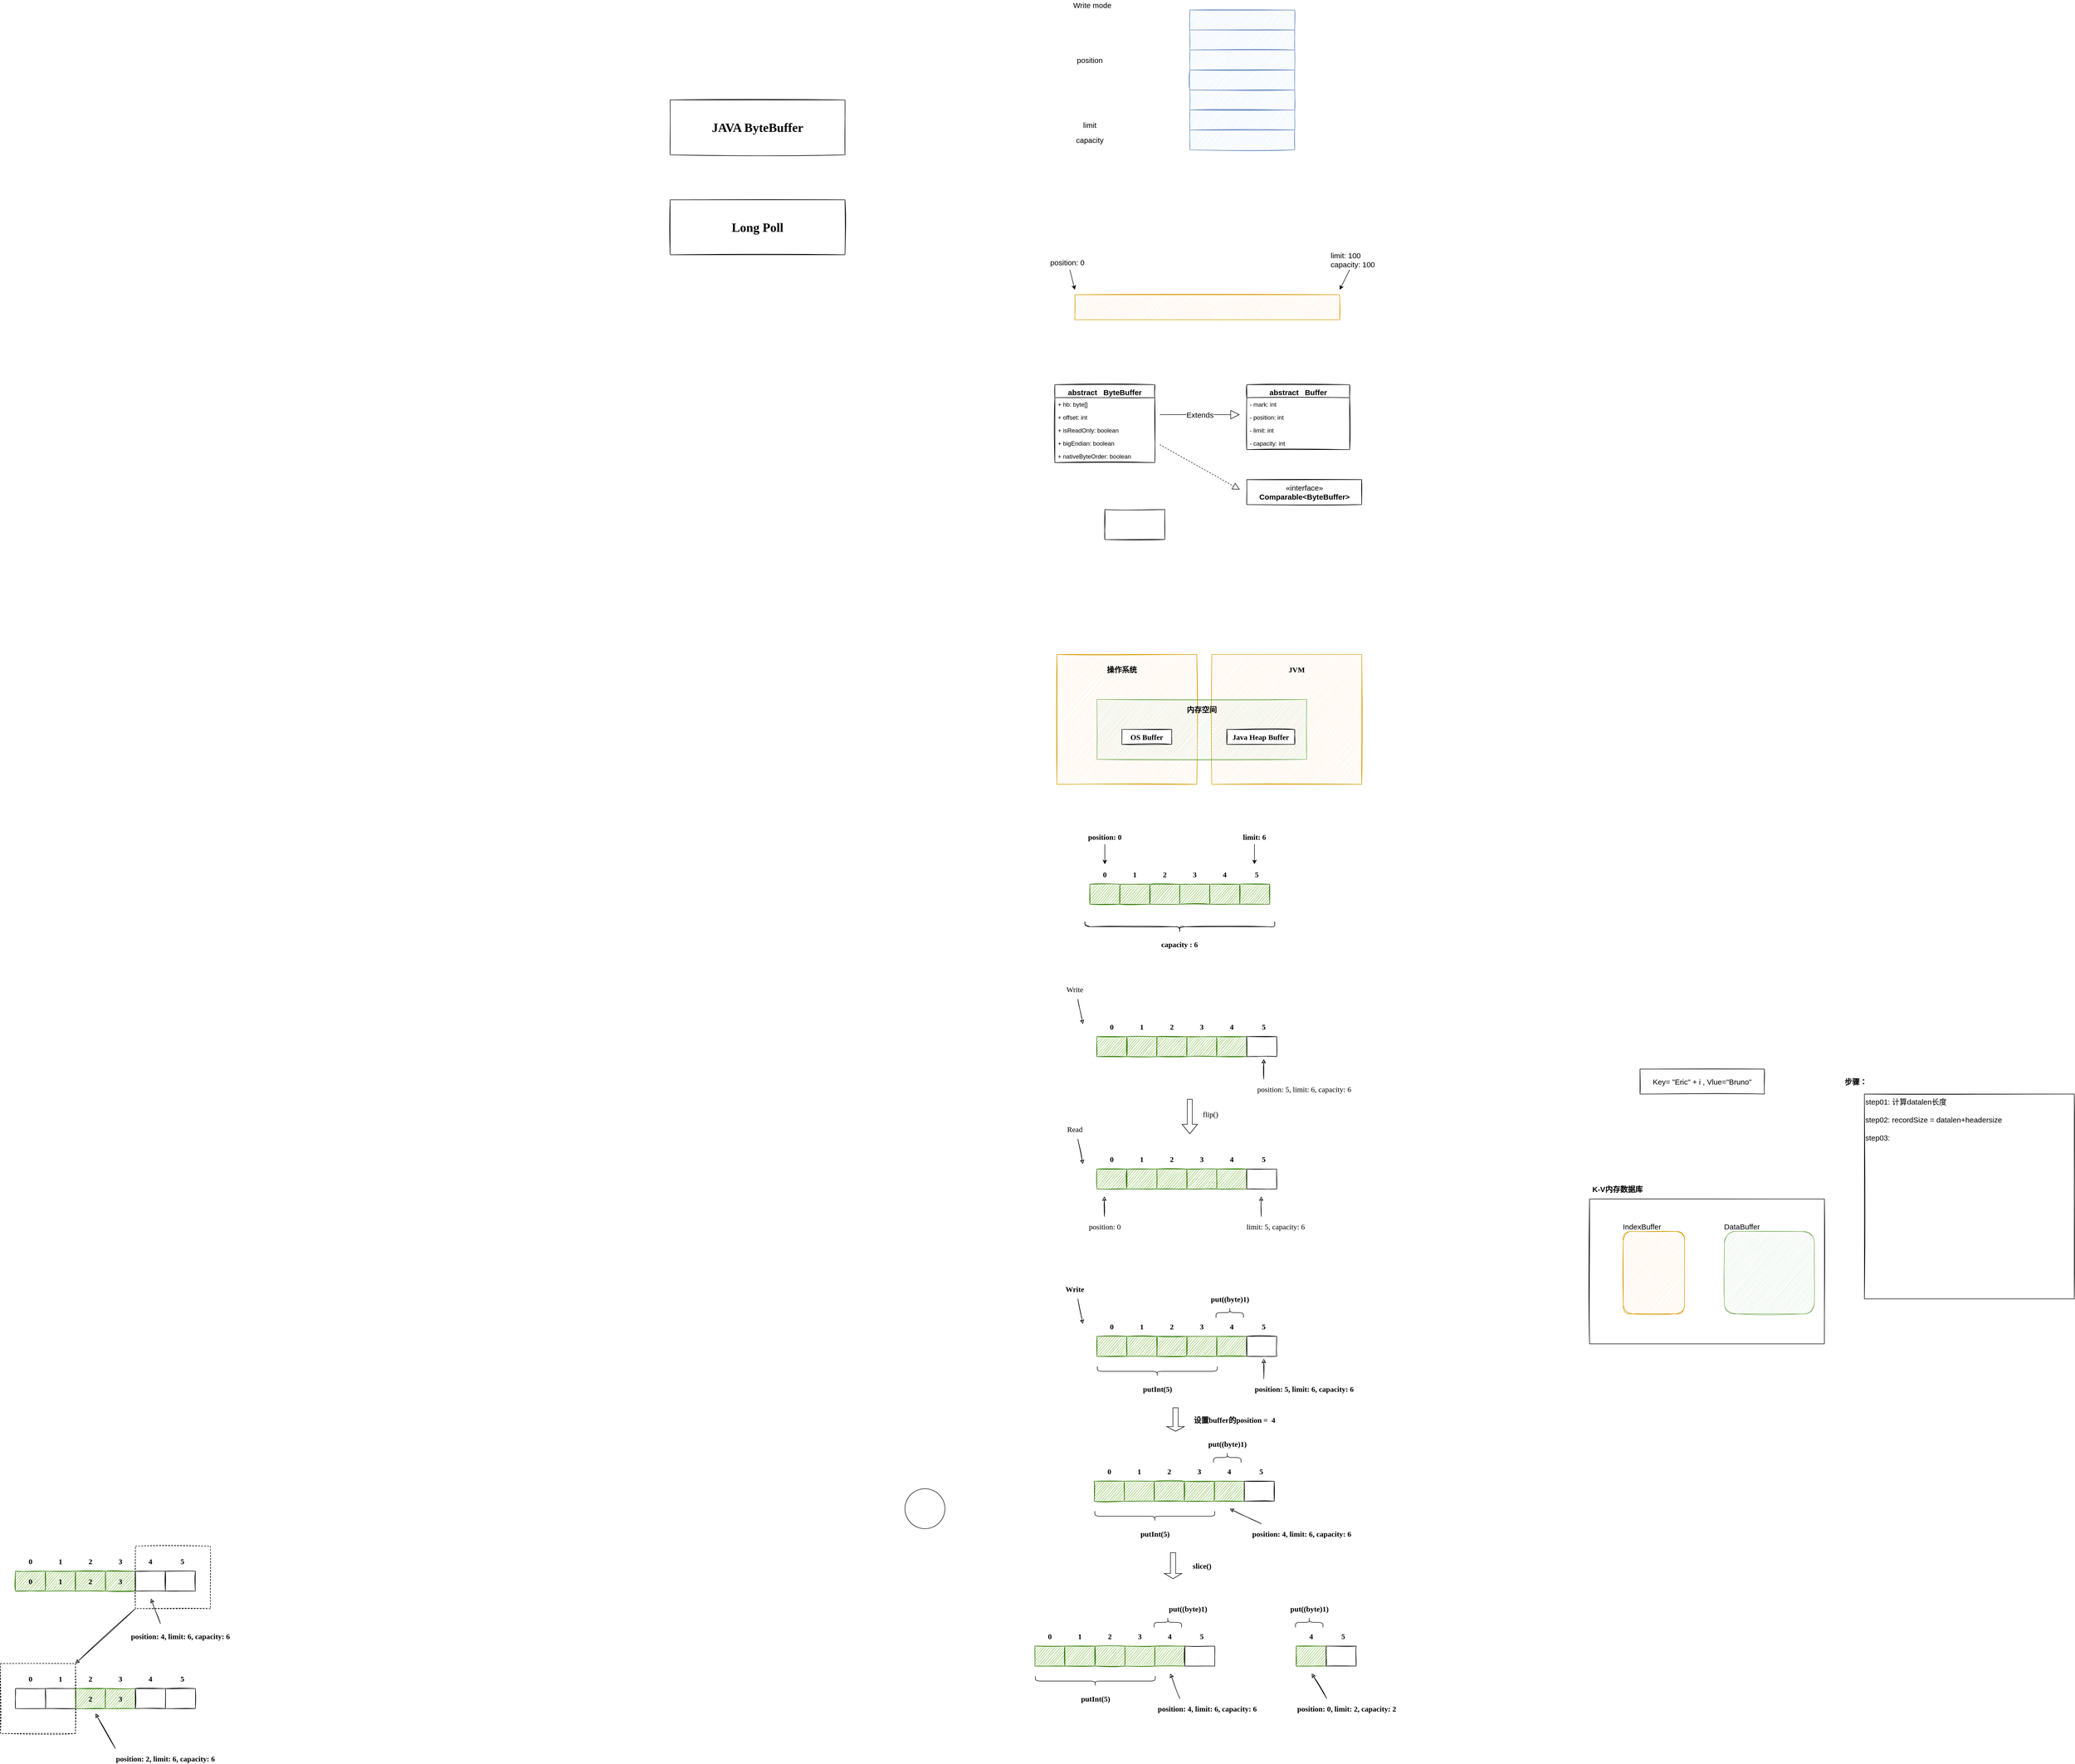 <mxfile version="14.6.13" type="device" pages="4"><diagram id="aV8cv1iNoZJhpz3Em5e8" name="ByteBuffer"><mxGraphModel dx="3442" dy="632" grid="1" gridSize="10" guides="1" tooltips="1" connect="1" arrows="1" fold="1" page="1" pageScale="1" pageWidth="827" pageHeight="1169" math="0" shadow="0"><root><mxCell id="0"/><mxCell id="1" parent="0"/><mxCell id="25-Mdt9sgpZ_XfbS8y51-42" value="" style="rounded=0;whiteSpace=wrap;html=1;sketch=1;strokeColor=#000000;fillColor=none;fontSize=15;fontColor=#000000;fontStyle=1;dashed=1;" parent="1" vertex="1"><mxGeometry x="-1790" y="3145" width="150" height="125" as="geometry"/></mxCell><mxCell id="25-Mdt9sgpZ_XfbS8y51-44" value="" style="rounded=0;whiteSpace=wrap;html=1;sketch=1;strokeColor=#000000;fontSize=15;fontColor=#000000;fontStyle=1;dashed=1;fillColor=none;" parent="1" vertex="1"><mxGeometry x="-2060" y="3380" width="150" height="140" as="geometry"/></mxCell><mxCell id="laA2eXB9MnoijBKpVAbO-2" value="" style="rounded=0;whiteSpace=wrap;html=1;sketch=1;fillColor=none;fontSize=15;fontStyle=1" parent="1" vertex="1"><mxGeometry x="1120" y="2450" width="470" height="290" as="geometry"/></mxCell><mxCell id="bbNlFA3vaPm4Iiwi7iVU-1" value="" style="rounded=0;whiteSpace=wrap;html=1;sketch=1;fillColor=#dae8fc;strokeColor=#6c8ebf;" parent="1" vertex="1"><mxGeometry x="320" y="70" width="210" height="40" as="geometry"/></mxCell><mxCell id="bbNlFA3vaPm4Iiwi7iVU-2" value="&lt;span style=&quot;color: rgba(0 , 0 , 0 , 0) ; font-family: monospace ; font-size: 0px&quot;&gt;%3CmxGraphModel%3E%3Croot%3E%3CmxCell%20id%3D%220%22%2F%3E%3CmxCell%20id%3D%221%22%20parent%3D%220%22%2F%3E%3CmxCell%20id%3D%222%22%20value%3D%22%22%20style%3D%22rounded%3D0%3BwhiteSpace%3Dwrap%3Bhtml%3D1%3Bsketch%3D1%3BfillColor%3Dnone%3B%22%20vertex%3D%221%22%20parent%3D%221%22%3E%3CmxGeometry%20x%3D%22320%22%20y%3D%2270%22%20width%3D%22210%22%20height%3D%2240%22%20as%3D%22geometry%22%2F%3E%3C%2FmxCell%3E%3C%2Froot%3E%3C%2FmxGraphModel%3E&lt;/span&gt;" style="rounded=0;whiteSpace=wrap;html=1;sketch=1;fillColor=#dae8fc;strokeColor=#6c8ebf;" parent="1" vertex="1"><mxGeometry x="320" y="110" width="210" height="40" as="geometry"/></mxCell><mxCell id="bbNlFA3vaPm4Iiwi7iVU-3" value="&lt;span style=&quot;color: rgba(0 , 0 , 0 , 0) ; font-family: monospace ; font-size: 0px&quot;&gt;%3CmxGraphModel%3E%3Croot%3E%3CmxCell%20id%3D%220%22%2F%3E%3CmxCell%20id%3D%221%22%20parent%3D%220%22%2F%3E%3CmxCell%20id%3D%222%22%20value%3D%22%22%20style%3D%22rounded%3D0%3BwhiteSpace%3Dwrap%3Bhtml%3D1%3Bsketch%3D1%3BfillColor%3Dnone%3B%22%20vertex%3D%221%22%20parent%3D%221%22%3E%3CmxGeometry%20x%3D%22320%22%20y%3D%2270%22%20width%3D%22210%22%20height%3D%2240%22%20as%3D%22geometry%22%2F%3E%3C%2FmxCell%3E%3C%2Froot%3E%3C%2FmxGraphModel%3E&lt;/span&gt;" style="rounded=0;whiteSpace=wrap;html=1;sketch=1;fillColor=#dae8fc;strokeColor=#6c8ebf;" parent="1" vertex="1"><mxGeometry x="320" y="150" width="210" height="40" as="geometry"/></mxCell><mxCell id="bbNlFA3vaPm4Iiwi7iVU-4" value="&lt;span style=&quot;color: rgba(0 , 0 , 0 , 0) ; font-family: monospace ; font-size: 0px&quot;&gt;%3CmxGraphModel%3E%3Croot%3E%3CmxCell%20id%3D%220%22%2F%3E%3CmxCell%20id%3D%221%22%20parent%3D%220%22%2F%3E%3CmxCell%20id%3D%222%22%20value%3D%22%22%20style%3D%22rounded%3D0%3BwhiteSpace%3Dwrap%3Bhtml%3D1%3Bsketch%3D1%3BfillColor%3Dnone%3B%22%20vertex%3D%221%22%20parent%3D%221%22%3E%3CmxGeometry%20x%3D%22320%22%20y%3D%2270%22%20width%3D%22210%22%20height%3D%2240%22%20as%3D%22geometry%22%2F%3E%3C%2FmxCell%3E%3C%2Froot%3E%3C%2FmxGraphModel%3E&lt;/span&gt;" style="rounded=0;whiteSpace=wrap;html=1;sketch=1;fillColor=#dae8fc;strokeColor=#6c8ebf;" parent="1" vertex="1"><mxGeometry x="320" y="190" width="210" height="40" as="geometry"/></mxCell><mxCell id="bbNlFA3vaPm4Iiwi7iVU-5" value="&lt;span style=&quot;color: rgba(0 , 0 , 0 , 0) ; font-family: monospace ; font-size: 0px&quot;&gt;%3CmxGraphModel%3E%3Croot%3E%3CmxCell%20id%3D%220%22%2F%3E%3CmxCell%20id%3D%221%22%20parent%3D%220%22%2F%3E%3CmxCell%20id%3D%222%22%20value%3D%22%22%20style%3D%22rounded%3D0%3BwhiteSpace%3Dwrap%3Bhtml%3D1%3Bsketch%3D1%3BfillColor%3Dnone%3B%22%20vertex%3D%221%22%20parent%3D%221%22%3E%3CmxGeometry%20x%3D%22320%22%20y%3D%2270%22%20width%3D%22210%22%20height%3D%2240%22%20as%3D%22geometry%22%2F%3E%3C%2FmxCell%3E%3C%2Froot%3E%3C%2FmxGraphModel%3E&lt;/span&gt;" style="rounded=0;whiteSpace=wrap;html=1;sketch=1;fillColor=#dae8fc;strokeColor=#6c8ebf;" parent="1" vertex="1"><mxGeometry x="320" y="230" width="210" height="40" as="geometry"/></mxCell><mxCell id="bbNlFA3vaPm4Iiwi7iVU-6" value="&lt;span style=&quot;color: rgba(0 , 0 , 0 , 0) ; font-family: monospace ; font-size: 0px&quot;&gt;%3CmxGraphModel%3E%3Croot%3E%3CmxCell%20id%3D%220%22%2F%3E%3CmxCell%20id%3D%221%22%20parent%3D%220%22%2F%3E%3CmxCell%20id%3D%222%22%20value%3D%22%22%20style%3D%22rounded%3D0%3BwhiteSpace%3Dwrap%3Bhtml%3D1%3Bsketch%3D1%3BfillColor%3Dnone%3B%22%20vertex%3D%221%22%20parent%3D%221%22%3E%3CmxGeometry%20x%3D%22320%22%20y%3D%2270%22%20width%3D%22210%22%20height%3D%2240%22%20as%3D%22geometry%22%2F%3E%3C%2FmxCell%3E%3C%2Froot%3E%3C%2FmxGraphModel%3E&lt;/span&gt;" style="rounded=0;whiteSpace=wrap;html=1;sketch=1;fillColor=#dae8fc;strokeColor=#6c8ebf;" parent="1" vertex="1"><mxGeometry x="320" y="270" width="210" height="40" as="geometry"/></mxCell><mxCell id="bbNlFA3vaPm4Iiwi7iVU-7" value="&lt;span style=&quot;color: rgba(0 , 0 , 0 , 0) ; font-family: monospace ; font-size: 0px&quot;&gt;%3CmxGraphModel%3E%3Croot%3E%3CmxCell%20id%3D%220%22%2F%3E%3CmxCell%20id%3D%221%22%20parent%3D%220%22%2F%3E%3CmxCell%20id%3D%222%22%20value%3D%22%22%20style%3D%22rounded%3D0%3BwhiteSpace%3Dwrap%3Bhtml%3D1%3Bsketch%3D1%3BfillColor%3Dnone%3B%22%20vertex%3D%221%22%20parent%3D%221%22%3E%3CmxGeometry%20x%3D%22320%22%20y%3D%2270%22%20width%3D%22210%22%20height%3D%2240%22%20as%3D%22geometry%22%2F%3E%3C%2FmxCell%3E%3C%2Froot%3E%3C%2FmxGraphModel%3E&lt;/span&gt;" style="rounded=0;whiteSpace=wrap;html=1;sketch=1;fillColor=#dae8fc;strokeColor=#6c8ebf;" parent="1" vertex="1"><mxGeometry x="320" y="310" width="210" height="40" as="geometry"/></mxCell><mxCell id="bbNlFA3vaPm4Iiwi7iVU-8" value="Write mode" style="text;html=1;strokeColor=none;fillColor=none;align=center;verticalAlign=middle;whiteSpace=wrap;rounded=0;sketch=1;fontSize=15;" parent="1" vertex="1"><mxGeometry x="70" y="50" width="110" height="20" as="geometry"/></mxCell><mxCell id="bbNlFA3vaPm4Iiwi7iVU-9" value="position" style="text;html=1;strokeColor=none;fillColor=none;align=center;verticalAlign=middle;whiteSpace=wrap;rounded=0;sketch=1;fontSize=15;" parent="1" vertex="1"><mxGeometry x="100" y="160" width="40" height="20" as="geometry"/></mxCell><mxCell id="bbNlFA3vaPm4Iiwi7iVU-11" value="limit" style="text;html=1;strokeColor=none;fillColor=none;align=center;verticalAlign=middle;whiteSpace=wrap;rounded=0;sketch=1;fontSize=15;" parent="1" vertex="1"><mxGeometry x="100" y="290" width="40" height="20" as="geometry"/></mxCell><mxCell id="bbNlFA3vaPm4Iiwi7iVU-12" value="capacity" style="text;html=1;strokeColor=none;fillColor=none;align=center;verticalAlign=middle;whiteSpace=wrap;rounded=0;sketch=1;fontSize=15;" parent="1" vertex="1"><mxGeometry x="100" y="320" width="40" height="20" as="geometry"/></mxCell><mxCell id="akm_4UC44dpxGQBmoa22-1" value="abstract   ByteBuffer" style="swimlane;fontStyle=1;align=center;verticalAlign=top;childLayout=stackLayout;horizontal=1;startSize=26;horizontalStack=0;resizeParent=1;resizeParentMax=0;resizeLast=0;collapsible=1;marginBottom=0;sketch=1;fillColor=none;fontSize=15;" parent="1" vertex="1"><mxGeometry x="50" y="820" width="200" height="156" as="geometry"/></mxCell><mxCell id="akm_4UC44dpxGQBmoa22-2" value="+ hb: byte[]" style="text;strokeColor=none;fillColor=none;align=left;verticalAlign=top;spacingLeft=4;spacingRight=4;overflow=hidden;rotatable=0;points=[[0,0.5],[1,0.5]];portConstraint=eastwest;" parent="akm_4UC44dpxGQBmoa22-1" vertex="1"><mxGeometry y="26" width="200" height="26" as="geometry"/></mxCell><mxCell id="akm_4UC44dpxGQBmoa22-4" value="+ offset: int" style="text;strokeColor=none;fillColor=none;align=left;verticalAlign=top;spacingLeft=4;spacingRight=4;overflow=hidden;rotatable=0;points=[[0,0.5],[1,0.5]];portConstraint=eastwest;" parent="akm_4UC44dpxGQBmoa22-1" vertex="1"><mxGeometry y="52" width="200" height="26" as="geometry"/></mxCell><mxCell id="akm_4UC44dpxGQBmoa22-5" value="+ isReadOnly: boolean" style="text;strokeColor=none;fillColor=none;align=left;verticalAlign=top;spacingLeft=4;spacingRight=4;overflow=hidden;rotatable=0;points=[[0,0.5],[1,0.5]];portConstraint=eastwest;" parent="akm_4UC44dpxGQBmoa22-1" vertex="1"><mxGeometry y="78" width="200" height="26" as="geometry"/></mxCell><mxCell id="akm_4UC44dpxGQBmoa22-6" value="+ bigEndian: boolean" style="text;strokeColor=none;fillColor=none;align=left;verticalAlign=top;spacingLeft=4;spacingRight=4;overflow=hidden;rotatable=0;points=[[0,0.5],[1,0.5]];portConstraint=eastwest;" parent="akm_4UC44dpxGQBmoa22-1" vertex="1"><mxGeometry y="104" width="200" height="26" as="geometry"/></mxCell><mxCell id="akm_4UC44dpxGQBmoa22-7" value="+ nativeByteOrder: boolean" style="text;strokeColor=none;fillColor=none;align=left;verticalAlign=top;spacingLeft=4;spacingRight=4;overflow=hidden;rotatable=0;points=[[0,0.5],[1,0.5]];portConstraint=eastwest;" parent="akm_4UC44dpxGQBmoa22-1" vertex="1"><mxGeometry y="130" width="200" height="26" as="geometry"/></mxCell><mxCell id="akm_4UC44dpxGQBmoa22-8" value="abstract   Buffer" style="swimlane;fontStyle=1;align=center;verticalAlign=top;childLayout=stackLayout;horizontal=1;startSize=26;horizontalStack=0;resizeParent=1;resizeParentMax=0;resizeLast=0;collapsible=1;marginBottom=0;sketch=1;fillColor=none;fontSize=15;" parent="1" vertex="1"><mxGeometry x="434" y="820" width="206" height="130" as="geometry"/></mxCell><mxCell id="4gChv5zFlr5U6r0OoWAq-1" value="- mark: int" style="text;strokeColor=none;fillColor=none;align=left;verticalAlign=top;spacingLeft=4;spacingRight=4;overflow=hidden;rotatable=0;points=[[0,0.5],[1,0.5]];portConstraint=eastwest;" parent="akm_4UC44dpxGQBmoa22-8" vertex="1"><mxGeometry y="26" width="206" height="26" as="geometry"/></mxCell><mxCell id="akm_4UC44dpxGQBmoa22-9" value="- position: int" style="text;strokeColor=none;fillColor=none;align=left;verticalAlign=top;spacingLeft=4;spacingRight=4;overflow=hidden;rotatable=0;points=[[0,0.5],[1,0.5]];portConstraint=eastwest;" parent="akm_4UC44dpxGQBmoa22-8" vertex="1"><mxGeometry y="52" width="206" height="26" as="geometry"/></mxCell><mxCell id="akm_4UC44dpxGQBmoa22-10" value="- limit: int" style="text;strokeColor=none;fillColor=none;align=left;verticalAlign=top;spacingLeft=4;spacingRight=4;overflow=hidden;rotatable=0;points=[[0,0.5],[1,0.5]];portConstraint=eastwest;" parent="akm_4UC44dpxGQBmoa22-8" vertex="1"><mxGeometry y="78" width="206" height="26" as="geometry"/></mxCell><mxCell id="akm_4UC44dpxGQBmoa22-11" value="- capacity: int" style="text;strokeColor=none;fillColor=none;align=left;verticalAlign=top;spacingLeft=4;spacingRight=4;overflow=hidden;rotatable=0;points=[[0,0.5],[1,0.5]];portConstraint=eastwest;" parent="akm_4UC44dpxGQBmoa22-8" vertex="1"><mxGeometry y="104" width="206" height="26" as="geometry"/></mxCell><mxCell id="akm_4UC44dpxGQBmoa22-14" value="Extends" style="endArrow=block;endSize=16;endFill=0;html=1;fontSize=15;" parent="1" edge="1"><mxGeometry width="160" relative="1" as="geometry"><mxPoint x="260" y="880" as="sourcePoint"/><mxPoint x="420" y="880" as="targetPoint"/></mxGeometry></mxCell><mxCell id="akm_4UC44dpxGQBmoa22-15" value="" style="rounded=0;whiteSpace=wrap;html=1;sketch=1;fillColor=#ffe6cc;fontSize=15;strokeColor=#d79b00;" parent="1" vertex="1"><mxGeometry x="90" y="640" width="530" height="50" as="geometry"/></mxCell><mxCell id="akm_4UC44dpxGQBmoa22-16" value="" style="endArrow=classic;html=1;fontSize=15;" parent="1" edge="1"><mxGeometry width="50" height="50" relative="1" as="geometry"><mxPoint x="80" y="590" as="sourcePoint"/><mxPoint x="90" y="630" as="targetPoint"/></mxGeometry></mxCell><mxCell id="akm_4UC44dpxGQBmoa22-17" value="position: 0" style="text;html=1;strokeColor=none;fillColor=none;align=center;verticalAlign=middle;whiteSpace=wrap;rounded=0;sketch=1;fontSize=15;" parent="1" vertex="1"><mxGeometry x="10" y="565" width="130" height="20" as="geometry"/></mxCell><mxCell id="akm_4UC44dpxGQBmoa22-18" value="limit: 100&lt;br&gt;capacity: 100" style="text;html=1;strokeColor=none;fillColor=none;align=left;verticalAlign=middle;whiteSpace=wrap;rounded=0;sketch=1;fontSize=15;" parent="1" vertex="1"><mxGeometry x="600" y="560" width="130" height="20" as="geometry"/></mxCell><mxCell id="akm_4UC44dpxGQBmoa22-19" value="" style="endArrow=classic;html=1;fontSize=15;" parent="1" edge="1"><mxGeometry width="50" height="50" relative="1" as="geometry"><mxPoint x="640" y="590" as="sourcePoint"/><mxPoint x="620" y="630" as="targetPoint"/></mxGeometry></mxCell><mxCell id="4gChv5zFlr5U6r0OoWAq-7" value="«interface»&lt;br style=&quot;font-size: 15px&quot;&gt;&lt;b&gt;Comparable&amp;lt;ByteBuffer&amp;gt;&lt;/b&gt;" style="html=1;sketch=1;fillColor=none;fontSize=15;" parent="1" vertex="1"><mxGeometry x="434" y="1010" width="230" height="50" as="geometry"/></mxCell><mxCell id="4gChv5zFlr5U6r0OoWAq-8" value="" style="endArrow=block;dashed=1;endFill=0;endSize=12;html=1;fontSize=15;" parent="1" edge="1"><mxGeometry width="160" relative="1" as="geometry"><mxPoint x="260" y="940" as="sourcePoint"/><mxPoint x="420" y="1030" as="targetPoint"/></mxGeometry></mxCell><mxCell id="fisRkOEDoZY_McsGAtyk-1" value="" style="rounded=0;whiteSpace=wrap;html=1;sketch=1;fillColor=#ffe6cc;strokeColor=#d79b00;fontFamily=Comic Sans MS;fontSize=15;fontStyle=1" parent="1" vertex="1"><mxGeometry x="54" y="1360" width="280" height="260" as="geometry"/></mxCell><mxCell id="fisRkOEDoZY_McsGAtyk-2" value="" style="rounded=0;whiteSpace=wrap;html=1;sketch=1;fillColor=#ffe6cc;strokeColor=#d79b00;fontFamily=Comic Sans MS;fontSize=15;fontStyle=1" parent="1" vertex="1"><mxGeometry x="364" y="1360" width="300" height="260" as="geometry"/></mxCell><mxCell id="fisRkOEDoZY_McsGAtyk-3" value="JVM" style="text;html=1;strokeColor=none;fillColor=none;align=center;verticalAlign=middle;whiteSpace=wrap;rounded=0;sketch=1;fontFamily=Comic Sans MS;fontSize=15;fontStyle=1" parent="1" vertex="1"><mxGeometry x="514" y="1380" width="40" height="20" as="geometry"/></mxCell><mxCell id="fisRkOEDoZY_McsGAtyk-4" value="操作系统" style="text;html=1;strokeColor=none;fillColor=none;align=center;verticalAlign=middle;whiteSpace=wrap;rounded=0;sketch=1;fontFamily=Comic Sans MS;fontSize=15;fontStyle=1" parent="1" vertex="1"><mxGeometry x="134" y="1380" width="100" height="20" as="geometry"/></mxCell><mxCell id="fisRkOEDoZY_McsGAtyk-5" value="" style="rounded=0;whiteSpace=wrap;html=1;sketch=1;fillColor=#d5e8d4;strokeColor=#82b366;fontFamily=Comic Sans MS;fontSize=15;fontStyle=1" parent="1" vertex="1"><mxGeometry x="134" y="1450" width="420" height="120" as="geometry"/></mxCell><mxCell id="fisRkOEDoZY_McsGAtyk-6" value="内存空间" style="text;html=1;strokeColor=none;fillColor=none;align=center;verticalAlign=middle;whiteSpace=wrap;rounded=0;sketch=1;fontFamily=Comic Sans MS;fontSize=15;fontStyle=1" parent="1" vertex="1"><mxGeometry x="309" y="1460" width="70" height="20" as="geometry"/></mxCell><mxCell id="fisRkOEDoZY_McsGAtyk-7" value="" style="rounded=0;whiteSpace=wrap;html=1;sketch=1;fillColor=#ffffff;fontFamily=Comic Sans MS;" parent="1" vertex="1"><mxGeometry x="150" y="1070" width="120" height="60" as="geometry"/></mxCell><mxCell id="fisRkOEDoZY_McsGAtyk-8" value="Java Heap Buffer" style="rounded=0;whiteSpace=wrap;html=1;sketch=1;fillColor=#ffffff;fontFamily=Comic Sans MS;fontSize=15;fontStyle=1" parent="1" vertex="1"><mxGeometry x="394" y="1510" width="136" height="30" as="geometry"/></mxCell><mxCell id="fisRkOEDoZY_McsGAtyk-9" value="OS Buffer" style="rounded=0;whiteSpace=wrap;html=1;sketch=1;fillColor=#ffffff;fontFamily=Comic Sans MS;fontSize=15;fontStyle=1" parent="1" vertex="1"><mxGeometry x="184" y="1510" width="100" height="30" as="geometry"/></mxCell><mxCell id="fisRkOEDoZY_McsGAtyk-10" value="" style="rounded=0;whiteSpace=wrap;html=1;sketch=1;fontFamily=Comic Sans MS;fontSize=15;fillColor=#60a917;strokeColor=#2D7600;fontColor=#ffffff;fontStyle=1" parent="1" vertex="1"><mxGeometry x="120" y="1820" width="60" height="40" as="geometry"/></mxCell><mxCell id="fisRkOEDoZY_McsGAtyk-13" value="" style="rounded=0;whiteSpace=wrap;html=1;sketch=1;fontFamily=Comic Sans MS;fontSize=15;fillColor=#60a917;strokeColor=#2D7600;fontColor=#ffffff;fontStyle=1" parent="1" vertex="1"><mxGeometry x="180" y="1820" width="60" height="40" as="geometry"/></mxCell><mxCell id="fisRkOEDoZY_McsGAtyk-14" value="" style="rounded=0;whiteSpace=wrap;html=1;sketch=1;fontFamily=Comic Sans MS;fontSize=15;fillColor=#60a917;strokeColor=#2D7600;fontColor=#ffffff;fontStyle=1" parent="1" vertex="1"><mxGeometry x="240" y="1820" width="60" height="40" as="geometry"/></mxCell><mxCell id="fisRkOEDoZY_McsGAtyk-15" value="" style="rounded=0;whiteSpace=wrap;html=1;sketch=1;fontFamily=Comic Sans MS;fontSize=15;fillColor=#60a917;strokeColor=#2D7600;fontColor=#ffffff;fontStyle=1" parent="1" vertex="1"><mxGeometry x="300" y="1820" width="60" height="40" as="geometry"/></mxCell><mxCell id="fisRkOEDoZY_McsGAtyk-16" value="" style="rounded=0;whiteSpace=wrap;html=1;sketch=1;fontFamily=Comic Sans MS;fontSize=15;fillColor=#60a917;strokeColor=#2D7600;fontColor=#ffffff;fontStyle=1" parent="1" vertex="1"><mxGeometry x="360" y="1820" width="60" height="40" as="geometry"/></mxCell><mxCell id="fisRkOEDoZY_McsGAtyk-17" value="" style="rounded=0;whiteSpace=wrap;html=1;sketch=1;fontFamily=Comic Sans MS;fontSize=15;fillColor=#60a917;strokeColor=#2D7600;fontColor=#ffffff;fontStyle=1" parent="1" vertex="1"><mxGeometry x="420" y="1820" width="60" height="40" as="geometry"/></mxCell><mxCell id="fisRkOEDoZY_McsGAtyk-18" value="0" style="text;html=1;strokeColor=none;fillColor=none;align=center;verticalAlign=middle;whiteSpace=wrap;rounded=0;sketch=1;fontFamily=Comic Sans MS;fontSize=15;fontStyle=1" parent="1" vertex="1"><mxGeometry x="130" y="1790" width="40" height="20" as="geometry"/></mxCell><mxCell id="fisRkOEDoZY_McsGAtyk-19" value="1" style="text;html=1;strokeColor=none;fillColor=none;align=center;verticalAlign=middle;whiteSpace=wrap;rounded=0;sketch=1;fontFamily=Comic Sans MS;fontSize=15;fontStyle=1" parent="1" vertex="1"><mxGeometry x="190" y="1790" width="40" height="20" as="geometry"/></mxCell><mxCell id="fisRkOEDoZY_McsGAtyk-20" value="2" style="text;html=1;strokeColor=none;fillColor=none;align=center;verticalAlign=middle;whiteSpace=wrap;rounded=0;sketch=1;fontFamily=Comic Sans MS;fontSize=15;fontStyle=1" parent="1" vertex="1"><mxGeometry x="250" y="1790" width="40" height="20" as="geometry"/></mxCell><mxCell id="fisRkOEDoZY_McsGAtyk-21" value="3" style="text;html=1;strokeColor=none;fillColor=none;align=center;verticalAlign=middle;whiteSpace=wrap;rounded=0;sketch=1;fontFamily=Comic Sans MS;fontSize=15;fontStyle=1" parent="1" vertex="1"><mxGeometry x="310" y="1790" width="40" height="20" as="geometry"/></mxCell><mxCell id="fisRkOEDoZY_McsGAtyk-22" value="4" style="text;html=1;strokeColor=none;fillColor=none;align=center;verticalAlign=middle;whiteSpace=wrap;rounded=0;sketch=1;fontFamily=Comic Sans MS;fontSize=15;fontStyle=1" parent="1" vertex="1"><mxGeometry x="370" y="1790" width="40" height="20" as="geometry"/></mxCell><mxCell id="fisRkOEDoZY_McsGAtyk-23" value="5" style="text;html=1;strokeColor=none;fillColor=none;align=center;verticalAlign=middle;whiteSpace=wrap;rounded=0;sketch=1;fontFamily=Comic Sans MS;fontSize=15;fontStyle=1" parent="1" vertex="1"><mxGeometry x="434" y="1790" width="40" height="20" as="geometry"/></mxCell><mxCell id="fisRkOEDoZY_McsGAtyk-24" value="" style="shape=curlyBracket;whiteSpace=wrap;html=1;rounded=1;sketch=1;fillColor=none;fontFamily=Comic Sans MS;fontSize=15;rotation=-90;fontStyle=1" parent="1" vertex="1"><mxGeometry x="290" y="1715" width="20" height="380" as="geometry"/></mxCell><mxCell id="fisRkOEDoZY_McsGAtyk-25" value="capacity : 6" style="text;html=1;align=center;verticalAlign=middle;resizable=0;points=[];autosize=1;fontSize=15;fontFamily=Comic Sans MS;fontStyle=1" parent="1" vertex="1"><mxGeometry x="249" y="1930" width="100" height="20" as="geometry"/></mxCell><mxCell id="fisRkOEDoZY_McsGAtyk-26" value="" style="endArrow=classic;html=1;fontFamily=Comic Sans MS;fontSize=15;fontStyle=1" parent="1" edge="1"><mxGeometry width="50" height="50" relative="1" as="geometry"><mxPoint x="150" y="1740" as="sourcePoint"/><mxPoint x="150" y="1780" as="targetPoint"/></mxGeometry></mxCell><mxCell id="fisRkOEDoZY_McsGAtyk-27" value="" style="endArrow=classic;html=1;fontFamily=Comic Sans MS;fontSize=15;fontStyle=1" parent="1" edge="1"><mxGeometry width="50" height="50" relative="1" as="geometry"><mxPoint x="449.5" y="1740" as="sourcePoint"/><mxPoint x="449.5" y="1780" as="targetPoint"/></mxGeometry></mxCell><mxCell id="fisRkOEDoZY_McsGAtyk-28" value="position: 0" style="text;html=1;strokeColor=none;fillColor=none;align=center;verticalAlign=middle;whiteSpace=wrap;rounded=0;sketch=1;fontFamily=Comic Sans MS;fontSize=15;fontStyle=1" parent="1" vertex="1"><mxGeometry x="110" y="1715" width="80" height="20" as="geometry"/></mxCell><mxCell id="fisRkOEDoZY_McsGAtyk-29" value="limit: 6" style="text;html=1;align=center;verticalAlign=middle;resizable=0;points=[];autosize=1;fontSize=15;fontFamily=Comic Sans MS;fontStyle=1" parent="1" vertex="1"><mxGeometry x="414" y="1715" width="70" height="20" as="geometry"/></mxCell><mxCell id="6fE58o1h5H-IRjfDg7Q9-3" value="" style="rounded=0;whiteSpace=wrap;html=1;sketch=1;fontFamily=Comic Sans MS;fontSize=15;fillColor=#60a917;strokeColor=#2D7600;fontColor=#ffffff;fontStyle=1" parent="1" vertex="1"><mxGeometry x="134" y="2125" width="60" height="40" as="geometry"/></mxCell><mxCell id="6fE58o1h5H-IRjfDg7Q9-4" value="" style="rounded=0;whiteSpace=wrap;html=1;sketch=1;fontFamily=Comic Sans MS;fontSize=15;fillColor=#60a917;strokeColor=#2D7600;fontColor=#ffffff;fontStyle=1" parent="1" vertex="1"><mxGeometry x="194" y="2125" width="60" height="40" as="geometry"/></mxCell><mxCell id="6fE58o1h5H-IRjfDg7Q9-5" value="" style="rounded=0;whiteSpace=wrap;html=1;sketch=1;fontFamily=Comic Sans MS;fontSize=15;fillColor=#60a917;strokeColor=#2D7600;fontColor=#ffffff;fontStyle=1" parent="1" vertex="1"><mxGeometry x="254" y="2125" width="60" height="40" as="geometry"/></mxCell><mxCell id="6fE58o1h5H-IRjfDg7Q9-6" value="" style="rounded=0;whiteSpace=wrap;html=1;sketch=1;fontFamily=Comic Sans MS;fontSize=15;fillColor=#60a917;strokeColor=#2D7600;fontColor=#ffffff;fontStyle=1" parent="1" vertex="1"><mxGeometry x="314" y="2125" width="60" height="40" as="geometry"/></mxCell><mxCell id="6fE58o1h5H-IRjfDg7Q9-7" value="" style="rounded=0;whiteSpace=wrap;html=1;sketch=1;fontFamily=Comic Sans MS;fontSize=15;fillColor=#60a917;strokeColor=#2D7600;fontColor=#ffffff;fontStyle=1" parent="1" vertex="1"><mxGeometry x="374" y="2125" width="60" height="40" as="geometry"/></mxCell><mxCell id="6fE58o1h5H-IRjfDg7Q9-8" value="" style="rounded=0;whiteSpace=wrap;html=1;sketch=1;fontFamily=Comic Sans MS;fontSize=15;fontStyle=1;fillColor=none;" parent="1" vertex="1"><mxGeometry x="434" y="2125" width="60" height="40" as="geometry"/></mxCell><mxCell id="6fE58o1h5H-IRjfDg7Q9-9" value="0" style="text;html=1;strokeColor=none;fillColor=none;align=center;verticalAlign=middle;whiteSpace=wrap;rounded=0;sketch=1;fontFamily=Comic Sans MS;fontSize=15;fontStyle=1" parent="1" vertex="1"><mxGeometry x="144" y="2095" width="40" height="20" as="geometry"/></mxCell><mxCell id="6fE58o1h5H-IRjfDg7Q9-10" value="1" style="text;html=1;strokeColor=none;fillColor=none;align=center;verticalAlign=middle;whiteSpace=wrap;rounded=0;sketch=1;fontFamily=Comic Sans MS;fontSize=15;fontStyle=1" parent="1" vertex="1"><mxGeometry x="204" y="2095" width="40" height="20" as="geometry"/></mxCell><mxCell id="6fE58o1h5H-IRjfDg7Q9-11" value="2" style="text;html=1;strokeColor=none;fillColor=none;align=center;verticalAlign=middle;whiteSpace=wrap;rounded=0;sketch=1;fontFamily=Comic Sans MS;fontSize=15;fontStyle=1" parent="1" vertex="1"><mxGeometry x="264" y="2095" width="40" height="20" as="geometry"/></mxCell><mxCell id="6fE58o1h5H-IRjfDg7Q9-12" value="3" style="text;html=1;strokeColor=none;fillColor=none;align=center;verticalAlign=middle;whiteSpace=wrap;rounded=0;sketch=1;fontFamily=Comic Sans MS;fontSize=15;fontStyle=1" parent="1" vertex="1"><mxGeometry x="324" y="2095" width="40" height="20" as="geometry"/></mxCell><mxCell id="6fE58o1h5H-IRjfDg7Q9-13" value="4" style="text;html=1;strokeColor=none;fillColor=none;align=center;verticalAlign=middle;whiteSpace=wrap;rounded=0;sketch=1;fontFamily=Comic Sans MS;fontSize=15;fontStyle=1" parent="1" vertex="1"><mxGeometry x="384" y="2095" width="40" height="20" as="geometry"/></mxCell><mxCell id="6fE58o1h5H-IRjfDg7Q9-14" value="5" style="text;html=1;strokeColor=none;fillColor=none;align=center;verticalAlign=middle;whiteSpace=wrap;rounded=0;sketch=1;fontFamily=Comic Sans MS;fontSize=15;fontStyle=1" parent="1" vertex="1"><mxGeometry x="448" y="2095" width="40" height="20" as="geometry"/></mxCell><mxCell id="6fE58o1h5H-IRjfDg7Q9-15" value="" style="endArrow=classic;html=1;sketch=1;fontFamily=Comic Sans MS;fontSize=15;" parent="1" edge="1"><mxGeometry width="50" height="50" relative="1" as="geometry"><mxPoint x="96" y="2050" as="sourcePoint"/><mxPoint x="106" y="2100" as="targetPoint"/></mxGeometry></mxCell><mxCell id="6fE58o1h5H-IRjfDg7Q9-16" value="Write" style="text;html=1;strokeColor=none;fillColor=none;align=center;verticalAlign=middle;whiteSpace=wrap;rounded=0;sketch=1;fontFamily=Comic Sans MS;fontSize=15;" parent="1" vertex="1"><mxGeometry x="70" y="2020" width="40" height="20" as="geometry"/></mxCell><mxCell id="6fE58o1h5H-IRjfDg7Q9-17" value="position: 5, limit: 6, capacity: 6" style="text;html=1;strokeColor=none;fillColor=none;align=center;verticalAlign=middle;whiteSpace=wrap;rounded=0;sketch=1;fontFamily=Comic Sans MS;fontSize=15;" parent="1" vertex="1"><mxGeometry x="429" y="2220" width="240" height="20" as="geometry"/></mxCell><mxCell id="6fE58o1h5H-IRjfDg7Q9-18" value="" style="endArrow=classic;html=1;fontFamily=Comic Sans MS;fontSize=15;sketch=1;" parent="1" edge="1"><mxGeometry width="50" height="50" relative="1" as="geometry"><mxPoint x="468" y="2210" as="sourcePoint"/><mxPoint x="468" y="2170" as="targetPoint"/></mxGeometry></mxCell><mxCell id="6fE58o1h5H-IRjfDg7Q9-19" value="" style="shape=flexArrow;endArrow=classic;html=1;fontFamily=Comic Sans MS;fontSize=15;" parent="1" edge="1"><mxGeometry width="50" height="50" relative="1" as="geometry"><mxPoint x="320" y="2250" as="sourcePoint"/><mxPoint x="320" y="2320" as="targetPoint"/></mxGeometry></mxCell><mxCell id="6fE58o1h5H-IRjfDg7Q9-20" value="flip()" style="text;html=1;align=center;verticalAlign=middle;resizable=0;points=[];autosize=1;fontSize=15;fontFamily=Comic Sans MS;" parent="1" vertex="1"><mxGeometry x="335.5" y="2270" width="50" height="20" as="geometry"/></mxCell><mxCell id="6fE58o1h5H-IRjfDg7Q9-21" value="" style="rounded=0;whiteSpace=wrap;html=1;sketch=1;fontFamily=Comic Sans MS;fontSize=15;fillColor=#60a917;strokeColor=#2D7600;fontColor=#ffffff;fontStyle=1" parent="1" vertex="1"><mxGeometry x="134" y="2390" width="60" height="40" as="geometry"/></mxCell><mxCell id="6fE58o1h5H-IRjfDg7Q9-22" value="" style="rounded=0;whiteSpace=wrap;html=1;sketch=1;fontFamily=Comic Sans MS;fontSize=15;fillColor=#60a917;strokeColor=#2D7600;fontColor=#ffffff;fontStyle=1" parent="1" vertex="1"><mxGeometry x="194" y="2390" width="60" height="40" as="geometry"/></mxCell><mxCell id="6fE58o1h5H-IRjfDg7Q9-23" value="" style="rounded=0;whiteSpace=wrap;html=1;sketch=1;fontFamily=Comic Sans MS;fontSize=15;fillColor=#60a917;strokeColor=#2D7600;fontColor=#ffffff;fontStyle=1" parent="1" vertex="1"><mxGeometry x="254" y="2390" width="60" height="40" as="geometry"/></mxCell><mxCell id="6fE58o1h5H-IRjfDg7Q9-24" value="" style="rounded=0;whiteSpace=wrap;html=1;sketch=1;fontFamily=Comic Sans MS;fontSize=15;fillColor=#60a917;strokeColor=#2D7600;fontColor=#ffffff;fontStyle=1" parent="1" vertex="1"><mxGeometry x="314" y="2390" width="60" height="40" as="geometry"/></mxCell><mxCell id="6fE58o1h5H-IRjfDg7Q9-25" value="" style="rounded=0;whiteSpace=wrap;html=1;sketch=1;fontFamily=Comic Sans MS;fontSize=15;fillColor=#60a917;strokeColor=#2D7600;fontColor=#ffffff;fontStyle=1" parent="1" vertex="1"><mxGeometry x="374" y="2390" width="60" height="40" as="geometry"/></mxCell><mxCell id="6fE58o1h5H-IRjfDg7Q9-26" value="" style="rounded=0;whiteSpace=wrap;html=1;sketch=1;fontFamily=Comic Sans MS;fontSize=15;fontStyle=1;fillColor=none;" parent="1" vertex="1"><mxGeometry x="434" y="2390" width="60" height="40" as="geometry"/></mxCell><mxCell id="6fE58o1h5H-IRjfDg7Q9-27" value="0" style="text;html=1;strokeColor=none;fillColor=none;align=center;verticalAlign=middle;whiteSpace=wrap;rounded=0;sketch=1;fontFamily=Comic Sans MS;fontSize=15;fontStyle=1" parent="1" vertex="1"><mxGeometry x="144" y="2360" width="40" height="20" as="geometry"/></mxCell><mxCell id="6fE58o1h5H-IRjfDg7Q9-28" value="1" style="text;html=1;strokeColor=none;fillColor=none;align=center;verticalAlign=middle;whiteSpace=wrap;rounded=0;sketch=1;fontFamily=Comic Sans MS;fontSize=15;fontStyle=1" parent="1" vertex="1"><mxGeometry x="204" y="2360" width="40" height="20" as="geometry"/></mxCell><mxCell id="6fE58o1h5H-IRjfDg7Q9-29" value="2" style="text;html=1;strokeColor=none;fillColor=none;align=center;verticalAlign=middle;whiteSpace=wrap;rounded=0;sketch=1;fontFamily=Comic Sans MS;fontSize=15;fontStyle=1" parent="1" vertex="1"><mxGeometry x="264" y="2360" width="40" height="20" as="geometry"/></mxCell><mxCell id="6fE58o1h5H-IRjfDg7Q9-30" value="3" style="text;html=1;strokeColor=none;fillColor=none;align=center;verticalAlign=middle;whiteSpace=wrap;rounded=0;sketch=1;fontFamily=Comic Sans MS;fontSize=15;fontStyle=1" parent="1" vertex="1"><mxGeometry x="324" y="2360" width="40" height="20" as="geometry"/></mxCell><mxCell id="6fE58o1h5H-IRjfDg7Q9-31" value="4" style="text;html=1;strokeColor=none;fillColor=none;align=center;verticalAlign=middle;whiteSpace=wrap;rounded=0;sketch=1;fontFamily=Comic Sans MS;fontSize=15;fontStyle=1" parent="1" vertex="1"><mxGeometry x="384" y="2360" width="40" height="20" as="geometry"/></mxCell><mxCell id="6fE58o1h5H-IRjfDg7Q9-32" value="5" style="text;html=1;strokeColor=none;fillColor=none;align=center;verticalAlign=middle;whiteSpace=wrap;rounded=0;sketch=1;fontFamily=Comic Sans MS;fontSize=15;fontStyle=1" parent="1" vertex="1"><mxGeometry x="448" y="2360" width="40" height="20" as="geometry"/></mxCell><mxCell id="6fE58o1h5H-IRjfDg7Q9-35" value="" style="endArrow=classic;html=1;sketch=1;fontFamily=Comic Sans MS;fontSize=15;" parent="1" edge="1"><mxGeometry width="50" height="50" relative="1" as="geometry"><mxPoint x="96" y="2330" as="sourcePoint"/><mxPoint x="106" y="2380" as="targetPoint"/></mxGeometry></mxCell><mxCell id="6fE58o1h5H-IRjfDg7Q9-36" value="Read" style="text;html=1;strokeColor=none;fillColor=none;align=center;verticalAlign=middle;whiteSpace=wrap;rounded=0;sketch=1;fontFamily=Comic Sans MS;fontSize=15;" parent="1" vertex="1"><mxGeometry x="70" y="2300" width="40" height="20" as="geometry"/></mxCell><mxCell id="6fE58o1h5H-IRjfDg7Q9-37" value="position: 0" style="text;html=1;strokeColor=none;fillColor=none;align=center;verticalAlign=middle;whiteSpace=wrap;rounded=0;sketch=1;fontFamily=Comic Sans MS;fontSize=15;" parent="1" vertex="1"><mxGeometry x="100" y="2495" width="100" height="20" as="geometry"/></mxCell><mxCell id="6fE58o1h5H-IRjfDg7Q9-38" value="" style="endArrow=classic;html=1;fontFamily=Comic Sans MS;fontSize=15;sketch=1;" parent="1" edge="1"><mxGeometry width="50" height="50" relative="1" as="geometry"><mxPoint x="149" y="2485" as="sourcePoint"/><mxPoint x="149" y="2445" as="targetPoint"/></mxGeometry></mxCell><mxCell id="6fE58o1h5H-IRjfDg7Q9-40" value="limit: 5, capacity: 6" style="text;html=1;strokeColor=none;fillColor=none;align=center;verticalAlign=middle;whiteSpace=wrap;rounded=0;sketch=1;fontFamily=Comic Sans MS;fontSize=15;" parent="1" vertex="1"><mxGeometry x="414" y="2495" width="156" height="20" as="geometry"/></mxCell><mxCell id="6fE58o1h5H-IRjfDg7Q9-41" value="" style="endArrow=classic;html=1;fontFamily=Comic Sans MS;fontSize=15;sketch=1;" parent="1" edge="1"><mxGeometry width="50" height="50" relative="1" as="geometry"><mxPoint x="463" y="2485" as="sourcePoint"/><mxPoint x="463" y="2445" as="targetPoint"/></mxGeometry></mxCell><mxCell id="laA2eXB9MnoijBKpVAbO-3" value="K-V内存数据库" style="text;html=1;strokeColor=none;fillColor=none;align=center;verticalAlign=middle;whiteSpace=wrap;rounded=0;sketch=1;fontSize=15;fontStyle=1" parent="1" vertex="1"><mxGeometry x="1111" y="2420" width="130" height="20" as="geometry"/></mxCell><mxCell id="laA2eXB9MnoijBKpVAbO-4" value="" style="rounded=1;whiteSpace=wrap;html=1;sketch=1;fillColor=#d5e8d4;fontSize=15;strokeColor=#82b366;" parent="1" vertex="1"><mxGeometry x="1390" y="2515" width="180" height="165" as="geometry"/></mxCell><mxCell id="laA2eXB9MnoijBKpVAbO-6" value="" style="rounded=1;whiteSpace=wrap;html=1;sketch=1;fillColor=#ffe6cc;fontSize=15;strokeColor=#d79b00;" parent="1" vertex="1"><mxGeometry x="1187.5" y="2515" width="122.5" height="165" as="geometry"/></mxCell><mxCell id="laA2eXB9MnoijBKpVAbO-7" value="DataBuffer" style="text;html=1;strokeColor=none;fillColor=none;align=center;verticalAlign=middle;whiteSpace=wrap;rounded=0;sketch=1;fontSize=15;" parent="1" vertex="1"><mxGeometry x="1380" y="2495" width="90" height="20" as="geometry"/></mxCell><mxCell id="laA2eXB9MnoijBKpVAbO-8" style="edgeStyle=orthogonalEdgeStyle;rounded=0;orthogonalLoop=1;jettySize=auto;html=1;exitX=0.5;exitY=1;exitDx=0;exitDy=0;fontSize=15;" parent="1" source="laA2eXB9MnoijBKpVAbO-7" target="laA2eXB9MnoijBKpVAbO-7" edge="1"><mxGeometry relative="1" as="geometry"/></mxCell><mxCell id="laA2eXB9MnoijBKpVAbO-9" value="IndexBuffer" style="text;html=1;strokeColor=none;fillColor=none;align=center;verticalAlign=middle;whiteSpace=wrap;rounded=0;sketch=1;fontSize=15;" parent="1" vertex="1"><mxGeometry x="1180" y="2495" width="90" height="20" as="geometry"/></mxCell><mxCell id="laA2eXB9MnoijBKpVAbO-11" value="Key= &quot;Eric&quot; + i , Vlue=&quot;Bruno&quot;" style="rounded=0;whiteSpace=wrap;html=1;sketch=1;fillColor=none;fontSize=15;" parent="1" vertex="1"><mxGeometry x="1221" y="2190" width="249" height="50" as="geometry"/></mxCell><mxCell id="laA2eXB9MnoijBKpVAbO-12" value="步骤：" style="text;html=1;strokeColor=none;fillColor=none;align=center;verticalAlign=middle;whiteSpace=wrap;rounded=0;sketch=1;fontSize=15;fontStyle=1" parent="1" vertex="1"><mxGeometry x="1570" y="2205" width="166" height="20" as="geometry"/></mxCell><mxCell id="laA2eXB9MnoijBKpVAbO-14" value="step01: 计算datalen长度&lt;br&gt;&lt;br&gt;step02: recordSize = datalen+headersize&lt;br&gt;&lt;br&gt;step03:&amp;nbsp;" style="rounded=0;whiteSpace=wrap;html=1;sketch=1;fillColor=none;fontSize=15;align=left;verticalAlign=top;" parent="1" vertex="1"><mxGeometry x="1670" y="2240" width="420" height="410" as="geometry"/></mxCell><mxCell id="W2oTHy2pvzw6KC_gLICM-1" value="" style="rounded=0;whiteSpace=wrap;html=1;sketch=1;fontFamily=Comic Sans MS;fontSize=15;fillColor=#60a917;strokeColor=#2D7600;fontColor=#ffffff;fontStyle=1" parent="1" vertex="1"><mxGeometry x="134" y="2725" width="60" height="40" as="geometry"/></mxCell><mxCell id="W2oTHy2pvzw6KC_gLICM-2" value="" style="rounded=0;whiteSpace=wrap;html=1;sketch=1;fontFamily=Comic Sans MS;fontSize=15;fillColor=#60a917;strokeColor=#2D7600;fontColor=#ffffff;fontStyle=1" parent="1" vertex="1"><mxGeometry x="194" y="2725" width="60" height="40" as="geometry"/></mxCell><mxCell id="W2oTHy2pvzw6KC_gLICM-3" value="" style="rounded=0;whiteSpace=wrap;html=1;sketch=1;fontFamily=Comic Sans MS;fontSize=15;fillColor=#60a917;strokeColor=#2D7600;fontColor=#ffffff;fontStyle=1" parent="1" vertex="1"><mxGeometry x="254" y="2725" width="60" height="40" as="geometry"/></mxCell><mxCell id="W2oTHy2pvzw6KC_gLICM-4" value="" style="rounded=0;whiteSpace=wrap;html=1;sketch=1;fontFamily=Comic Sans MS;fontSize=15;fillColor=#60a917;strokeColor=#2D7600;fontColor=#ffffff;fontStyle=1" parent="1" vertex="1"><mxGeometry x="314" y="2725" width="60" height="40" as="geometry"/></mxCell><mxCell id="W2oTHy2pvzw6KC_gLICM-5" value="" style="rounded=0;whiteSpace=wrap;html=1;sketch=1;fontFamily=Comic Sans MS;fontSize=15;fillColor=#60a917;strokeColor=#2D7600;fontColor=#ffffff;fontStyle=1" parent="1" vertex="1"><mxGeometry x="374" y="2725" width="60" height="40" as="geometry"/></mxCell><mxCell id="W2oTHy2pvzw6KC_gLICM-6" value="" style="rounded=0;whiteSpace=wrap;html=1;sketch=1;fontFamily=Comic Sans MS;fontSize=15;fontStyle=1;fillColor=none;" parent="1" vertex="1"><mxGeometry x="434" y="2725" width="60" height="40" as="geometry"/></mxCell><mxCell id="W2oTHy2pvzw6KC_gLICM-7" value="0" style="text;html=1;strokeColor=none;fillColor=none;align=center;verticalAlign=middle;whiteSpace=wrap;rounded=0;sketch=1;fontFamily=Comic Sans MS;fontSize=15;fontStyle=1" parent="1" vertex="1"><mxGeometry x="144" y="2695" width="40" height="20" as="geometry"/></mxCell><mxCell id="W2oTHy2pvzw6KC_gLICM-8" value="1" style="text;html=1;strokeColor=none;fillColor=none;align=center;verticalAlign=middle;whiteSpace=wrap;rounded=0;sketch=1;fontFamily=Comic Sans MS;fontSize=15;fontStyle=1" parent="1" vertex="1"><mxGeometry x="204" y="2695" width="40" height="20" as="geometry"/></mxCell><mxCell id="W2oTHy2pvzw6KC_gLICM-9" value="2" style="text;html=1;strokeColor=none;fillColor=none;align=center;verticalAlign=middle;whiteSpace=wrap;rounded=0;sketch=1;fontFamily=Comic Sans MS;fontSize=15;fontStyle=1" parent="1" vertex="1"><mxGeometry x="264" y="2695" width="40" height="20" as="geometry"/></mxCell><mxCell id="W2oTHy2pvzw6KC_gLICM-10" value="3" style="text;html=1;strokeColor=none;fillColor=none;align=center;verticalAlign=middle;whiteSpace=wrap;rounded=0;sketch=1;fontFamily=Comic Sans MS;fontSize=15;fontStyle=1" parent="1" vertex="1"><mxGeometry x="324" y="2695" width="40" height="20" as="geometry"/></mxCell><mxCell id="W2oTHy2pvzw6KC_gLICM-11" value="4" style="text;html=1;strokeColor=none;fillColor=none;align=center;verticalAlign=middle;whiteSpace=wrap;rounded=0;sketch=1;fontFamily=Comic Sans MS;fontSize=15;fontStyle=1" parent="1" vertex="1"><mxGeometry x="384" y="2695" width="40" height="20" as="geometry"/></mxCell><mxCell id="W2oTHy2pvzw6KC_gLICM-12" value="5" style="text;html=1;strokeColor=none;fillColor=none;align=center;verticalAlign=middle;whiteSpace=wrap;rounded=0;sketch=1;fontFamily=Comic Sans MS;fontSize=15;fontStyle=1" parent="1" vertex="1"><mxGeometry x="448" y="2695" width="40" height="20" as="geometry"/></mxCell><mxCell id="W2oTHy2pvzw6KC_gLICM-13" value="" style="endArrow=classic;html=1;sketch=1;fontFamily=Comic Sans MS;fontSize=15;fontStyle=1" parent="1" edge="1"><mxGeometry width="50" height="50" relative="1" as="geometry"><mxPoint x="96" y="2650" as="sourcePoint"/><mxPoint x="106" y="2700" as="targetPoint"/></mxGeometry></mxCell><mxCell id="W2oTHy2pvzw6KC_gLICM-14" value="Write" style="text;html=1;strokeColor=none;fillColor=none;align=center;verticalAlign=middle;whiteSpace=wrap;rounded=0;sketch=1;fontFamily=Comic Sans MS;fontSize=15;fontStyle=1" parent="1" vertex="1"><mxGeometry x="70" y="2620" width="40" height="20" as="geometry"/></mxCell><mxCell id="W2oTHy2pvzw6KC_gLICM-15" value="position: 5, limit: 6, capacity: 6" style="text;html=1;strokeColor=none;fillColor=none;align=center;verticalAlign=middle;whiteSpace=wrap;rounded=0;sketch=1;fontFamily=Comic Sans MS;fontSize=15;fontStyle=1" parent="1" vertex="1"><mxGeometry x="429" y="2820" width="240" height="20" as="geometry"/></mxCell><mxCell id="W2oTHy2pvzw6KC_gLICM-16" value="" style="endArrow=classic;html=1;fontFamily=Comic Sans MS;fontSize=15;sketch=1;fontStyle=1" parent="1" edge="1"><mxGeometry width="50" height="50" relative="1" as="geometry"><mxPoint x="468" y="2810" as="sourcePoint"/><mxPoint x="468" y="2770" as="targetPoint"/></mxGeometry></mxCell><mxCell id="W2oTHy2pvzw6KC_gLICM-17" value="" style="shape=curlyBracket;whiteSpace=wrap;html=1;rounded=1;fillColor=none;rotation=-90;fontSize=15;fontFamily=Comic Sans MS;fontStyle=1" parent="1" vertex="1"><mxGeometry x="245" y="2675" width="20" height="240" as="geometry"/></mxCell><mxCell id="W2oTHy2pvzw6KC_gLICM-18" value="putInt(5)" style="text;html=1;align=center;verticalAlign=middle;resizable=0;points=[];autosize=1;fontSize=15;fontFamily=Comic Sans MS;fontStyle=1" parent="1" vertex="1"><mxGeometry x="215" y="2820" width="80" height="20" as="geometry"/></mxCell><mxCell id="W2oTHy2pvzw6KC_gLICM-19" value="" style="shape=curlyBracket;whiteSpace=wrap;html=1;rounded=1;fillColor=none;rotation=90;fontSize=15;fontFamily=Comic Sans MS;fontStyle=1" parent="1" vertex="1"><mxGeometry x="390" y="2650" width="20" height="55" as="geometry"/></mxCell><mxCell id="W2oTHy2pvzw6KC_gLICM-22" value="put((byte)1)" style="text;html=1;align=center;verticalAlign=middle;resizable=0;points=[];autosize=1;fontSize=15;fontFamily=Comic Sans MS;fontStyle=1" parent="1" vertex="1"><mxGeometry x="350" y="2640" width="100" height="20" as="geometry"/></mxCell><mxCell id="W2oTHy2pvzw6KC_gLICM-23" value="" style="shape=singleArrow;direction=south;whiteSpace=wrap;html=1;fillColor=none;fontSize=15;fontFamily=Comic Sans MS;fontStyle=1" parent="1" vertex="1"><mxGeometry x="274" y="2868" width="35" height="47" as="geometry"/></mxCell><mxCell id="W2oTHy2pvzw6KC_gLICM-24" value="" style="rounded=0;whiteSpace=wrap;html=1;sketch=1;fontFamily=Comic Sans MS;fontSize=15;fillColor=#60a917;strokeColor=#2D7600;fontColor=#ffffff;fontStyle=1" parent="1" vertex="1"><mxGeometry x="129" y="3015" width="60" height="40" as="geometry"/></mxCell><mxCell id="W2oTHy2pvzw6KC_gLICM-25" value="" style="rounded=0;whiteSpace=wrap;html=1;sketch=1;fontFamily=Comic Sans MS;fontSize=15;fillColor=#60a917;strokeColor=#2D7600;fontColor=#ffffff;fontStyle=1" parent="1" vertex="1"><mxGeometry x="189" y="3015" width="60" height="40" as="geometry"/></mxCell><mxCell id="W2oTHy2pvzw6KC_gLICM-26" value="" style="rounded=0;whiteSpace=wrap;html=1;sketch=1;fontFamily=Comic Sans MS;fontSize=15;fillColor=#60a917;strokeColor=#2D7600;fontColor=#ffffff;fontStyle=1" parent="1" vertex="1"><mxGeometry x="249" y="3015" width="60" height="40" as="geometry"/></mxCell><mxCell id="W2oTHy2pvzw6KC_gLICM-27" value="" style="rounded=0;whiteSpace=wrap;html=1;sketch=1;fontFamily=Comic Sans MS;fontSize=15;fillColor=#60a917;strokeColor=#2D7600;fontColor=#ffffff;fontStyle=1" parent="1" vertex="1"><mxGeometry x="309" y="3015" width="60" height="40" as="geometry"/></mxCell><mxCell id="W2oTHy2pvzw6KC_gLICM-28" value="" style="rounded=0;whiteSpace=wrap;html=1;sketch=1;fontFamily=Comic Sans MS;fontSize=15;fillColor=#60a917;strokeColor=#2D7600;fontColor=#ffffff;fontStyle=1" parent="1" vertex="1"><mxGeometry x="369" y="3015" width="60" height="40" as="geometry"/></mxCell><mxCell id="W2oTHy2pvzw6KC_gLICM-29" value="" style="rounded=0;whiteSpace=wrap;html=1;sketch=1;fontFamily=Comic Sans MS;fontSize=15;fontStyle=1;fillColor=none;" parent="1" vertex="1"><mxGeometry x="429" y="3015" width="60" height="40" as="geometry"/></mxCell><mxCell id="W2oTHy2pvzw6KC_gLICM-30" value="0" style="text;html=1;strokeColor=none;fillColor=none;align=center;verticalAlign=middle;whiteSpace=wrap;rounded=0;sketch=1;fontFamily=Comic Sans MS;fontSize=15;fontStyle=1" parent="1" vertex="1"><mxGeometry x="139" y="2985" width="40" height="20" as="geometry"/></mxCell><mxCell id="W2oTHy2pvzw6KC_gLICM-31" value="1" style="text;html=1;strokeColor=none;fillColor=none;align=center;verticalAlign=middle;whiteSpace=wrap;rounded=0;sketch=1;fontFamily=Comic Sans MS;fontSize=15;fontStyle=1" parent="1" vertex="1"><mxGeometry x="199" y="2985" width="40" height="20" as="geometry"/></mxCell><mxCell id="W2oTHy2pvzw6KC_gLICM-32" value="2" style="text;html=1;strokeColor=none;fillColor=none;align=center;verticalAlign=middle;whiteSpace=wrap;rounded=0;sketch=1;fontFamily=Comic Sans MS;fontSize=15;fontStyle=1" parent="1" vertex="1"><mxGeometry x="259" y="2985" width="40" height="20" as="geometry"/></mxCell><mxCell id="W2oTHy2pvzw6KC_gLICM-33" value="3" style="text;html=1;strokeColor=none;fillColor=none;align=center;verticalAlign=middle;whiteSpace=wrap;rounded=0;sketch=1;fontFamily=Comic Sans MS;fontSize=15;fontStyle=1" parent="1" vertex="1"><mxGeometry x="319" y="2985" width="40" height="20" as="geometry"/></mxCell><mxCell id="W2oTHy2pvzw6KC_gLICM-34" value="4" style="text;html=1;strokeColor=none;fillColor=none;align=center;verticalAlign=middle;whiteSpace=wrap;rounded=0;sketch=1;fontFamily=Comic Sans MS;fontSize=15;fontStyle=1" parent="1" vertex="1"><mxGeometry x="379" y="2985" width="40" height="20" as="geometry"/></mxCell><mxCell id="W2oTHy2pvzw6KC_gLICM-35" value="5" style="text;html=1;strokeColor=none;fillColor=none;align=center;verticalAlign=middle;whiteSpace=wrap;rounded=0;sketch=1;fontFamily=Comic Sans MS;fontSize=15;fontStyle=1" parent="1" vertex="1"><mxGeometry x="443" y="2985" width="40" height="20" as="geometry"/></mxCell><mxCell id="W2oTHy2pvzw6KC_gLICM-38" value="position: 4, limit: 6, capacity: 6" style="text;html=1;strokeColor=none;fillColor=none;align=center;verticalAlign=middle;whiteSpace=wrap;rounded=0;sketch=1;fontFamily=Comic Sans MS;fontSize=15;fontStyle=1" parent="1" vertex="1"><mxGeometry x="424" y="3110" width="240" height="20" as="geometry"/></mxCell><mxCell id="W2oTHy2pvzw6KC_gLICM-39" value="" style="endArrow=classic;html=1;fontFamily=Comic Sans MS;fontSize=15;sketch=1;fontStyle=1" parent="1" edge="1"><mxGeometry width="50" height="50" relative="1" as="geometry"><mxPoint x="463" y="3100" as="sourcePoint"/><mxPoint x="400" y="3070" as="targetPoint"/></mxGeometry></mxCell><mxCell id="W2oTHy2pvzw6KC_gLICM-40" value="" style="shape=curlyBracket;whiteSpace=wrap;html=1;rounded=1;fillColor=none;rotation=-90;fontSize=15;fontFamily=Comic Sans MS;fontStyle=1" parent="1" vertex="1"><mxGeometry x="240" y="2965" width="20" height="240" as="geometry"/></mxCell><mxCell id="W2oTHy2pvzw6KC_gLICM-41" value="putInt(5)" style="text;html=1;align=center;verticalAlign=middle;resizable=0;points=[];autosize=1;fontSize=15;fontFamily=Comic Sans MS;fontStyle=1" parent="1" vertex="1"><mxGeometry x="210" y="3110" width="80" height="20" as="geometry"/></mxCell><mxCell id="W2oTHy2pvzw6KC_gLICM-42" value="" style="shape=curlyBracket;whiteSpace=wrap;html=1;rounded=1;fillColor=none;rotation=90;fontSize=15;fontFamily=Comic Sans MS;fontStyle=1" parent="1" vertex="1"><mxGeometry x="385" y="2940" width="20" height="55" as="geometry"/></mxCell><mxCell id="W2oTHy2pvzw6KC_gLICM-43" value="put((byte)1)" style="text;html=1;align=center;verticalAlign=middle;resizable=0;points=[];autosize=1;fontSize=15;fontFamily=Comic Sans MS;fontStyle=1" parent="1" vertex="1"><mxGeometry x="345" y="2930" width="100" height="20" as="geometry"/></mxCell><mxCell id="W2oTHy2pvzw6KC_gLICM-44" value="" style="shape=singleArrow;direction=south;whiteSpace=wrap;html=1;fillColor=none;fontSize=15;fontFamily=Comic Sans MS;fontStyle=1" parent="1" vertex="1"><mxGeometry x="269" y="3158" width="35" height="52" as="geometry"/></mxCell><mxCell id="W2oTHy2pvzw6KC_gLICM-45" value="设置buffer的position =&amp;nbsp; 4" style="text;html=1;align=center;verticalAlign=middle;resizable=0;points=[];autosize=1;fontSize=15;fontFamily=Comic Sans MS;fontStyle=1" parent="1" vertex="1"><mxGeometry x="309" y="2881.5" width="200" height="20" as="geometry"/></mxCell><mxCell id="W2oTHy2pvzw6KC_gLICM-46" value="slice()" style="text;html=1;align=center;verticalAlign=middle;resizable=0;points=[];autosize=1;fontSize=15;fontFamily=Comic Sans MS;fontStyle=1" parent="1" vertex="1"><mxGeometry x="314" y="3174" width="60" height="20" as="geometry"/></mxCell><mxCell id="W2oTHy2pvzw6KC_gLICM-47" value="" style="rounded=0;whiteSpace=wrap;html=1;sketch=1;fontFamily=Comic Sans MS;fontSize=15;fillColor=#60a917;strokeColor=#2D7600;fontColor=#ffffff;fontStyle=1" parent="1" vertex="1"><mxGeometry x="10" y="3345" width="60" height="40" as="geometry"/></mxCell><mxCell id="W2oTHy2pvzw6KC_gLICM-48" value="" style="rounded=0;whiteSpace=wrap;html=1;sketch=1;fontFamily=Comic Sans MS;fontSize=15;fillColor=#60a917;strokeColor=#2D7600;fontColor=#ffffff;fontStyle=1" parent="1" vertex="1"><mxGeometry x="70" y="3345" width="60" height="40" as="geometry"/></mxCell><mxCell id="W2oTHy2pvzw6KC_gLICM-49" value="" style="rounded=0;whiteSpace=wrap;html=1;sketch=1;fontFamily=Comic Sans MS;fontSize=15;fillColor=#60a917;strokeColor=#2D7600;fontColor=#ffffff;fontStyle=1" parent="1" vertex="1"><mxGeometry x="130" y="3345" width="60" height="40" as="geometry"/></mxCell><mxCell id="W2oTHy2pvzw6KC_gLICM-50" value="" style="rounded=0;whiteSpace=wrap;html=1;sketch=1;fontFamily=Comic Sans MS;fontSize=15;fillColor=#60a917;strokeColor=#2D7600;fontColor=#ffffff;fontStyle=1" parent="1" vertex="1"><mxGeometry x="190" y="3345" width="60" height="40" as="geometry"/></mxCell><mxCell id="W2oTHy2pvzw6KC_gLICM-51" value="" style="rounded=0;whiteSpace=wrap;html=1;sketch=1;fontFamily=Comic Sans MS;fontSize=15;fillColor=#60a917;strokeColor=#2D7600;fontColor=#ffffff;fontStyle=1" parent="1" vertex="1"><mxGeometry x="250" y="3345" width="60" height="40" as="geometry"/></mxCell><mxCell id="W2oTHy2pvzw6KC_gLICM-52" value="" style="rounded=0;whiteSpace=wrap;html=1;sketch=1;fontFamily=Comic Sans MS;fontSize=15;fontStyle=1;fillColor=none;" parent="1" vertex="1"><mxGeometry x="310" y="3345" width="60" height="40" as="geometry"/></mxCell><mxCell id="W2oTHy2pvzw6KC_gLICM-53" value="0" style="text;html=1;strokeColor=none;fillColor=none;align=center;verticalAlign=middle;whiteSpace=wrap;rounded=0;sketch=1;fontFamily=Comic Sans MS;fontSize=15;fontStyle=1" parent="1" vertex="1"><mxGeometry x="20" y="3315" width="40" height="20" as="geometry"/></mxCell><mxCell id="W2oTHy2pvzw6KC_gLICM-54" value="1" style="text;html=1;strokeColor=none;fillColor=none;align=center;verticalAlign=middle;whiteSpace=wrap;rounded=0;sketch=1;fontFamily=Comic Sans MS;fontSize=15;fontStyle=1" parent="1" vertex="1"><mxGeometry x="80" y="3315" width="40" height="20" as="geometry"/></mxCell><mxCell id="W2oTHy2pvzw6KC_gLICM-55" value="2" style="text;html=1;strokeColor=none;fillColor=none;align=center;verticalAlign=middle;whiteSpace=wrap;rounded=0;sketch=1;fontFamily=Comic Sans MS;fontSize=15;fontStyle=1" parent="1" vertex="1"><mxGeometry x="140" y="3315" width="40" height="20" as="geometry"/></mxCell><mxCell id="W2oTHy2pvzw6KC_gLICM-56" value="3" style="text;html=1;strokeColor=none;fillColor=none;align=center;verticalAlign=middle;whiteSpace=wrap;rounded=0;sketch=1;fontFamily=Comic Sans MS;fontSize=15;fontStyle=1" parent="1" vertex="1"><mxGeometry x="200" y="3315" width="40" height="20" as="geometry"/></mxCell><mxCell id="W2oTHy2pvzw6KC_gLICM-57" value="4" style="text;html=1;strokeColor=none;fillColor=none;align=center;verticalAlign=middle;whiteSpace=wrap;rounded=0;sketch=1;fontFamily=Comic Sans MS;fontSize=15;fontStyle=1" parent="1" vertex="1"><mxGeometry x="260" y="3315" width="40" height="20" as="geometry"/></mxCell><mxCell id="W2oTHy2pvzw6KC_gLICM-58" value="5" style="text;html=1;strokeColor=none;fillColor=none;align=center;verticalAlign=middle;whiteSpace=wrap;rounded=0;sketch=1;fontFamily=Comic Sans MS;fontSize=15;fontStyle=1" parent="1" vertex="1"><mxGeometry x="324" y="3315" width="40" height="20" as="geometry"/></mxCell><mxCell id="W2oTHy2pvzw6KC_gLICM-59" value="position: 4, limit: 6, capacity: 6" style="text;html=1;strokeColor=none;fillColor=none;align=center;verticalAlign=middle;whiteSpace=wrap;rounded=0;sketch=1;fontFamily=Comic Sans MS;fontSize=15;fontStyle=1" parent="1" vertex="1"><mxGeometry x="235" y="3460" width="240" height="20" as="geometry"/></mxCell><mxCell id="W2oTHy2pvzw6KC_gLICM-60" value="" style="endArrow=classic;html=1;fontFamily=Comic Sans MS;fontSize=15;sketch=1;fontStyle=1" parent="1" edge="1"><mxGeometry width="50" height="50" relative="1" as="geometry"><mxPoint x="300" y="3450" as="sourcePoint"/><mxPoint x="281" y="3400" as="targetPoint"/></mxGeometry></mxCell><mxCell id="W2oTHy2pvzw6KC_gLICM-61" value="" style="shape=curlyBracket;whiteSpace=wrap;html=1;rounded=1;fillColor=none;rotation=-90;fontSize=15;fontFamily=Comic Sans MS;fontStyle=1" parent="1" vertex="1"><mxGeometry x="121" y="3295" width="20" height="240" as="geometry"/></mxCell><mxCell id="W2oTHy2pvzw6KC_gLICM-62" value="putInt(5)" style="text;html=1;align=center;verticalAlign=middle;resizable=0;points=[];autosize=1;fontSize=15;fontFamily=Comic Sans MS;fontStyle=1" parent="1" vertex="1"><mxGeometry x="91" y="3440" width="80" height="20" as="geometry"/></mxCell><mxCell id="W2oTHy2pvzw6KC_gLICM-63" value="" style="shape=curlyBracket;whiteSpace=wrap;html=1;rounded=1;fillColor=none;rotation=90;fontSize=15;fontFamily=Comic Sans MS;fontStyle=1" parent="1" vertex="1"><mxGeometry x="266" y="3270" width="20" height="55" as="geometry"/></mxCell><mxCell id="W2oTHy2pvzw6KC_gLICM-64" value="put((byte)1)" style="text;html=1;align=center;verticalAlign=middle;resizable=0;points=[];autosize=1;fontSize=15;fontFamily=Comic Sans MS;fontStyle=1" parent="1" vertex="1"><mxGeometry x="266" y="3260" width="100" height="20" as="geometry"/></mxCell><mxCell id="W2oTHy2pvzw6KC_gLICM-69" value="" style="rounded=0;whiteSpace=wrap;html=1;sketch=1;fontFamily=Comic Sans MS;fontSize=15;fillColor=#60a917;strokeColor=#2D7600;fontColor=#ffffff;fontStyle=1" parent="1" vertex="1"><mxGeometry x="533" y="3345" width="60" height="40" as="geometry"/></mxCell><mxCell id="W2oTHy2pvzw6KC_gLICM-70" value="" style="rounded=0;whiteSpace=wrap;html=1;sketch=1;fontFamily=Comic Sans MS;fontSize=15;fontStyle=1;fillColor=none;" parent="1" vertex="1"><mxGeometry x="593" y="3345" width="60" height="40" as="geometry"/></mxCell><mxCell id="W2oTHy2pvzw6KC_gLICM-75" value="4" style="text;html=1;strokeColor=none;fillColor=none;align=center;verticalAlign=middle;whiteSpace=wrap;rounded=0;sketch=1;fontFamily=Comic Sans MS;fontSize=15;fontStyle=1" parent="1" vertex="1"><mxGeometry x="543" y="3315" width="40" height="20" as="geometry"/></mxCell><mxCell id="W2oTHy2pvzw6KC_gLICM-76" value="5" style="text;html=1;strokeColor=none;fillColor=none;align=center;verticalAlign=middle;whiteSpace=wrap;rounded=0;sketch=1;fontFamily=Comic Sans MS;fontSize=15;fontStyle=1" parent="1" vertex="1"><mxGeometry x="607" y="3315" width="40" height="20" as="geometry"/></mxCell><mxCell id="W2oTHy2pvzw6KC_gLICM-77" value="position: 0, limit: 2, capacity: 2" style="text;html=1;strokeColor=none;fillColor=none;align=center;verticalAlign=middle;whiteSpace=wrap;rounded=0;sketch=1;fontFamily=Comic Sans MS;fontSize=15;fontStyle=1" parent="1" vertex="1"><mxGeometry x="514" y="3460" width="240" height="20" as="geometry"/></mxCell><mxCell id="W2oTHy2pvzw6KC_gLICM-78" value="" style="endArrow=classic;html=1;fontFamily=Comic Sans MS;fontSize=15;sketch=1;fontStyle=1" parent="1" edge="1"><mxGeometry width="50" height="50" relative="1" as="geometry"><mxPoint x="594" y="3450" as="sourcePoint"/><mxPoint x="564" y="3400" as="targetPoint"/></mxGeometry></mxCell><mxCell id="W2oTHy2pvzw6KC_gLICM-81" value="" style="shape=curlyBracket;whiteSpace=wrap;html=1;rounded=1;fillColor=none;rotation=90;fontSize=15;fontFamily=Comic Sans MS;fontStyle=1" parent="1" vertex="1"><mxGeometry x="549" y="3270" width="20" height="55" as="geometry"/></mxCell><mxCell id="W2oTHy2pvzw6KC_gLICM-82" value="put((byte)1)" style="text;html=1;align=center;verticalAlign=middle;resizable=0;points=[];autosize=1;fontSize=15;fontFamily=Comic Sans MS;fontStyle=1" parent="1" vertex="1"><mxGeometry x="509" y="3260" width="100" height="20" as="geometry"/></mxCell><mxCell id="W2oTHy2pvzw6KC_gLICM-84" value="" style="ellipse;whiteSpace=wrap;html=1;aspect=fixed;fillColor=none;fontSize=15;" parent="1" vertex="1"><mxGeometry x="-250" y="3030" width="80" height="80" as="geometry"/></mxCell><mxCell id="25-Mdt9sgpZ_XfbS8y51-1" value="JAVA ByteBuffer" style="rounded=0;whiteSpace=wrap;html=1;sketch=1;fontSize=25;fontStyle=1;fontFamily=Comic Sans MS;" parent="1" vertex="1"><mxGeometry x="-720" y="250" width="350" height="110" as="geometry"/></mxCell><mxCell id="25-Mdt9sgpZ_XfbS8y51-2" value="&lt;font color=&quot;#000000&quot;&gt;0&lt;/font&gt;" style="rounded=0;whiteSpace=wrap;html=1;sketch=1;fontFamily=Comic Sans MS;fontSize=15;fillColor=#60a917;strokeColor=#2D7600;fontColor=#ffffff;fontStyle=1" parent="1" vertex="1"><mxGeometry x="-2030" y="3195" width="60" height="40" as="geometry"/></mxCell><mxCell id="25-Mdt9sgpZ_XfbS8y51-3" value="1" style="rounded=0;whiteSpace=wrap;html=1;sketch=1;fontFamily=Comic Sans MS;fontSize=15;fillColor=#60a917;strokeColor=#2D7600;fontStyle=1" parent="1" vertex="1"><mxGeometry x="-1970" y="3195" width="60" height="40" as="geometry"/></mxCell><mxCell id="25-Mdt9sgpZ_XfbS8y51-4" value="2" style="rounded=0;whiteSpace=wrap;html=1;sketch=1;fontFamily=Comic Sans MS;fontSize=15;fillColor=#60a917;strokeColor=#2D7600;fontStyle=1" parent="1" vertex="1"><mxGeometry x="-1910" y="3195" width="60" height="40" as="geometry"/></mxCell><mxCell id="25-Mdt9sgpZ_XfbS8y51-5" value="3" style="rounded=0;whiteSpace=wrap;html=1;sketch=1;fontFamily=Comic Sans MS;fontSize=15;fillColor=#60a917;strokeColor=#2D7600;fontStyle=1" parent="1" vertex="1"><mxGeometry x="-1850" y="3195" width="60" height="40" as="geometry"/></mxCell><mxCell id="25-Mdt9sgpZ_XfbS8y51-6" value="" style="rounded=0;whiteSpace=wrap;html=1;sketch=1;fontFamily=Comic Sans MS;fontSize=15;fontColor=#ffffff;fontStyle=1;fillColor=none;" parent="1" vertex="1"><mxGeometry x="-1790" y="3195" width="60" height="40" as="geometry"/></mxCell><mxCell id="25-Mdt9sgpZ_XfbS8y51-7" value="" style="rounded=0;whiteSpace=wrap;html=1;sketch=1;fontFamily=Comic Sans MS;fontSize=15;fontStyle=1;fillColor=none;" parent="1" vertex="1"><mxGeometry x="-1730" y="3195" width="60" height="40" as="geometry"/></mxCell><mxCell id="25-Mdt9sgpZ_XfbS8y51-8" value="0" style="text;html=1;strokeColor=none;fillColor=none;align=center;verticalAlign=middle;whiteSpace=wrap;rounded=0;sketch=1;fontFamily=Comic Sans MS;fontSize=15;fontStyle=1" parent="1" vertex="1"><mxGeometry x="-2020" y="3165" width="40" height="20" as="geometry"/></mxCell><mxCell id="25-Mdt9sgpZ_XfbS8y51-9" value="1" style="text;html=1;strokeColor=none;fillColor=none;align=center;verticalAlign=middle;whiteSpace=wrap;rounded=0;sketch=1;fontFamily=Comic Sans MS;fontSize=15;fontStyle=1" parent="1" vertex="1"><mxGeometry x="-1960" y="3165" width="40" height="20" as="geometry"/></mxCell><mxCell id="25-Mdt9sgpZ_XfbS8y51-10" value="2" style="text;html=1;strokeColor=none;fillColor=none;align=center;verticalAlign=middle;whiteSpace=wrap;rounded=0;sketch=1;fontFamily=Comic Sans MS;fontSize=15;fontStyle=1" parent="1" vertex="1"><mxGeometry x="-1900" y="3165" width="40" height="20" as="geometry"/></mxCell><mxCell id="25-Mdt9sgpZ_XfbS8y51-11" value="3" style="text;html=1;strokeColor=none;fillColor=none;align=center;verticalAlign=middle;whiteSpace=wrap;rounded=0;sketch=1;fontFamily=Comic Sans MS;fontSize=15;fontStyle=1" parent="1" vertex="1"><mxGeometry x="-1840" y="3165" width="40" height="20" as="geometry"/></mxCell><mxCell id="25-Mdt9sgpZ_XfbS8y51-12" value="4" style="text;html=1;strokeColor=none;fillColor=none;align=center;verticalAlign=middle;whiteSpace=wrap;rounded=0;sketch=1;fontFamily=Comic Sans MS;fontSize=15;fontStyle=1" parent="1" vertex="1"><mxGeometry x="-1780" y="3165" width="40" height="20" as="geometry"/></mxCell><mxCell id="25-Mdt9sgpZ_XfbS8y51-13" value="5" style="text;html=1;strokeColor=none;fillColor=none;align=center;verticalAlign=middle;whiteSpace=wrap;rounded=0;sketch=1;fontFamily=Comic Sans MS;fontSize=15;fontStyle=1" parent="1" vertex="1"><mxGeometry x="-1716" y="3165" width="40" height="20" as="geometry"/></mxCell><mxCell id="25-Mdt9sgpZ_XfbS8y51-14" value="position: 4, limit: 6, capacity: 6" style="text;html=1;strokeColor=none;fillColor=none;align=center;verticalAlign=middle;whiteSpace=wrap;rounded=0;sketch=1;fontFamily=Comic Sans MS;fontSize=15;fontStyle=1" parent="1" vertex="1"><mxGeometry x="-1820" y="3315" width="240" height="20" as="geometry"/></mxCell><mxCell id="25-Mdt9sgpZ_XfbS8y51-15" value="" style="endArrow=classic;html=1;fontFamily=Comic Sans MS;fontSize=15;sketch=1;fontStyle=1" parent="1" edge="1"><mxGeometry width="50" height="50" relative="1" as="geometry"><mxPoint x="-1740" y="3300" as="sourcePoint"/><mxPoint x="-1759" y="3250" as="targetPoint"/></mxGeometry></mxCell><mxCell id="25-Mdt9sgpZ_XfbS8y51-28" value="" style="rounded=0;whiteSpace=wrap;html=1;sketch=1;fontFamily=Comic Sans MS;fontSize=15;fontColor=#ffffff;fontStyle=1;fillColor=none;" parent="1" vertex="1"><mxGeometry x="-2030" y="3430" width="60" height="40" as="geometry"/></mxCell><mxCell id="25-Mdt9sgpZ_XfbS8y51-29" value="" style="rounded=0;whiteSpace=wrap;html=1;sketch=1;fontFamily=Comic Sans MS;fontSize=15;fontStyle=1;fillColor=none;" parent="1" vertex="1"><mxGeometry x="-1970" y="3430" width="60" height="40" as="geometry"/></mxCell><mxCell id="25-Mdt9sgpZ_XfbS8y51-30" value="2" style="rounded=0;whiteSpace=wrap;html=1;sketch=1;fontFamily=Comic Sans MS;fontSize=15;fillColor=#60a917;strokeColor=#2D7600;fontStyle=1" parent="1" vertex="1"><mxGeometry x="-1910" y="3430" width="60" height="40" as="geometry"/></mxCell><mxCell id="25-Mdt9sgpZ_XfbS8y51-31" value="3" style="rounded=0;whiteSpace=wrap;html=1;sketch=1;fontFamily=Comic Sans MS;fontSize=15;fillColor=#60a917;strokeColor=#2D7600;fontStyle=1" parent="1" vertex="1"><mxGeometry x="-1850" y="3430" width="60" height="40" as="geometry"/></mxCell><mxCell id="25-Mdt9sgpZ_XfbS8y51-32" value="" style="rounded=0;whiteSpace=wrap;html=1;sketch=1;fontFamily=Comic Sans MS;fontSize=15;fontColor=#ffffff;fontStyle=1;fillColor=none;" parent="1" vertex="1"><mxGeometry x="-1790" y="3430" width="60" height="40" as="geometry"/></mxCell><mxCell id="25-Mdt9sgpZ_XfbS8y51-33" value="" style="rounded=0;whiteSpace=wrap;html=1;sketch=1;fontFamily=Comic Sans MS;fontSize=15;fontStyle=1;fillColor=none;" parent="1" vertex="1"><mxGeometry x="-1730" y="3430" width="60" height="40" as="geometry"/></mxCell><mxCell id="25-Mdt9sgpZ_XfbS8y51-34" value="0" style="text;html=1;strokeColor=none;fillColor=none;align=center;verticalAlign=middle;whiteSpace=wrap;rounded=0;sketch=1;fontFamily=Comic Sans MS;fontSize=15;fontStyle=1" parent="1" vertex="1"><mxGeometry x="-2020" y="3400" width="40" height="20" as="geometry"/></mxCell><mxCell id="25-Mdt9sgpZ_XfbS8y51-35" value="1" style="text;html=1;strokeColor=none;fillColor=none;align=center;verticalAlign=middle;whiteSpace=wrap;rounded=0;sketch=1;fontFamily=Comic Sans MS;fontSize=15;fontStyle=1" parent="1" vertex="1"><mxGeometry x="-1960" y="3400" width="40" height="20" as="geometry"/></mxCell><mxCell id="25-Mdt9sgpZ_XfbS8y51-36" value="2" style="text;html=1;strokeColor=none;fillColor=none;align=center;verticalAlign=middle;whiteSpace=wrap;rounded=0;sketch=1;fontFamily=Comic Sans MS;fontSize=15;fontStyle=1" parent="1" vertex="1"><mxGeometry x="-1900" y="3400" width="40" height="20" as="geometry"/></mxCell><mxCell id="25-Mdt9sgpZ_XfbS8y51-37" value="3" style="text;html=1;strokeColor=none;fillColor=none;align=center;verticalAlign=middle;whiteSpace=wrap;rounded=0;sketch=1;fontFamily=Comic Sans MS;fontSize=15;fontStyle=1" parent="1" vertex="1"><mxGeometry x="-1840" y="3400" width="40" height="20" as="geometry"/></mxCell><mxCell id="25-Mdt9sgpZ_XfbS8y51-38" value="4" style="text;html=1;strokeColor=none;fillColor=none;align=center;verticalAlign=middle;whiteSpace=wrap;rounded=0;sketch=1;fontFamily=Comic Sans MS;fontSize=15;fontStyle=1" parent="1" vertex="1"><mxGeometry x="-1780" y="3400" width="40" height="20" as="geometry"/></mxCell><mxCell id="25-Mdt9sgpZ_XfbS8y51-39" value="5" style="text;html=1;strokeColor=none;fillColor=none;align=center;verticalAlign=middle;whiteSpace=wrap;rounded=0;sketch=1;fontFamily=Comic Sans MS;fontSize=15;fontStyle=1" parent="1" vertex="1"><mxGeometry x="-1716" y="3400" width="40" height="20" as="geometry"/></mxCell><mxCell id="25-Mdt9sgpZ_XfbS8y51-40" value="position: 2, limit: 6, capacity: 6" style="text;html=1;strokeColor=none;fillColor=none;align=center;verticalAlign=middle;whiteSpace=wrap;rounded=0;sketch=1;fontFamily=Comic Sans MS;fontSize=15;fontStyle=1" parent="1" vertex="1"><mxGeometry x="-1880" y="3560" width="300" height="20" as="geometry"/></mxCell><mxCell id="25-Mdt9sgpZ_XfbS8y51-41" value="" style="endArrow=classic;html=1;fontFamily=Comic Sans MS;fontSize=15;sketch=1;fontStyle=1" parent="1" edge="1"><mxGeometry width="50" height="50" relative="1" as="geometry"><mxPoint x="-1830" y="3550" as="sourcePoint"/><mxPoint x="-1870" y="3480" as="targetPoint"/></mxGeometry></mxCell><mxCell id="25-Mdt9sgpZ_XfbS8y51-43" value="" style="endArrow=classic;html=1;fontSize=15;fontColor=#000000;sketch=1;exitX=0;exitY=1;exitDx=0;exitDy=0;entryX=1;entryY=0;entryDx=0;entryDy=0;" parent="1" source="25-Mdt9sgpZ_XfbS8y51-42" target="25-Mdt9sgpZ_XfbS8y51-44" edge="1"><mxGeometry width="50" height="50" relative="1" as="geometry"><mxPoint x="-1810" y="3270" as="sourcePoint"/><mxPoint x="-1920" y="3360" as="targetPoint"/></mxGeometry></mxCell><mxCell id="bAui1_yXRuh80LsS3yGw-1" value="Long Poll" style="rounded=0;whiteSpace=wrap;html=1;sketch=1;fontSize=25;fontStyle=1;fontFamily=Comic Sans MS;" vertex="1" parent="1"><mxGeometry x="-720" y="450" width="350" height="110" as="geometry"/></mxCell></root></mxGraphModel></diagram><diagram id="SbBJ9zeLaFrBfi1t45v3" name="CountDownLatch"><mxGraphModel dx="7742" dy="652" grid="1" gridSize="10" guides="1" tooltips="1" connect="1" arrows="1" fold="1" page="0" pageScale="1" pageWidth="827" pageHeight="1169" math="0" shadow="0"><root><mxCell id="iMgsxo1UMzf1jN0WYLrJ-0"/><mxCell id="iMgsxo1UMzf1jN0WYLrJ-1" parent="iMgsxo1UMzf1jN0WYLrJ-0"/><mxCell id="iMgsxo1UMzf1jN0WYLrJ-2" value="new CountDownLatch(int count)" style="rounded=0;whiteSpace=wrap;html=1;sketch=1;fillColor=none;fontFamily=Comic Sans MS;fontSize=14;" parent="iMgsxo1UMzf1jN0WYLrJ-1" vertex="1"><mxGeometry x="200" y="60" width="230" height="40" as="geometry"/></mxCell><mxCell id="iMgsxo1UMzf1jN0WYLrJ-3" value="AbstractQueuedSynchronizer" style="swimlane;fontStyle=1;align=center;verticalAlign=top;childLayout=stackLayout;horizontal=1;startSize=26;horizontalStack=0;resizeParent=1;resizeParentMax=0;resizeLast=0;collapsible=1;marginBottom=0;sketch=1;fontFamily=Comic Sans MS;fontSize=14;fillColor=none;" parent="iMgsxo1UMzf1jN0WYLrJ-1" vertex="1"><mxGeometry x="100" y="240" width="250" height="104" as="geometry"/></mxCell><mxCell id="iMgsxo1UMzf1jN0WYLrJ-7" value="- head: transient volatile Node" style="text;strokeColor=none;fillColor=none;align=left;verticalAlign=top;spacingLeft=4;spacingRight=4;overflow=hidden;rotatable=0;points=[[0,0.5],[1,0.5]];portConstraint=eastwest;fontFamily=Comic Sans MS;fontSize=14;sketch=1;" parent="iMgsxo1UMzf1jN0WYLrJ-3" vertex="1"><mxGeometry y="26" width="250" height="26" as="geometry"/></mxCell><mxCell id="iMgsxo1UMzf1jN0WYLrJ-6" value="- tail: transient volatile Node" style="text;strokeColor=none;fillColor=none;align=left;verticalAlign=top;spacingLeft=4;spacingRight=4;overflow=hidden;rotatable=0;points=[[0,0.5],[1,0.5]];portConstraint=eastwest;fontFamily=Comic Sans MS;fontSize=14;sketch=1;" parent="iMgsxo1UMzf1jN0WYLrJ-3" vertex="1"><mxGeometry y="52" width="250" height="26" as="geometry"/></mxCell><mxCell id="iMgsxo1UMzf1jN0WYLrJ-4" value="- state: volatile int" style="text;strokeColor=none;fillColor=none;align=left;verticalAlign=top;spacingLeft=4;spacingRight=4;overflow=hidden;rotatable=0;points=[[0,0.5],[1,0.5]];portConstraint=eastwest;fontFamily=Comic Sans MS;fontSize=14;sketch=1;" parent="iMgsxo1UMzf1jN0WYLrJ-3" vertex="1"><mxGeometry y="78" width="250" height="26" as="geometry"/></mxCell><mxCell id="iMgsxo1UMzf1jN0WYLrJ-8" value="countDown()" style="rounded=0;whiteSpace=wrap;html=1;sketch=1;fontFamily=Comic Sans MS;fontSize=14;fillColor=none;" parent="iMgsxo1UMzf1jN0WYLrJ-1" vertex="1"><mxGeometry x="660" y="170" width="120" height="30" as="geometry"/></mxCell><mxCell id="iMgsxo1UMzf1jN0WYLrJ-9" value="主线程" style="rounded=1;whiteSpace=wrap;html=1;sketch=1;fontFamily=Comic Sans MS;fontSize=15;fillColor=#d5e8d4;strokeColor=#82b366;" parent="iMgsxo1UMzf1jN0WYLrJ-1" vertex="1"><mxGeometry x="-310" y="630" width="120" height="40" as="geometry"/></mxCell><mxCell id="iMgsxo1UMzf1jN0WYLrJ-11" value="" style="edgeStyle=elbowEdgeStyle;elbow=vertical;endArrow=classic;html=1;fontFamily=Comic Sans MS;fontSize=15;sketch=1;fillColor=#d5e8d4;strokeColor=#82b366;" parent="iMgsxo1UMzf1jN0WYLrJ-1" edge="1"><mxGeometry width="50" height="50" relative="1" as="geometry"><mxPoint x="-250" y="680" as="sourcePoint"/><mxPoint x="50" y="840" as="targetPoint"/><Array as="points"><mxPoint x="-80" y="760"/></Array></mxGeometry></mxCell><mxCell id="iMgsxo1UMzf1jN0WYLrJ-12" value="new CountDownLatch(3)" style="text;html=1;align=center;verticalAlign=middle;resizable=0;points=[];autosize=1;strokeColor=#82b366;fontSize=15;fontFamily=Comic Sans MS;sketch=1;fillColor=#d5e8d4;" parent="iMgsxo1UMzf1jN0WYLrJ-1" vertex="1"><mxGeometry x="-245" y="680" width="180" height="20" as="geometry"/></mxCell><mxCell id="iMgsxo1UMzf1jN0WYLrJ-13" value="t1.start()" style="text;html=1;align=center;verticalAlign=middle;resizable=0;points=[];autosize=1;strokeColor=#6c8ebf;fontSize=15;fontFamily=Comic Sans MS;sketch=1;fillColor=#dae8fc;" parent="iMgsxo1UMzf1jN0WYLrJ-1" vertex="1"><mxGeometry x="-230" y="730" width="80" height="20" as="geometry"/></mxCell><mxCell id="iMgsxo1UMzf1jN0WYLrJ-14" value="t1.start()" style="text;html=1;align=center;verticalAlign=middle;resizable=0;points=[];autosize=1;strokeColor=#d79b00;fontSize=15;fontFamily=Comic Sans MS;sketch=1;fillColor=#ffe6cc;" parent="iMgsxo1UMzf1jN0WYLrJ-1" vertex="1"><mxGeometry x="-130" y="730" width="80" height="20" as="geometry"/></mxCell><mxCell id="iMgsxo1UMzf1jN0WYLrJ-15" value="t1.start()" style="text;html=1;align=center;verticalAlign=middle;resizable=0;points=[];autosize=1;strokeColor=#b85450;fontSize=15;fontFamily=Comic Sans MS;sketch=1;fillColor=#f8cecc;" parent="iMgsxo1UMzf1jN0WYLrJ-1" vertex="1"><mxGeometry x="-40" y="730" width="80" height="20" as="geometry"/></mxCell><mxCell id="iMgsxo1UMzf1jN0WYLrJ-16" value="" style="endArrow=classic;html=1;fontFamily=Comic Sans MS;fontSize=15;sketch=1;fillColor=#dae8fc;strokeColor=#6c8ebf;" parent="iMgsxo1UMzf1jN0WYLrJ-1" edge="1"><mxGeometry width="50" height="50" relative="1" as="geometry"><mxPoint x="-190" y="770" as="sourcePoint"/><mxPoint x="-190" y="830" as="targetPoint"/></mxGeometry></mxCell><mxCell id="iMgsxo1UMzf1jN0WYLrJ-17" value="" style="endArrow=classic;html=1;fontFamily=Comic Sans MS;fontSize=15;sketch=1;fillColor=#ffe6cc;strokeColor=#d79b00;" parent="iMgsxo1UMzf1jN0WYLrJ-1" edge="1"><mxGeometry width="50" height="50" relative="1" as="geometry"><mxPoint x="-100" y="770" as="sourcePoint"/><mxPoint x="-100" y="830" as="targetPoint"/></mxGeometry></mxCell><mxCell id="iMgsxo1UMzf1jN0WYLrJ-18" value="" style="endArrow=classic;html=1;fontFamily=Comic Sans MS;fontSize=15;sketch=1;fillColor=#f8cecc;strokeColor=#b85450;" parent="iMgsxo1UMzf1jN0WYLrJ-1" edge="1"><mxGeometry width="50" height="50" relative="1" as="geometry"><mxPoint x="-10.5" y="770" as="sourcePoint"/><mxPoint x="-10.5" y="830" as="targetPoint"/></mxGeometry></mxCell><mxCell id="iMgsxo1UMzf1jN0WYLrJ-19" value="t1" style="text;html=1;align=center;verticalAlign=middle;resizable=0;points=[];autosize=1;strokeColor=#6c8ebf;fontSize=15;fontFamily=Comic Sans MS;sketch=1;fillColor=#dae8fc;" parent="iMgsxo1UMzf1jN0WYLrJ-1" vertex="1"><mxGeometry x="-205" y="840" width="30" height="20" as="geometry"/></mxCell><mxCell id="iMgsxo1UMzf1jN0WYLrJ-20" value="t2" style="text;html=1;align=center;verticalAlign=middle;resizable=0;points=[];autosize=1;strokeColor=#d79b00;fontSize=15;fontFamily=Comic Sans MS;sketch=1;fillColor=#ffe6cc;" parent="iMgsxo1UMzf1jN0WYLrJ-1" vertex="1"><mxGeometry x="-110" y="840" width="30" height="20" as="geometry"/></mxCell><mxCell id="iMgsxo1UMzf1jN0WYLrJ-21" value="t3" style="text;html=1;align=center;verticalAlign=middle;resizable=0;points=[];autosize=1;strokeColor=#b85450;fontSize=15;fontFamily=Comic Sans MS;sketch=1;fillColor=#f8cecc;" parent="iMgsxo1UMzf1jN0WYLrJ-1" vertex="1"><mxGeometry x="-25" y="840" width="30" height="20" as="geometry"/></mxCell><mxCell id="iMgsxo1UMzf1jN0WYLrJ-22" value="" style="endArrow=none;html=1;fontFamily=Comic Sans MS;fontSize=15;sketch=1;" parent="iMgsxo1UMzf1jN0WYLrJ-1" edge="1"><mxGeometry width="50" height="50" relative="1" as="geometry"><mxPoint x="30" y="840" as="sourcePoint"/><mxPoint x="70" y="840" as="targetPoint"/></mxGeometry></mxCell><mxCell id="iMgsxo1UMzf1jN0WYLrJ-23" value="countDownLatch.await()" style="text;html=1;align=center;verticalAlign=middle;resizable=0;points=[];autosize=1;strokeColor=#82b366;fontSize=15;fontFamily=Comic Sans MS;sketch=1;fillColor=#d5e8d4;" parent="iMgsxo1UMzf1jN0WYLrJ-1" vertex="1"><mxGeometry x="70" y="820" width="180" height="20" as="geometry"/></mxCell><mxCell id="iMgsxo1UMzf1jN0WYLrJ-26" value="" style="edgeStyle=segmentEdgeStyle;endArrow=classic;html=1;fontFamily=Comic Sans MS;fontSize=15;sketch=1;fillColor=#dae8fc;strokeColor=#6c8ebf;" parent="iMgsxo1UMzf1jN0WYLrJ-1" edge="1"><mxGeometry width="50" height="50" relative="1" as="geometry"><mxPoint x="-190" y="880" as="sourcePoint"/><mxPoint x="40" y="960" as="targetPoint"/><Array as="points"><mxPoint x="-190" y="960"/><mxPoint x="40" y="960"/></Array></mxGeometry></mxCell><mxCell id="iMgsxo1UMzf1jN0WYLrJ-27" value="" style="edgeStyle=segmentEdgeStyle;endArrow=classic;html=1;fontFamily=Comic Sans MS;fontSize=15;sketch=1;fillColor=#ffe6cc;strokeColor=#d79b00;" parent="iMgsxo1UMzf1jN0WYLrJ-1" edge="1"><mxGeometry width="50" height="50" relative="1" as="geometry"><mxPoint x="-95" y="870" as="sourcePoint"/><mxPoint x="40" y="930" as="targetPoint"/><Array as="points"><mxPoint x="-95" y="930"/><mxPoint x="40" y="930"/></Array></mxGeometry></mxCell><mxCell id="iMgsxo1UMzf1jN0WYLrJ-28" value="" style="edgeStyle=segmentEdgeStyle;endArrow=classic;html=1;fontFamily=Comic Sans MS;fontSize=15;sketch=1;fillColor=#f8cecc;strokeColor=#b85450;" parent="iMgsxo1UMzf1jN0WYLrJ-1" edge="1"><mxGeometry width="50" height="50" relative="1" as="geometry"><mxPoint x="-10" y="870" as="sourcePoint"/><mxPoint x="40" y="900" as="targetPoint"/><Array as="points"><mxPoint x="-10" y="900"/></Array></mxGeometry></mxCell><mxCell id="iMgsxo1UMzf1jN0WYLrJ-29" value="" style="endArrow=none;dashed=1;html=1;fontFamily=Comic Sans MS;fontSize=15;strokeWidth=2;fillColor=#d5e8d4;strokeColor=#82b366;sketch=1;" parent="iMgsxo1UMzf1jN0WYLrJ-1" edge="1"><mxGeometry width="50" height="50" relative="1" as="geometry"><mxPoint x="50" y="970" as="sourcePoint"/><mxPoint x="50" y="840" as="targetPoint"/></mxGeometry></mxCell><mxCell id="iMgsxo1UMzf1jN0WYLrJ-30" value="coutdown()" style="text;html=1;align=center;verticalAlign=middle;resizable=0;points=[];autosize=1;strokeColor=none;fontSize=10;fontFamily=Comic Sans MS;fontStyle=1;sketch=1;" parent="iMgsxo1UMzf1jN0WYLrJ-1" vertex="1"><mxGeometry x="-15" y="870" width="70" height="20" as="geometry"/></mxCell><mxCell id="iMgsxo1UMzf1jN0WYLrJ-31" value="coutdown()" style="text;html=1;align=center;verticalAlign=middle;resizable=0;points=[];autosize=1;strokeColor=none;fontSize=10;fontFamily=Comic Sans MS;fontStyle=1;sketch=1;" parent="iMgsxo1UMzf1jN0WYLrJ-1" vertex="1"><mxGeometry x="-16" y="906" width="70" height="20" as="geometry"/></mxCell><mxCell id="iMgsxo1UMzf1jN0WYLrJ-32" value="coutdown()" style="text;html=1;align=center;verticalAlign=middle;resizable=0;points=[];autosize=1;strokeColor=none;fontSize=10;fontFamily=Comic Sans MS;fontStyle=1;sketch=1;" parent="iMgsxo1UMzf1jN0WYLrJ-1" vertex="1"><mxGeometry x="-16" y="934" width="70" height="20" as="geometry"/></mxCell><mxCell id="iMgsxo1UMzf1jN0WYLrJ-33" value="主线程 waiting&amp;nbsp; ，waiting Count=3" style="text;html=1;align=center;verticalAlign=middle;resizable=0;points=[];autosize=1;strokeColor=#82b366;fontSize=14;fontFamily=Comic Sans MS;fillColor=#d5e8d4;sketch=1;" parent="iMgsxo1UMzf1jN0WYLrJ-1" vertex="1"><mxGeometry x="70" y="840" width="230" height="20" as="geometry"/></mxCell><mxCell id="iMgsxo1UMzf1jN0WYLrJ-34" value="count=2" style="text;html=1;align=center;verticalAlign=middle;resizable=0;points=[];autosize=1;strokeColor=#b85450;fontSize=14;fontFamily=Comic Sans MS;fillColor=#f8cecc;sketch=1;" parent="iMgsxo1UMzf1jN0WYLrJ-1" vertex="1"><mxGeometry x="70" y="885" width="70" height="20" as="geometry"/></mxCell><mxCell id="iMgsxo1UMzf1jN0WYLrJ-35" value="count=1" style="text;html=1;align=center;verticalAlign=middle;resizable=0;points=[];autosize=1;strokeColor=#d6b656;fontSize=14;fontFamily=Comic Sans MS;fillColor=#fff2cc;sketch=1;" parent="iMgsxo1UMzf1jN0WYLrJ-1" vertex="1"><mxGeometry x="69" y="919" width="60" height="20" as="geometry"/></mxCell><mxCell id="iMgsxo1UMzf1jN0WYLrJ-36" value="count=0" style="text;html=1;align=center;verticalAlign=middle;resizable=0;points=[];autosize=1;strokeColor=#6c8ebf;fontSize=14;fontFamily=Comic Sans MS;fillColor=#dae8fc;sketch=1;" parent="iMgsxo1UMzf1jN0WYLrJ-1" vertex="1"><mxGeometry x="69" y="948" width="70" height="20" as="geometry"/></mxCell><mxCell id="iMgsxo1UMzf1jN0WYLrJ-38" value="" style="endArrow=none;html=1;fontFamily=Comic Sans MS;fontSize=15;sketch=1;" parent="iMgsxo1UMzf1jN0WYLrJ-1" edge="1"><mxGeometry width="50" height="50" relative="1" as="geometry"><mxPoint x="29" y="970" as="sourcePoint"/><mxPoint x="69" y="970" as="targetPoint"/></mxGeometry></mxCell><mxCell id="iMgsxo1UMzf1jN0WYLrJ-39" value="" style="endArrow=classic;html=1;fontFamily=Comic Sans MS;fontSize=14;strokeWidth=2;fillColor=#d5e8d4;strokeColor=#82b366;sketch=1;" parent="iMgsxo1UMzf1jN0WYLrJ-1" edge="1"><mxGeometry width="50" height="50" relative="1" as="geometry"><mxPoint x="50" y="978" as="sourcePoint"/><mxPoint x="50" y="1008" as="targetPoint"/></mxGeometry></mxCell><mxCell id="iMgsxo1UMzf1jN0WYLrJ-40" value="主线程恢复" style="text;html=1;align=center;verticalAlign=middle;resizable=0;points=[];autosize=1;strokeColor=#82b366;fontSize=14;fontFamily=Comic Sans MS;fillColor=#d5e8d4;sketch=1;" parent="iMgsxo1UMzf1jN0WYLrJ-1" vertex="1"><mxGeometry x="60" y="990" width="90" height="20" as="geometry"/></mxCell><mxCell id="iMgsxo1UMzf1jN0WYLrJ-42" value="Node" style="swimlane;fontStyle=1;align=center;verticalAlign=top;childLayout=stackLayout;horizontal=1;startSize=26;horizontalStack=0;resizeParent=1;resizeParentMax=0;resizeLast=0;collapsible=1;marginBottom=0;sketch=1;fontFamily=Comic Sans MS;fontSize=14;fillColor=none;" parent="iMgsxo1UMzf1jN0WYLrJ-1" vertex="1"><mxGeometry x="150" y="1420" width="160" height="86" as="geometry"/></mxCell><mxCell id="iMgsxo1UMzf1jN0WYLrJ-43" value="+ prev: volatile Node" style="text;strokeColor=none;fillColor=none;align=left;verticalAlign=top;spacingLeft=4;spacingRight=4;overflow=hidden;rotatable=0;points=[[0,0.5],[1,0.5]];portConstraint=eastwest;sketch=1;" parent="iMgsxo1UMzf1jN0WYLrJ-42" vertex="1"><mxGeometry y="26" width="160" height="26" as="geometry"/></mxCell><mxCell id="iMgsxo1UMzf1jN0WYLrJ-44" value="" style="line;strokeWidth=1;fillColor=none;align=left;verticalAlign=middle;spacingTop=-1;spacingLeft=3;spacingRight=3;rotatable=0;labelPosition=right;points=[];portConstraint=eastwest;sketch=1;" parent="iMgsxo1UMzf1jN0WYLrJ-42" vertex="1"><mxGeometry y="52" width="160" height="8" as="geometry"/></mxCell><mxCell id="iMgsxo1UMzf1jN0WYLrJ-45" value="+ method(type): type" style="text;strokeColor=none;fillColor=none;align=left;verticalAlign=top;spacingLeft=4;spacingRight=4;overflow=hidden;rotatable=0;points=[[0,0.5],[1,0.5]];portConstraint=eastwest;sketch=1;" parent="iMgsxo1UMzf1jN0WYLrJ-42" vertex="1"><mxGeometry y="60" width="160" height="26" as="geometry"/></mxCell><mxCell id="ORcw6lTNWEn3xcEkSI23-1" value="await()" style="rounded=1;whiteSpace=wrap;html=1;sketch=1;fontFamily=Comic Sans MS;fontSize=14;fillColor=none;" parent="iMgsxo1UMzf1jN0WYLrJ-1" vertex="1"><mxGeometry x="-1250" y="1340" width="100" height="31" as="geometry"/></mxCell><mxCell id="ORcw6lTNWEn3xcEkSI23-7" value="AbstractQueuedSynchronizer.state" style="rounded=0;whiteSpace=wrap;html=1;sketch=1;fontFamily=Comic Sans MS;fontSize=12;fillColor=none;" parent="iMgsxo1UMzf1jN0WYLrJ-1" vertex="1"><mxGeometry x="-1330" y="1430" width="230" height="50" as="geometry"/></mxCell><mxCell id="ORcw6lTNWEn3xcEkSI23-8" value="-1" style="text;html=1;align=center;verticalAlign=middle;resizable=0;points=[];autosize=1;strokeColor=none;fontSize=17;fontFamily=Comic Sans MS;fontStyle=1;sketch=1;" parent="iMgsxo1UMzf1jN0WYLrJ-1" vertex="1"><mxGeometry x="-1040" y="1445" width="40" height="30" as="geometry"/></mxCell><mxCell id="ORcw6lTNWEn3xcEkSI23-9" value="AbstractQueuedSynchronizer.addWaiter()" style="rounded=0;whiteSpace=wrap;html=1;sketch=1;fontFamily=Comic Sans MS;fontSize=12;fillColor=none;" parent="iMgsxo1UMzf1jN0WYLrJ-1" vertex="1"><mxGeometry x="-970" y="1560" width="250" height="50" as="geometry"/></mxCell><mxCell id="WRONrRkqjrlAVw4tTQmf-0" value="AbstractQueuedSynchronizer.addWaiter()" style="rounded=0;whiteSpace=wrap;html=1;sketch=1;fontFamily=Comic Sans MS;fontSize=12;fillColor=none;" parent="iMgsxo1UMzf1jN0WYLrJ-1" vertex="1"><mxGeometry x="-1390" y="1820" width="250" height="50" as="geometry"/></mxCell><mxCell id="WRONrRkqjrlAVw4tTQmf-2" value="获取节点的prev，判断state是否0&lt;br&gt;1. 等于0 return 1，" style="text;html=1;align=left;verticalAlign=top;resizable=0;points=[];autosize=1;strokeColor=none;fontSize=13;fontFamily=Comic Sans MS;fontStyle=0;sketch=1;" parent="iMgsxo1UMzf1jN0WYLrJ-1" vertex="1"><mxGeometry x="-1270" y="1660" width="210" height="40" as="geometry"/></mxCell><mxCell id="WRONrRkqjrlAVw4tTQmf-3" value="AbstractQueuedSynchronizer.enq()&lt;br&gt;&lt;br&gt;1. 第一次for循环 利用new Node来构建队列，因为tail初始化是null，将new Node设置为 head，tail&lt;br&gt;2. 第二次for循环 将enq方法传入的Node node，利用自旋+CAS 通过else逻辑 添加到队尾，且tail设置为Node node。&lt;br&gt;3. 返回的t 就是 head节点(new Node 空节点)" style="text;html=1;align=left;verticalAlign=top;resizable=0;points=[];autosize=1;strokeColor=none;fontSize=13;fontFamily=Comic Sans MS;sketch=1;" parent="iMgsxo1UMzf1jN0WYLrJ-1" vertex="1"><mxGeometry x="-850" y="1760" width="690" height="90" as="geometry"/></mxCell><mxCell id="09s6uY6lEQunkNCZPjh_-3" value="&lt;span style=&quot;font-size: 12px;&quot;&gt;Node prev&lt;/span&gt;" style="rounded=0;whiteSpace=wrap;html=1;sketch=1;fontFamily=Comic Sans MS;fontSize=12;fillColor=none;strokeWidth=1;" parent="iMgsxo1UMzf1jN0WYLrJ-1" vertex="1"><mxGeometry x="-675" y="1980" width="70" height="50" as="geometry"/></mxCell><mxCell id="09s6uY6lEQunkNCZPjh_-4" value="Node next" style="rounded=0;whiteSpace=wrap;html=1;sketch=1;fontFamily=Comic Sans MS;fontSize=12;fillColor=none;strokeWidth=1;" parent="iMgsxo1UMzf1jN0WYLrJ-1" vertex="1"><mxGeometry x="-605" y="1980" width="70" height="50" as="geometry"/></mxCell><mxCell id="09s6uY6lEQunkNCZPjh_-5" value="head" style="text;html=1;align=center;verticalAlign=middle;resizable=0;points=[];autosize=1;strokeColor=none;fontSize=12;fontFamily=Comic Sans MS;fontStyle=1;sketch=1;strokeWidth=1;" parent="iMgsxo1UMzf1jN0WYLrJ-1" vertex="1"><mxGeometry x="-750" y="1860" width="40" height="20" as="geometry"/></mxCell><mxCell id="09s6uY6lEQunkNCZPjh_-6" value="new Node" style="text;html=1;align=center;verticalAlign=middle;resizable=0;points=[];autosize=1;strokeColor=none;fontSize=12;fontFamily=Comic Sans MS;sketch=1;strokeWidth=1;" parent="iMgsxo1UMzf1jN0WYLrJ-1" vertex="1"><mxGeometry x="-640" y="1895" width="70" height="20" as="geometry"/></mxCell><mxCell id="09s6uY6lEQunkNCZPjh_-7" value="tail" style="text;html=1;align=center;verticalAlign=middle;resizable=0;points=[];autosize=1;strokeColor=none;fontSize=12;fontFamily=Comic Sans MS;fontStyle=1;sketch=1;strokeWidth=1;" parent="iMgsxo1UMzf1jN0WYLrJ-1" vertex="1"><mxGeometry x="-510" y="1860" width="30" height="20" as="geometry"/></mxCell><mxCell id="09s6uY6lEQunkNCZPjh_-8" value="" style="endArrow=classic;html=1;fontFamily=Comic Sans MS;fontSize=12;strokeWidth=1;sketch=1;entryX=-0.048;entryY=0.308;entryDx=0;entryDy=0;entryPerimeter=0;" parent="iMgsxo1UMzf1jN0WYLrJ-1" target="09s6uY6lEQunkNCZPjh_-6" edge="1"><mxGeometry width="50" height="50" relative="1" as="geometry"><mxPoint x="-720" y="1890" as="sourcePoint"/><mxPoint x="-680" y="1940" as="targetPoint"/></mxGeometry></mxCell><mxCell id="09s6uY6lEQunkNCZPjh_-9" value="" style="endArrow=classic;html=1;fontFamily=Comic Sans MS;fontSize=12;strokeWidth=1;sketch=1;entryX=1.036;entryY=0.517;entryDx=0;entryDy=0;entryPerimeter=0;" parent="iMgsxo1UMzf1jN0WYLrJ-1" target="09s6uY6lEQunkNCZPjh_-6" edge="1"><mxGeometry width="50" height="50" relative="1" as="geometry"><mxPoint x="-500" y="1890" as="sourcePoint"/><mxPoint x="-550" y="1899" as="targetPoint"/></mxGeometry></mxCell><mxCell id="09s6uY6lEQunkNCZPjh_-11" value="&lt;span style=&quot;font-size: 12px;&quot;&gt;Node prev&lt;/span&gt;" style="rounded=0;whiteSpace=wrap;html=1;sketch=1;fontFamily=Comic Sans MS;fontSize=12;fillColor=none;strokeWidth=1;" parent="iMgsxo1UMzf1jN0WYLrJ-1" vertex="1"><mxGeometry x="-800" y="2155" width="110" height="50" as="geometry"/></mxCell><mxCell id="09s6uY6lEQunkNCZPjh_-12" value="Node next" style="rounded=0;whiteSpace=wrap;html=1;sketch=1;fontFamily=Comic Sans MS;fontSize=12;fillColor=none;strokeWidth=1;" parent="iMgsxo1UMzf1jN0WYLrJ-1" vertex="1"><mxGeometry x="-800" y="2205" width="110" height="50" as="geometry"/></mxCell><mxCell id="09s6uY6lEQunkNCZPjh_-13" value="head" style="text;html=1;align=center;verticalAlign=middle;resizable=0;points=[];autosize=1;strokeColor=none;fontSize=12;fontFamily=Comic Sans MS;fontStyle=1;sketch=1;strokeWidth=1;" parent="iMgsxo1UMzf1jN0WYLrJ-1" vertex="1"><mxGeometry x="-890" y="2090" width="40" height="20" as="geometry"/></mxCell><mxCell id="09s6uY6lEQunkNCZPjh_-15" value="tail" style="text;html=1;align=center;verticalAlign=middle;resizable=0;points=[];autosize=1;strokeColor=none;fontSize=12;fontFamily=Comic Sans MS;fontStyle=1;sketch=1;strokeWidth=1;" parent="iMgsxo1UMzf1jN0WYLrJ-1" vertex="1"><mxGeometry x="-260" y="2093" width="30" height="20" as="geometry"/></mxCell><mxCell id="09s6uY6lEQunkNCZPjh_-18" value="&lt;span style=&quot;font-size: 12px;&quot;&gt;Node prev&lt;/span&gt;" style="rounded=0;whiteSpace=wrap;html=1;sketch=1;fontFamily=Comic Sans MS;fontSize=12;fillColor=none;strokeWidth=1;" parent="iMgsxo1UMzf1jN0WYLrJ-1" vertex="1"><mxGeometry x="-540" y="2155" width="110" height="50" as="geometry"/></mxCell><mxCell id="09s6uY6lEQunkNCZPjh_-19" value="Node next" style="rounded=0;whiteSpace=wrap;html=1;sketch=1;fontFamily=Comic Sans MS;fontSize=12;fillColor=none;strokeWidth=1;" parent="iMgsxo1UMzf1jN0WYLrJ-1" vertex="1"><mxGeometry x="-540" y="2205" width="110" height="50" as="geometry"/></mxCell><mxCell id="09s6uY6lEQunkNCZPjh_-21" value="添加的Node(Node.SHARED)" style="text;html=1;align=center;verticalAlign=middle;resizable=0;points=[];autosize=1;strokeColor=none;fontSize=12;fontFamily=Comic Sans MS;sketch=1;strokeWidth=1;" parent="iMgsxo1UMzf1jN0WYLrJ-1" vertex="1"><mxGeometry x="-540" y="2113" width="170" height="20" as="geometry"/></mxCell><mxCell id="09s6uY6lEQunkNCZPjh_-26" value="new Node" style="text;html=1;align=center;verticalAlign=middle;resizable=0;points=[];autosize=1;strokeColor=none;fontSize=12;fontFamily=Comic Sans MS;strokeWidth=1;sketch=1;" parent="iMgsxo1UMzf1jN0WYLrJ-1" vertex="1"><mxGeometry x="-780" y="2125" width="70" height="20" as="geometry"/></mxCell><mxCell id="09s6uY6lEQunkNCZPjh_-27" value="" style="endArrow=classic;html=1;fontFamily=Comic Sans MS;fontSize=12;strokeWidth=1;entryX=1.06;entryY=0.517;entryDx=0;entryDy=0;entryPerimeter=0;sketch=1;" parent="iMgsxo1UMzf1jN0WYLrJ-1" target="09s6uY6lEQunkNCZPjh_-26" edge="1"><mxGeometry width="50" height="50" relative="1" as="geometry"><mxPoint x="-550" y="2180" as="sourcePoint"/><mxPoint x="-480" y="2080" as="targetPoint"/></mxGeometry></mxCell><mxCell id="09s6uY6lEQunkNCZPjh_-35" value="" style="endArrow=classic;html=1;fontFamily=Comic Sans MS;fontSize=12;strokeWidth=1;entryX=1.063;entryY=0.1;entryDx=0;entryDy=0;entryPerimeter=0;sketch=1;" parent="iMgsxo1UMzf1jN0WYLrJ-1" edge="1"><mxGeometry width="50" height="50" relative="1" as="geometry"><mxPoint x="-270" y="2113" as="sourcePoint"/><mxPoint x="-364.96" y="2130" as="targetPoint"/></mxGeometry></mxCell><mxCell id="09s6uY6lEQunkNCZPjh_-36" value="" style="endArrow=classic;html=1;fontFamily=Comic Sans MS;fontSize=12;strokeWidth=1;sketch=1;" parent="iMgsxo1UMzf1jN0WYLrJ-1" edge="1"><mxGeometry width="50" height="50" relative="1" as="geometry"><mxPoint x="-680" y="2230" as="sourcePoint"/><mxPoint x="-550" y="2145" as="targetPoint"/></mxGeometry></mxCell><mxCell id="09s6uY6lEQunkNCZPjh_-37" value="" style="endArrow=classic;html=1;fontFamily=Comic Sans MS;fontSize=12;strokeWidth=1;exitX=1.083;exitY=0.933;exitDx=0;exitDy=0;exitPerimeter=0;entryX=-0.012;entryY=0.392;entryDx=0;entryDy=0;entryPerimeter=0;sketch=1;" parent="iMgsxo1UMzf1jN0WYLrJ-1" source="09s6uY6lEQunkNCZPjh_-13" target="09s6uY6lEQunkNCZPjh_-26" edge="1"><mxGeometry width="50" height="50" relative="1" as="geometry"><mxPoint x="-780" y="2100" as="sourcePoint"/><mxPoint x="-730" y="2050" as="targetPoint"/></mxGeometry></mxCell><mxCell id="ANFCKcUwUzvU5S7ch97f-0" value="waitStatus" style="rounded=0;whiteSpace=wrap;html=1;sketch=1;fillColor=none;fontFamily=Comic Sans MS;" parent="iMgsxo1UMzf1jN0WYLrJ-1" vertex="1"><mxGeometry x="-675" y="1930" width="140" height="50" as="geometry"/></mxCell><mxCell id="5cubcYeKnQe2buzEZVQ4-28" value="主线程" style="rounded=1;whiteSpace=wrap;html=1;sketch=1;fontFamily=Comic Sans MS;fontSize=15;fillColor=#d5e8d4;strokeColor=#82b366;" parent="iMgsxo1UMzf1jN0WYLrJ-1" vertex="1"><mxGeometry x="-230" y="2660" width="120" height="40" as="geometry"/></mxCell><mxCell id="5cubcYeKnQe2buzEZVQ4-29" value="" style="edgeStyle=elbowEdgeStyle;elbow=vertical;endArrow=classic;html=1;fontFamily=Comic Sans MS;fontSize=15;sketch=1;fillColor=#d5e8d4;strokeColor=#82b366;" parent="iMgsxo1UMzf1jN0WYLrJ-1" edge="1"><mxGeometry width="50" height="50" relative="1" as="geometry"><mxPoint x="-170" y="2710" as="sourcePoint"/><mxPoint x="130" y="2940" as="targetPoint"/><Array as="points"><mxPoint y="2790"/></Array></mxGeometry></mxCell><mxCell id="5cubcYeKnQe2buzEZVQ4-30" value="new CountDownLatch(1)" style="text;html=1;align=center;verticalAlign=middle;resizable=0;points=[];autosize=1;strokeColor=#82b366;fontSize=15;fontFamily=Comic Sans MS;sketch=1;fillColor=#d5e8d4;" parent="iMgsxo1UMzf1jN0WYLrJ-1" vertex="1"><mxGeometry x="-165" y="2710" width="180" height="20" as="geometry"/></mxCell><mxCell id="5cubcYeKnQe2buzEZVQ4-31" value="t1.start()" style="text;html=1;align=center;verticalAlign=middle;resizable=0;points=[];autosize=1;strokeColor=#6c8ebf;fontSize=15;fontFamily=Comic Sans MS;sketch=1;fillColor=#dae8fc;" parent="iMgsxo1UMzf1jN0WYLrJ-1" vertex="1"><mxGeometry x="-150" y="2760" width="80" height="20" as="geometry"/></mxCell><mxCell id="5cubcYeKnQe2buzEZVQ4-32" value="t1.start()" style="text;html=1;align=center;verticalAlign=middle;resizable=0;points=[];autosize=1;strokeColor=#d79b00;fontSize=15;fontFamily=Comic Sans MS;sketch=1;fillColor=#ffe6cc;" parent="iMgsxo1UMzf1jN0WYLrJ-1" vertex="1"><mxGeometry x="-50" y="2760" width="80" height="20" as="geometry"/></mxCell><mxCell id="5cubcYeKnQe2buzEZVQ4-33" value="t1.start()" style="text;html=1;align=center;verticalAlign=middle;resizable=0;points=[];autosize=1;strokeColor=#b85450;fontSize=15;fontFamily=Comic Sans MS;sketch=1;fillColor=#f8cecc;" parent="iMgsxo1UMzf1jN0WYLrJ-1" vertex="1"><mxGeometry x="40" y="2760" width="80" height="20" as="geometry"/></mxCell><mxCell id="5cubcYeKnQe2buzEZVQ4-34" value="" style="endArrow=classic;html=1;fontFamily=Comic Sans MS;fontSize=15;sketch=1;fillColor=#dae8fc;strokeColor=#6c8ebf;" parent="iMgsxo1UMzf1jN0WYLrJ-1" edge="1"><mxGeometry width="50" height="50" relative="1" as="geometry"><mxPoint x="-110" y="2800" as="sourcePoint"/><mxPoint x="-110" y="2860" as="targetPoint"/></mxGeometry></mxCell><mxCell id="5cubcYeKnQe2buzEZVQ4-35" value="" style="endArrow=classic;html=1;fontFamily=Comic Sans MS;fontSize=15;sketch=1;fillColor=#ffe6cc;strokeColor=#d79b00;" parent="iMgsxo1UMzf1jN0WYLrJ-1" edge="1"><mxGeometry width="50" height="50" relative="1" as="geometry"><mxPoint x="-20" y="2800" as="sourcePoint"/><mxPoint x="-20" y="2860" as="targetPoint"/></mxGeometry></mxCell><mxCell id="5cubcYeKnQe2buzEZVQ4-36" value="" style="endArrow=classic;html=1;fontFamily=Comic Sans MS;fontSize=15;sketch=1;fillColor=#f8cecc;strokeColor=#b85450;" parent="iMgsxo1UMzf1jN0WYLrJ-1" edge="1"><mxGeometry width="50" height="50" relative="1" as="geometry"><mxPoint x="69.5" y="2800" as="sourcePoint"/><mxPoint x="69.5" y="2860" as="targetPoint"/></mxGeometry></mxCell><mxCell id="5cubcYeKnQe2buzEZVQ4-37" value="t1" style="text;html=1;align=center;verticalAlign=middle;resizable=0;points=[];autosize=1;strokeColor=#6c8ebf;fontSize=15;fontFamily=Comic Sans MS;sketch=1;fillColor=#dae8fc;" parent="iMgsxo1UMzf1jN0WYLrJ-1" vertex="1"><mxGeometry x="-125" y="2870" width="30" height="20" as="geometry"/></mxCell><mxCell id="5cubcYeKnQe2buzEZVQ4-38" value="t2" style="text;html=1;align=center;verticalAlign=middle;resizable=0;points=[];autosize=1;strokeColor=#d79b00;fontSize=15;fontFamily=Comic Sans MS;sketch=1;fillColor=#ffe6cc;" parent="iMgsxo1UMzf1jN0WYLrJ-1" vertex="1"><mxGeometry x="-30" y="2870" width="30" height="20" as="geometry"/></mxCell><mxCell id="5cubcYeKnQe2buzEZVQ4-39" value="t3" style="text;html=1;align=center;verticalAlign=middle;resizable=0;points=[];autosize=1;strokeColor=#b85450;fontSize=15;fontFamily=Comic Sans MS;sketch=1;fillColor=#f8cecc;" parent="iMgsxo1UMzf1jN0WYLrJ-1" vertex="1"><mxGeometry x="55" y="2870" width="30" height="20" as="geometry"/></mxCell><mxCell id="5cubcYeKnQe2buzEZVQ4-40" value="" style="endArrow=none;html=1;fontFamily=Comic Sans MS;fontSize=15;sketch=1;" parent="iMgsxo1UMzf1jN0WYLrJ-1" edge="1"><mxGeometry width="50" height="50" relative="1" as="geometry"><mxPoint x="-210" y="3000" as="sourcePoint"/><mxPoint x="200" y="3000" as="targetPoint"/></mxGeometry></mxCell><mxCell id="5cubcYeKnQe2buzEZVQ4-41" value="countDownLatch.countDown()" style="text;html=1;align=center;verticalAlign=middle;resizable=0;points=[];autosize=1;strokeColor=#82b366;fontSize=15;fontFamily=Comic Sans MS;sketch=1;fillColor=#d5e8d4;" parent="iMgsxo1UMzf1jN0WYLrJ-1" vertex="1"><mxGeometry x="140" y="2880" width="220" height="20" as="geometry"/></mxCell><mxCell id="5cubcYeKnQe2buzEZVQ4-52" value="Count=0" style="text;html=1;align=center;verticalAlign=middle;resizable=0;points=[];autosize=1;strokeColor=#82b366;fontSize=14;fontFamily=Comic Sans MS;fillColor=#d5e8d4;sketch=1;" parent="iMgsxo1UMzf1jN0WYLrJ-1" vertex="1"><mxGeometry x="140" y="2900" width="70" height="20" as="geometry"/></mxCell><mxCell id="5cubcYeKnQe2buzEZVQ4-55" value="进程退出" style="text;html=1;align=center;verticalAlign=middle;resizable=0;points=[];autosize=1;strokeColor=#82b366;fontSize=14;fontFamily=Comic Sans MS;fillColor=#d5e8d4;sketch=1;" parent="iMgsxo1UMzf1jN0WYLrJ-1" vertex="1"><mxGeometry x="-35" y="3020" width="70" height="20" as="geometry"/></mxCell><mxCell id="5cubcYeKnQe2buzEZVQ4-56" value="await()" style="text;html=1;align=center;verticalAlign=middle;resizable=0;points=[];autosize=1;strokeColor=#6c8ebf;sketch=1;fontFamily=Comic Sans MS;fillColor=#dae8fc;" parent="iMgsxo1UMzf1jN0WYLrJ-1" vertex="1"><mxGeometry x="-165" y="2830" width="50" height="20" as="geometry"/></mxCell><mxCell id="5cubcYeKnQe2buzEZVQ4-57" value="await()" style="text;html=1;align=center;verticalAlign=middle;resizable=0;points=[];autosize=1;strokeColor=#d79b00;sketch=1;fontFamily=Comic Sans MS;fillColor=#ffe6cc;" parent="iMgsxo1UMzf1jN0WYLrJ-1" vertex="1"><mxGeometry x="-70" y="2830" width="50" height="20" as="geometry"/></mxCell><mxCell id="5cubcYeKnQe2buzEZVQ4-58" value="await()" style="text;html=1;align=center;verticalAlign=middle;resizable=0;points=[];autosize=1;strokeColor=#b85450;sketch=1;fontFamily=Comic Sans MS;fillColor=#f8cecc;" parent="iMgsxo1UMzf1jN0WYLrJ-1" vertex="1"><mxGeometry x="14" y="2830" width="50" height="20" as="geometry"/></mxCell><mxCell id="5cubcYeKnQe2buzEZVQ4-60" value="Main Thread do something" style="text;html=1;align=center;verticalAlign=middle;resizable=0;points=[];autosize=1;strokeColor=#82b366;fontFamily=Comic Sans MS;fontSize=14;fillColor=#d5e8d4;sketch=1;" parent="iMgsxo1UMzf1jN0WYLrJ-1" vertex="1"><mxGeometry x="140" y="2860" width="190" height="20" as="geometry"/></mxCell><mxCell id="5cubcYeKnQe2buzEZVQ4-62" value="" style="endArrow=classic;html=1;fontFamily=Comic Sans MS;fontSize=15;sketch=1;fillColor=#dae8fc;strokeColor=#6c8ebf;" parent="iMgsxo1UMzf1jN0WYLrJ-1" edge="1"><mxGeometry width="50" height="50" relative="1" as="geometry"><mxPoint x="-110" y="2900" as="sourcePoint"/><mxPoint x="-110" y="2960" as="targetPoint"/></mxGeometry></mxCell><mxCell id="5cubcYeKnQe2buzEZVQ4-63" value="" style="endArrow=classic;html=1;fontFamily=Comic Sans MS;fontSize=15;sketch=1;fillColor=#ffe6cc;strokeColor=#d79b00;" parent="iMgsxo1UMzf1jN0WYLrJ-1" edge="1"><mxGeometry width="50" height="50" relative="1" as="geometry"><mxPoint x="-20" y="2900" as="sourcePoint"/><mxPoint x="-20" y="2960" as="targetPoint"/></mxGeometry></mxCell><mxCell id="5cubcYeKnQe2buzEZVQ4-65" value="" style="endArrow=classic;html=1;fontFamily=Comic Sans MS;fontSize=15;sketch=1;fillColor=#f8cecc;strokeColor=#b85450;" parent="iMgsxo1UMzf1jN0WYLrJ-1" edge="1"><mxGeometry width="50" height="50" relative="1" as="geometry"><mxPoint x="69" y="2900" as="sourcePoint"/><mxPoint x="69" y="2960" as="targetPoint"/></mxGeometry></mxCell><mxCell id="5cubcYeKnQe2buzEZVQ4-66" value="to do" style="text;html=1;align=center;verticalAlign=middle;resizable=0;points=[];autosize=1;strokeColor=#6c8ebf;fontSize=14;fontFamily=Comic Sans MS;fillColor=#dae8fc;sketch=1;" parent="iMgsxo1UMzf1jN0WYLrJ-1" vertex="1"><mxGeometry x="-135" y="2970" width="50" height="20" as="geometry"/></mxCell><mxCell id="5cubcYeKnQe2buzEZVQ4-68" value="to do" style="text;html=1;align=center;verticalAlign=middle;resizable=0;points=[];autosize=1;strokeColor=#d79b00;fontSize=14;fontFamily=Comic Sans MS;fillColor=#ffe6cc;sketch=1;" parent="iMgsxo1UMzf1jN0WYLrJ-1" vertex="1"><mxGeometry x="-45" y="2970" width="50" height="20" as="geometry"/></mxCell><mxCell id="5cubcYeKnQe2buzEZVQ4-69" value="to do" style="text;html=1;align=center;verticalAlign=middle;resizable=0;points=[];autosize=1;strokeColor=#b85450;fontSize=14;fontFamily=Comic Sans MS;fillColor=#f8cecc;sketch=1;" parent="iMgsxo1UMzf1jN0WYLrJ-1" vertex="1"><mxGeometry x="45" y="2970" width="50" height="20" as="geometry"/></mxCell><mxCell id="5cubcYeKnQe2buzEZVQ4-71" value="CountDownLatch.await()" style="rounded=0;whiteSpace=wrap;html=1;sketch=1;fontFamily=Comic Sans MS;fontSize=14;fillColor=none;" parent="iMgsxo1UMzf1jN0WYLrJ-1" vertex="1"><mxGeometry x="-865" y="2400" width="190" height="40" as="geometry"/></mxCell><mxCell id="5cubcYeKnQe2buzEZVQ4-72" value="sync.acquireSharedInterruptibly(1)" style="rounded=0;whiteSpace=wrap;html=1;sketch=1;fontFamily=Comic Sans MS;fontSize=14;fillColor=none;" parent="iMgsxo1UMzf1jN0WYLrJ-1" vertex="1"><mxGeometry x="-930" y="2520" width="320" height="40" as="geometry"/></mxCell><mxCell id="5cubcYeKnQe2buzEZVQ4-73" value="tryAcquireShared(arg) &amp;lt; 0" style="rhombus;whiteSpace=wrap;html=1;sketch=1;fontFamily=Comic Sans MS;fontSize=14;fillColor=#d5e8d4;strokeColor=#82b366;" parent="iMgsxo1UMzf1jN0WYLrJ-1" vertex="1"><mxGeometry x="-900" y="2640" width="260" height="80" as="geometry"/></mxCell><mxCell id="5cubcYeKnQe2buzEZVQ4-74" value="doAcquireSharedInterruptibly(arg)" style="rounded=0;whiteSpace=wrap;html=1;sketch=1;fontFamily=Comic Sans MS;fontSize=14;fillColor=#d5e8d4;strokeColor=#82b366;" parent="iMgsxo1UMzf1jN0WYLrJ-1" vertex="1"><mxGeometry x="-695" y="2770" width="250" height="40" as="geometry"/></mxCell><mxCell id="5cubcYeKnQe2buzEZVQ4-75" value="" style="endArrow=classic;html=1;fontFamily=Comic Sans MS;fontSize=14;sketch=1;" parent="iMgsxo1UMzf1jN0WYLrJ-1" edge="1"><mxGeometry width="50" height="50" relative="1" as="geometry"><mxPoint x="-770.5" y="2730" as="sourcePoint"/><mxPoint x="-770" y="2850" as="targetPoint"/></mxGeometry></mxCell><mxCell id="5cubcYeKnQe2buzEZVQ4-76" value="END" style="rounded=1;whiteSpace=wrap;html=1;sketch=1;fontFamily=Comic Sans MS;fontSize=14;fillColor=#f8cecc;strokeColor=#b85450;" parent="iMgsxo1UMzf1jN0WYLrJ-1" vertex="1"><mxGeometry x="-830" y="2860" width="120" height="60" as="geometry"/></mxCell><mxCell id="5cubcYeKnQe2buzEZVQ4-77" value="false" style="text;html=1;align=center;verticalAlign=middle;resizable=0;points=[];autosize=1;strokeColor=none;fontSize=14;fontFamily=Comic Sans MS;sketch=1;" parent="iMgsxo1UMzf1jN0WYLrJ-1" vertex="1"><mxGeometry x="-830" y="2750" width="50" height="20" as="geometry"/></mxCell><mxCell id="5cubcYeKnQe2buzEZVQ4-78" value="" style="edgeStyle=segmentEdgeStyle;endArrow=classic;html=1;fontFamily=Comic Sans MS;fontSize=14;sketch=1;" parent="iMgsxo1UMzf1jN0WYLrJ-1" edge="1"><mxGeometry width="50" height="50" relative="1" as="geometry"><mxPoint x="-620" y="2680" as="sourcePoint"/><mxPoint x="-550" y="2750" as="targetPoint"/></mxGeometry></mxCell><mxCell id="5cubcYeKnQe2buzEZVQ4-79" value="true" style="text;html=1;align=center;verticalAlign=middle;resizable=0;points=[];autosize=1;strokeColor=none;fontSize=14;fontFamily=Comic Sans MS;sketch=1;" parent="iMgsxo1UMzf1jN0WYLrJ-1" vertex="1"><mxGeometry x="-610" y="2650" width="40" height="20" as="geometry"/></mxCell><mxCell id="5cubcYeKnQe2buzEZVQ4-80" value="" style="endArrow=classic;html=1;fontFamily=Comic Sans MS;fontSize=14;sketch=1;" parent="iMgsxo1UMzf1jN0WYLrJ-1" edge="1"><mxGeometry width="50" height="50" relative="1" as="geometry"><mxPoint x="-770.5" y="2450" as="sourcePoint"/><mxPoint x="-769.5" y="2510" as="targetPoint"/></mxGeometry></mxCell><mxCell id="5cubcYeKnQe2buzEZVQ4-81" value="" style="endArrow=classic;html=1;fontFamily=Comic Sans MS;fontSize=14;sketch=1;" parent="iMgsxo1UMzf1jN0WYLrJ-1" edge="1"><mxGeometry width="50" height="50" relative="1" as="geometry"><mxPoint x="-770.5" y="2570" as="sourcePoint"/><mxPoint x="-769.5" y="2630" as="targetPoint"/></mxGeometry></mxCell><mxCell id="90ObOy8a8B76GY0mPB2W-0" value="AbstractQueuedSynchronizer.doAcquireSharedInterruptobly(int arg)" style="rounded=0;whiteSpace=wrap;html=1;sketch=1;fontFamily=Comic Sans MS;fontSize=14;fillColor=none;" parent="iMgsxo1UMzf1jN0WYLrJ-1" vertex="1"><mxGeometry x="-1960" y="2460" width="500" height="60" as="geometry"/></mxCell><mxCell id="90ObOy8a8B76GY0mPB2W-1" value="addWaiter(Node.SHARED)" style="rounded=0;whiteSpace=wrap;html=1;sketch=1;fontFamily=Comic Sans MS;fontSize=14;fillColor=none;" parent="iMgsxo1UMzf1jN0WYLrJ-1" vertex="1"><mxGeometry x="-1730" y="2615" width="230" height="55" as="geometry"/></mxCell><mxCell id="90ObOy8a8B76GY0mPB2W-2" value="" style="endArrow=classic;html=1;fontFamily=Comic Sans MS;fontSize=14;sketch=1;" parent="iMgsxo1UMzf1jN0WYLrJ-1" edge="1"><mxGeometry width="50" height="50" relative="1" as="geometry"><mxPoint x="-1750" y="2640" as="sourcePoint"/><mxPoint x="-1800" y="2640" as="targetPoint"/></mxGeometry></mxCell><mxCell id="90ObOy8a8B76GY0mPB2W-3" value="Node node" style="rounded=0;whiteSpace=wrap;html=1;sketch=1;fontFamily=Comic Sans MS;fontSize=14;fillColor=none;" parent="iMgsxo1UMzf1jN0WYLrJ-1" vertex="1"><mxGeometry x="-1960" y="2610" width="120" height="60" as="geometry"/></mxCell><mxCell id="90ObOy8a8B76GY0mPB2W-8" value="node.predecessor()" style="rounded=0;whiteSpace=wrap;html=1;sketch=1;fontFamily=Comic Sans MS;fontSize=14;fillColor=none;" parent="iMgsxo1UMzf1jN0WYLrJ-1" vertex="1"><mxGeometry x="-1770" y="2755" width="140" height="35" as="geometry"/></mxCell><mxCell id="90ObOy8a8B76GY0mPB2W-9" value="Node p" style="rounded=0;whiteSpace=wrap;html=1;sketch=1;fontFamily=Comic Sans MS;fontSize=14;fillColor=none;" parent="iMgsxo1UMzf1jN0WYLrJ-1" vertex="1"><mxGeometry x="-1910" y="2755" width="70" height="35" as="geometry"/></mxCell><mxCell id="90ObOy8a8B76GY0mPB2W-10" value="" style="endArrow=classic;html=1;fontFamily=Comic Sans MS;fontSize=14;sketch=1;" parent="iMgsxo1UMzf1jN0WYLrJ-1" edge="1"><mxGeometry width="50" height="50" relative="1" as="geometry"><mxPoint x="-1780" y="2772" as="sourcePoint"/><mxPoint x="-1830" y="2772" as="targetPoint"/></mxGeometry></mxCell><mxCell id="90ObOy8a8B76GY0mPB2W-11" value="p == head" style="rhombus;whiteSpace=wrap;html=1;sketch=1;fontFamily=Comic Sans MS;fontSize=16;fillColor=#d5e8d4;align=center;strokeColor=#82b366;" parent="iMgsxo1UMzf1jN0WYLrJ-1" vertex="1"><mxGeometry x="-1840" y="2830" width="120" height="70" as="geometry"/></mxCell><mxCell id="90ObOy8a8B76GY0mPB2W-12" value="" style="endArrow=classic;html=1;fontFamily=Comic Sans MS;fontSize=16;sketch=1;" parent="iMgsxo1UMzf1jN0WYLrJ-1" edge="1"><mxGeometry width="50" height="50" relative="1" as="geometry"><mxPoint x="-1860" y="2680" as="sourcePoint"/><mxPoint x="-1720" y="2740" as="targetPoint"/></mxGeometry></mxCell><mxCell id="90ObOy8a8B76GY0mPB2W-15" value="for(;;) {" style="text;html=1;align=center;verticalAlign=middle;resizable=0;points=[];autosize=1;strokeColor=#2D7600;fontSize=16;fontFamily=Comic Sans MS;sketch=1;fillColor=#FFFFFF;" parent="iMgsxo1UMzf1jN0WYLrJ-1" vertex="1"><mxGeometry x="-1960" y="2720" width="70" height="20" as="geometry"/></mxCell><mxCell id="90ObOy8a8B76GY0mPB2W-17" value="false" style="text;html=1;align=center;verticalAlign=middle;resizable=0;points=[];autosize=1;strokeColor=#b85450;fontSize=16;fontFamily=Comic Sans MS;sketch=1;fillColor=#f8cecc;" parent="iMgsxo1UMzf1jN0WYLrJ-1" vertex="1"><mxGeometry x="-1695" y="2840" width="50" height="20" as="geometry"/></mxCell><mxCell id="90ObOy8a8B76GY0mPB2W-19" value="int r = tryAcquireShared(arg)" style="rounded=0;whiteSpace=wrap;html=1;sketch=1;fontFamily=Comic Sans MS;fontSize=14;fillColor=none;" parent="iMgsxo1UMzf1jN0WYLrJ-1" vertex="1"><mxGeometry x="-1890" y="2955" width="220" height="35" as="geometry"/></mxCell><mxCell id="90ObOy8a8B76GY0mPB2W-20" value="" style="endArrow=classic;html=1;fontFamily=Comic Sans MS;fontSize=14;sketch=1;" parent="iMgsxo1UMzf1jN0WYLrJ-1" edge="1"><mxGeometry width="50" height="50" relative="1" as="geometry"><mxPoint x="-1780" y="2910" as="sourcePoint"/><mxPoint x="-1780" y="2940" as="targetPoint"/></mxGeometry></mxCell><mxCell id="90ObOy8a8B76GY0mPB2W-21" value="r &amp;gt;= 0" style="rhombus;whiteSpace=wrap;html=1;sketch=1;fontFamily=Comic Sans MS;fontSize=16;fillColor=#d5e8d4;align=center;strokeColor=#82b366;" parent="iMgsxo1UMzf1jN0WYLrJ-1" vertex="1"><mxGeometry x="-1840" y="3040" width="120" height="70" as="geometry"/></mxCell><mxCell id="90ObOy8a8B76GY0mPB2W-22" value="true" style="text;html=1;align=center;verticalAlign=middle;resizable=0;points=[];autosize=1;strokeColor=none;fontSize=16;fontFamily=Comic Sans MS;sketch=1;" parent="iMgsxo1UMzf1jN0WYLrJ-1" vertex="1"><mxGeometry x="-1770" y="2910" width="50" height="20" as="geometry"/></mxCell><mxCell id="90ObOy8a8B76GY0mPB2W-23" value="" style="endArrow=classic;html=1;fontFamily=Comic Sans MS;fontSize=14;sketch=1;" parent="iMgsxo1UMzf1jN0WYLrJ-1" edge="1"><mxGeometry width="50" height="50" relative="1" as="geometry"><mxPoint x="-1780.5" y="3000" as="sourcePoint"/><mxPoint x="-1780.5" y="3030" as="targetPoint"/></mxGeometry></mxCell><mxCell id="90ObOy8a8B76GY0mPB2W-24" value="setHeadAndPropagate(node,r)" style="rounded=0;whiteSpace=wrap;html=1;sketch=1;fontFamily=Comic Sans MS;fontSize=14;fillColor=none;" parent="iMgsxo1UMzf1jN0WYLrJ-1" vertex="1"><mxGeometry x="-1890" y="3160" width="220" height="35" as="geometry"/></mxCell><mxCell id="90ObOy8a8B76GY0mPB2W-25" value="Propagate：传播" style="text;html=1;align=center;verticalAlign=middle;resizable=0;points=[];autosize=1;strokeColor=none;fontSize=16;fontFamily=Comic Sans MS;sketch=1;" parent="iMgsxo1UMzf1jN0WYLrJ-1" vertex="1"><mxGeometry x="-1945" y="3200" width="140" height="20" as="geometry"/></mxCell><mxCell id="90ObOy8a8B76GY0mPB2W-26" value="" style="endArrow=classic;html=1;fontFamily=Comic Sans MS;fontSize=14;sketch=1;" parent="iMgsxo1UMzf1jN0WYLrJ-1" edge="1"><mxGeometry width="50" height="50" relative="1" as="geometry"><mxPoint x="-1780.5" y="3120" as="sourcePoint"/><mxPoint x="-1780.5" y="3150" as="targetPoint"/></mxGeometry></mxCell><mxCell id="90ObOy8a8B76GY0mPB2W-31" value="" style="rhombus;whiteSpace=wrap;html=1;sketch=1;fontFamily=Comic Sans MS;fontSize=16;fillColor=#d5e8d4;align=center;strokeColor=#82b366;" parent="iMgsxo1UMzf1jN0WYLrJ-1" vertex="1"><mxGeometry x="-1645" y="3195" width="390" height="155" as="geometry"/></mxCell><mxCell id="90ObOy8a8B76GY0mPB2W-33" value="shouldParkAfterFailedAcquire(p,node)" style="rounded=0;whiteSpace=wrap;html=1;sketch=1;fontFamily=Comic Sans MS;fontSize=16;align=center;fontColor=#000000;fillColor=#FFFFFF;" parent="iMgsxo1UMzf1jN0WYLrJ-1" vertex="1"><mxGeometry x="-1610" y="3210" width="320" height="60" as="geometry"/></mxCell><mxCell id="90ObOy8a8B76GY0mPB2W-34" value="&lt;font color=&quot;#000000&quot;&gt;shouldParkAfterFailedAcquire(p,node)&lt;/font&gt;" style="rounded=0;whiteSpace=wrap;html=1;sketch=1;fontFamily=Comic Sans MS;fontSize=16;align=center;fontColor=#ffffff;fillColor=#FFFFFF;" parent="iMgsxo1UMzf1jN0WYLrJ-1" vertex="1"><mxGeometry x="-1610" y="3270" width="320" height="60" as="geometry"/></mxCell><mxCell id="90ObOy8a8B76GY0mPB2W-35" value="}" style="text;html=1;align=center;verticalAlign=middle;resizable=0;points=[];autosize=1;strokeColor=#2D7600;fontSize=16;fontFamily=Comic Sans MS;sketch=1;fillColor=#FFFFFF;" parent="iMgsxo1UMzf1jN0WYLrJ-1" vertex="1"><mxGeometry x="-1935" y="3410" width="20" height="20" as="geometry"/></mxCell><mxCell id="90ObOy8a8B76GY0mPB2W-37" value="" style="edgeStyle=segmentEdgeStyle;endArrow=classic;html=1;fontFamily=Comic Sans MS;fontSize=16;sketch=1;fillColor=#f8cecc;strokeColor=#b85450;" parent="iMgsxo1UMzf1jN0WYLrJ-1" edge="1"><mxGeometry width="50" height="50" relative="1" as="geometry"><mxPoint x="-1710" y="2870" as="sourcePoint"/><mxPoint x="-1460" y="3190" as="targetPoint"/><Array as="points"><mxPoint x="-1460" y="2870"/><mxPoint x="-1460" y="3180"/></Array></mxGeometry></mxCell><mxCell id="90ObOy8a8B76GY0mPB2W-38" value="" style="endArrow=classic;html=1;fontFamily=Comic Sans MS;fontSize=14;sketch=1;fillColor=#f8cecc;strokeColor=#b85450;" parent="iMgsxo1UMzf1jN0WYLrJ-1" edge="1"><mxGeometry width="50" height="50" relative="1" as="geometry"><mxPoint x="-1710" y="3080" as="sourcePoint"/><mxPoint x="-1470" y="3080" as="targetPoint"/></mxGeometry></mxCell><mxCell id="90ObOy8a8B76GY0mPB2W-39" value="false" style="text;html=1;align=center;verticalAlign=middle;resizable=0;points=[];autosize=1;strokeColor=#b85450;fontSize=16;fontFamily=Comic Sans MS;fillColor=#f8cecc;sketch=1;" parent="iMgsxo1UMzf1jN0WYLrJ-1" vertex="1"><mxGeometry x="-1650" y="3050" width="50" height="20" as="geometry"/></mxCell><mxCell id="90ObOy8a8B76GY0mPB2W-40" value="help gc" style="rounded=1;whiteSpace=wrap;html=1;sketch=1;fontFamily=Comic Sans MS;fontSize=16;fontColor=#000000;fillColor=#FFFFFF;align=center;" parent="iMgsxo1UMzf1jN0WYLrJ-1" vertex="1"><mxGeometry x="-1840" y="3250" width="120" height="40" as="geometry"/></mxCell><mxCell id="90ObOy8a8B76GY0mPB2W-41" value="return;" style="rounded=1;whiteSpace=wrap;html=1;sketch=1;fontFamily=Comic Sans MS;fontSize=16;fillColor=#f8cecc;align=center;strokeColor=#b85450;" parent="iMgsxo1UMzf1jN0WYLrJ-1" vertex="1"><mxGeometry x="-1840" y="3350" width="120" height="40" as="geometry"/></mxCell><mxCell id="90ObOy8a8B76GY0mPB2W-43" value="true" style="text;html=1;align=center;verticalAlign=middle;resizable=0;points=[];autosize=1;strokeColor=none;fontSize=16;fontFamily=Comic Sans MS;fontColor=#000000;sketch=1;" parent="iMgsxo1UMzf1jN0WYLrJ-1" vertex="1"><mxGeometry x="-1440" y="3360" width="50" height="20" as="geometry"/></mxCell><mxCell id="90ObOy8a8B76GY0mPB2W-44" value="" style="edgeStyle=elbowEdgeStyle;elbow=horizontal;endArrow=classic;html=1;fontFamily=Comic Sans MS;fontSize=16;fontColor=#000000;sketch=1;fillColor=#f8cecc;strokeColor=#b85450;" parent="iMgsxo1UMzf1jN0WYLrJ-1" edge="1"><mxGeometry width="50" height="50" relative="1" as="geometry"><mxPoint x="-1240" y="3270" as="sourcePoint"/><mxPoint x="-1580" y="2770" as="targetPoint"/><Array as="points"><mxPoint x="-1200" y="3040"/></Array></mxGeometry></mxCell><mxCell id="90ObOy8a8B76GY0mPB2W-45" value="false" style="text;html=1;align=center;verticalAlign=middle;resizable=0;points=[];autosize=1;strokeColor=#b85450;fontSize=16;fontFamily=Comic Sans MS;fillColor=#f8cecc;sketch=1;" parent="iMgsxo1UMzf1jN0WYLrJ-1" vertex="1"><mxGeometry x="-1250" y="3280" width="50" height="20" as="geometry"/></mxCell><mxCell id="90ObOy8a8B76GY0mPB2W-46" value="true" style="text;html=1;align=center;verticalAlign=middle;resizable=0;points=[];autosize=1;strokeColor=none;fontSize=16;fontFamily=Comic Sans MS;fontColor=#000000;sketch=1;" parent="iMgsxo1UMzf1jN0WYLrJ-1" vertex="1"><mxGeometry x="-1770" y="3120" width="50" height="20" as="geometry"/></mxCell><mxCell id="90ObOy8a8B76GY0mPB2W-47" value="" style="shape=curlyBracket;whiteSpace=wrap;html=1;rounded=1;sketch=1;fontFamily=Comic Sans MS;fontSize=16;fillColor=#d5e8d4;align=center;strokeColor=#82b366;" parent="iMgsxo1UMzf1jN0WYLrJ-1" vertex="1"><mxGeometry x="-1990" y="2710" width="20" height="740" as="geometry"/></mxCell><mxCell id="90ObOy8a8B76GY0mPB2W-48" value="" style="endArrow=classic;html=1;fontFamily=Comic Sans MS;fontSize=16;fontColor=#000000;sketch=1;" parent="iMgsxo1UMzf1jN0WYLrJ-1" edge="1"><mxGeometry width="50" height="50" relative="1" as="geometry"><mxPoint x="-1850" y="2800" as="sourcePoint"/><mxPoint x="-1790" y="2820" as="targetPoint"/></mxGeometry></mxCell><mxCell id="90ObOy8a8B76GY0mPB2W-49" value="" style="endArrow=classic;html=1;fontFamily=Comic Sans MS;fontSize=14;sketch=1;" parent="iMgsxo1UMzf1jN0WYLrJ-1" edge="1"><mxGeometry width="50" height="50" relative="1" as="geometry"><mxPoint x="-1610" y="2540" as="sourcePoint"/><mxPoint x="-1610" y="2590" as="targetPoint"/></mxGeometry></mxCell><mxCell id="90ObOy8a8B76GY0mPB2W-50" value="&amp;amp;&amp;amp;" style="text;html=1;align=center;verticalAlign=middle;resizable=0;points=[];autosize=1;strokeColor=none;fontSize=16;fontFamily=Comic Sans MS;fontColor=#000000;fillColor=#ffffff;sketch=1;" parent="iMgsxo1UMzf1jN0WYLrJ-1" vertex="1"><mxGeometry x="-1470" y="3260" width="40" height="20" as="geometry"/></mxCell><mxCell id="90ObOy8a8B76GY0mPB2W-51" value="" style="endArrow=classic;html=1;fontFamily=Comic Sans MS;fontSize=14;sketch=1;" parent="iMgsxo1UMzf1jN0WYLrJ-1" edge="1"><mxGeometry width="50" height="50" relative="1" as="geometry"><mxPoint x="-1780.5" y="3210" as="sourcePoint"/><mxPoint x="-1780.5" y="3240" as="targetPoint"/></mxGeometry></mxCell><mxCell id="90ObOy8a8B76GY0mPB2W-52" value="" style="endArrow=classic;html=1;fontFamily=Comic Sans MS;fontSize=14;sketch=1;" parent="iMgsxo1UMzf1jN0WYLrJ-1" edge="1"><mxGeometry width="50" height="50" relative="1" as="geometry"><mxPoint x="-1780.5" y="3310" as="sourcePoint"/><mxPoint x="-1780.5" y="3340" as="targetPoint"/></mxGeometry></mxCell><mxCell id="90ObOy8a8B76GY0mPB2W-53" value="" style="endArrow=classic;html=1;fontFamily=Comic Sans MS;fontSize=16;fontColor=#000000;sketch=1;" parent="iMgsxo1UMzf1jN0WYLrJ-1" edge="1"><mxGeometry width="50" height="50" relative="1" as="geometry"><mxPoint x="-1450.5" y="3360" as="sourcePoint"/><mxPoint x="-1450" y="3410" as="targetPoint"/></mxGeometry></mxCell><mxCell id="90ObOy8a8B76GY0mPB2W-54" value="throw new InterruptedExcetpion()" style="rounded=0;whiteSpace=wrap;html=1;sketch=1;fontFamily=Comic Sans MS;fontSize=16;fillColor=#f8cecc;align=center;strokeColor=#b85450;" parent="iMgsxo1UMzf1jN0WYLrJ-1" vertex="1"><mxGeometry x="-1585" y="3420" width="270" height="60" as="geometry"/></mxCell><mxCell id="iENYW7YJMCKJheEPH5Wj-0" value="AbstractQueuedSynchronizer.enq()&lt;br&gt;&lt;br&gt;1. 第一次for循环 利用new Node来构建队列，因为tail初始化是null，将new Node设置为 head，tail&lt;br&gt;2. 第二次for循环 将enq方法传入的Node node，利用自旋+CAS 通过else逻辑 添加到队尾，且tail设置为Node node。&lt;br&gt;3. 返回的t 就是 head节点(new Node 空节点)" style="text;html=1;align=left;verticalAlign=top;resizable=0;points=[];autosize=1;strokeColor=none;fontSize=13;fontFamily=Comic Sans MS;sketch=1;" parent="iMgsxo1UMzf1jN0WYLrJ-1" vertex="1"><mxGeometry x="-3290" y="4200" width="690" height="90" as="geometry"/></mxCell><mxCell id="iENYW7YJMCKJheEPH5Wj-1" value="&lt;span style=&quot;font-size: 12px;&quot;&gt;Node prev&lt;/span&gt;" style="rounded=0;whiteSpace=wrap;html=1;sketch=1;fontFamily=Comic Sans MS;fontSize=12;fillColor=none;strokeWidth=1;" parent="iMgsxo1UMzf1jN0WYLrJ-1" vertex="1"><mxGeometry x="-3115" y="4420" width="70" height="50" as="geometry"/></mxCell><mxCell id="iENYW7YJMCKJheEPH5Wj-2" value="Node next" style="rounded=0;whiteSpace=wrap;html=1;sketch=1;fontFamily=Comic Sans MS;fontSize=12;fillColor=none;strokeWidth=1;" parent="iMgsxo1UMzf1jN0WYLrJ-1" vertex="1"><mxGeometry x="-3045" y="4420" width="70" height="50" as="geometry"/></mxCell><mxCell id="iENYW7YJMCKJheEPH5Wj-3" value="head" style="text;html=1;align=center;verticalAlign=middle;resizable=0;points=[];autosize=1;strokeColor=none;fontSize=12;fontFamily=Comic Sans MS;fontStyle=1;sketch=1;strokeWidth=1;" parent="iMgsxo1UMzf1jN0WYLrJ-1" vertex="1"><mxGeometry x="-3190" y="4300" width="40" height="20" as="geometry"/></mxCell><mxCell id="iENYW7YJMCKJheEPH5Wj-4" value="new Node" style="text;html=1;align=center;verticalAlign=middle;resizable=0;points=[];autosize=1;strokeColor=none;fontSize=12;fontFamily=Comic Sans MS;sketch=1;strokeWidth=1;" parent="iMgsxo1UMzf1jN0WYLrJ-1" vertex="1"><mxGeometry x="-3080" y="4335" width="70" height="20" as="geometry"/></mxCell><mxCell id="iENYW7YJMCKJheEPH5Wj-5" value="tail" style="text;html=1;align=center;verticalAlign=middle;resizable=0;points=[];autosize=1;strokeColor=none;fontSize=12;fontFamily=Comic Sans MS;fontStyle=1;sketch=1;strokeWidth=1;" parent="iMgsxo1UMzf1jN0WYLrJ-1" vertex="1"><mxGeometry x="-2950" y="4300" width="30" height="20" as="geometry"/></mxCell><mxCell id="iENYW7YJMCKJheEPH5Wj-6" value="" style="endArrow=classic;html=1;fontFamily=Comic Sans MS;fontSize=12;strokeWidth=1;sketch=1;entryX=-0.048;entryY=0.308;entryDx=0;entryDy=0;entryPerimeter=0;" parent="iMgsxo1UMzf1jN0WYLrJ-1" target="iENYW7YJMCKJheEPH5Wj-4" edge="1"><mxGeometry width="50" height="50" relative="1" as="geometry"><mxPoint x="-3160" y="4330" as="sourcePoint"/><mxPoint x="-3120" y="4380" as="targetPoint"/></mxGeometry></mxCell><mxCell id="iENYW7YJMCKJheEPH5Wj-7" value="" style="endArrow=classic;html=1;fontFamily=Comic Sans MS;fontSize=12;strokeWidth=1;sketch=1;entryX=1.036;entryY=0.517;entryDx=0;entryDy=0;entryPerimeter=0;" parent="iMgsxo1UMzf1jN0WYLrJ-1" target="iENYW7YJMCKJheEPH5Wj-4" edge="1"><mxGeometry width="50" height="50" relative="1" as="geometry"><mxPoint x="-2940" y="4330" as="sourcePoint"/><mxPoint x="-2990" y="4339" as="targetPoint"/></mxGeometry></mxCell><mxCell id="iENYW7YJMCKJheEPH5Wj-8" value="&lt;span style=&quot;font-size: 12px;&quot;&gt;Node prev&lt;/span&gt;" style="rounded=0;whiteSpace=wrap;html=1;sketch=1;fontFamily=Comic Sans MS;fontSize=12;fillColor=none;strokeWidth=1;" parent="iMgsxo1UMzf1jN0WYLrJ-1" vertex="1"><mxGeometry x="-3240" y="4595" width="110" height="50" as="geometry"/></mxCell><mxCell id="iENYW7YJMCKJheEPH5Wj-9" value="Node next" style="rounded=0;whiteSpace=wrap;html=1;sketch=1;fontFamily=Comic Sans MS;fontSize=12;fillColor=none;strokeWidth=1;" parent="iMgsxo1UMzf1jN0WYLrJ-1" vertex="1"><mxGeometry x="-3240" y="4645" width="110" height="50" as="geometry"/></mxCell><mxCell id="iENYW7YJMCKJheEPH5Wj-10" value="head" style="text;html=1;align=center;verticalAlign=middle;resizable=0;points=[];autosize=1;strokeColor=none;fontSize=12;fontFamily=Comic Sans MS;fontStyle=1;sketch=1;strokeWidth=1;" parent="iMgsxo1UMzf1jN0WYLrJ-1" vertex="1"><mxGeometry x="-3330" y="4530" width="40" height="20" as="geometry"/></mxCell><mxCell id="iENYW7YJMCKJheEPH5Wj-11" value="tail" style="text;html=1;align=center;verticalAlign=middle;resizable=0;points=[];autosize=1;strokeColor=none;fontSize=12;fontFamily=Comic Sans MS;fontStyle=1;sketch=1;strokeWidth=1;" parent="iMgsxo1UMzf1jN0WYLrJ-1" vertex="1"><mxGeometry x="-2700" y="4533" width="30" height="20" as="geometry"/></mxCell><mxCell id="iENYW7YJMCKJheEPH5Wj-12" value="&lt;span style=&quot;font-size: 12px;&quot;&gt;Node prev&lt;/span&gt;" style="rounded=0;whiteSpace=wrap;html=1;sketch=1;fontFamily=Comic Sans MS;fontSize=12;fillColor=none;strokeWidth=1;" parent="iMgsxo1UMzf1jN0WYLrJ-1" vertex="1"><mxGeometry x="-2980" y="4595" width="110" height="50" as="geometry"/></mxCell><mxCell id="iENYW7YJMCKJheEPH5Wj-13" value="Node next" style="rounded=0;whiteSpace=wrap;html=1;sketch=1;fontFamily=Comic Sans MS;fontSize=12;fillColor=none;strokeWidth=1;" parent="iMgsxo1UMzf1jN0WYLrJ-1" vertex="1"><mxGeometry x="-2980" y="4645" width="110" height="50" as="geometry"/></mxCell><mxCell id="iENYW7YJMCKJheEPH5Wj-14" value="添加的Node(Node.SHARED)" style="text;html=1;align=center;verticalAlign=middle;resizable=0;points=[];autosize=1;strokeColor=none;fontSize=12;fontFamily=Comic Sans MS;sketch=1;strokeWidth=1;" parent="iMgsxo1UMzf1jN0WYLrJ-1" vertex="1"><mxGeometry x="-2980" y="4553" width="170" height="20" as="geometry"/></mxCell><mxCell id="iENYW7YJMCKJheEPH5Wj-15" value="new Node" style="text;html=1;align=center;verticalAlign=middle;resizable=0;points=[];autosize=1;strokeColor=none;fontSize=12;fontFamily=Comic Sans MS;strokeWidth=1;sketch=1;" parent="iMgsxo1UMzf1jN0WYLrJ-1" vertex="1"><mxGeometry x="-3220" y="4565" width="70" height="20" as="geometry"/></mxCell><mxCell id="iENYW7YJMCKJheEPH5Wj-16" value="" style="endArrow=classic;html=1;fontFamily=Comic Sans MS;fontSize=12;strokeWidth=1;entryX=1.06;entryY=0.517;entryDx=0;entryDy=0;entryPerimeter=0;sketch=1;" parent="iMgsxo1UMzf1jN0WYLrJ-1" target="iENYW7YJMCKJheEPH5Wj-15" edge="1"><mxGeometry width="50" height="50" relative="1" as="geometry"><mxPoint x="-2990" y="4620" as="sourcePoint"/><mxPoint x="-2920" y="4520" as="targetPoint"/></mxGeometry></mxCell><mxCell id="iENYW7YJMCKJheEPH5Wj-17" value="" style="endArrow=classic;html=1;fontFamily=Comic Sans MS;fontSize=12;strokeWidth=1;entryX=1.063;entryY=0.1;entryDx=0;entryDy=0;entryPerimeter=0;sketch=1;" parent="iMgsxo1UMzf1jN0WYLrJ-1" edge="1"><mxGeometry width="50" height="50" relative="1" as="geometry"><mxPoint x="-2710" y="4553" as="sourcePoint"/><mxPoint x="-2804.96" y="4570" as="targetPoint"/></mxGeometry></mxCell><mxCell id="iENYW7YJMCKJheEPH5Wj-18" value="" style="endArrow=classic;html=1;fontFamily=Comic Sans MS;fontSize=12;strokeWidth=1;sketch=1;" parent="iMgsxo1UMzf1jN0WYLrJ-1" edge="1"><mxGeometry width="50" height="50" relative="1" as="geometry"><mxPoint x="-3120" y="4670" as="sourcePoint"/><mxPoint x="-2990" y="4585" as="targetPoint"/></mxGeometry></mxCell><mxCell id="iENYW7YJMCKJheEPH5Wj-19" value="" style="endArrow=classic;html=1;fontFamily=Comic Sans MS;fontSize=12;strokeWidth=1;exitX=1.083;exitY=0.933;exitDx=0;exitDy=0;exitPerimeter=0;entryX=-0.012;entryY=0.392;entryDx=0;entryDy=0;entryPerimeter=0;sketch=1;" parent="iMgsxo1UMzf1jN0WYLrJ-1" source="iENYW7YJMCKJheEPH5Wj-10" target="iENYW7YJMCKJheEPH5Wj-15" edge="1"><mxGeometry width="50" height="50" relative="1" as="geometry"><mxPoint x="-3220" y="4540" as="sourcePoint"/><mxPoint x="-3170" y="4490" as="targetPoint"/></mxGeometry></mxCell><mxCell id="iENYW7YJMCKJheEPH5Wj-20" value="waitStatus" style="rounded=0;whiteSpace=wrap;html=1;sketch=1;fillColor=none;fontFamily=Comic Sans MS;" parent="iMgsxo1UMzf1jN0WYLrJ-1" vertex="1"><mxGeometry x="-3115" y="4370" width="140" height="50" as="geometry"/></mxCell><mxCell id="iENYW7YJMCKJheEPH5Wj-22" value="pre" style="rounded=0;whiteSpace=wrap;html=1;sketch=1;fontFamily=Comic Sans MS;fontSize=14;fontColor=#000000;strokeColor=#000000;fillColor=none;align=center;" parent="iMgsxo1UMzf1jN0WYLrJ-1" vertex="1"><mxGeometry x="-3290" y="3370" width="130" height="30" as="geometry"/></mxCell><mxCell id="iENYW7YJMCKJheEPH5Wj-23" value="next" style="rounded=0;whiteSpace=wrap;html=1;sketch=1;fontFamily=Comic Sans MS;fontSize=14;fontColor=#000000;strokeColor=#000000;fillColor=none;align=center;" parent="iMgsxo1UMzf1jN0WYLrJ-1" vertex="1"><mxGeometry x="-3160" y="3370" width="140" height="30" as="geometry"/></mxCell><mxCell id="iENYW7YJMCKJheEPH5Wj-24" value="waitStatus" style="rounded=0;whiteSpace=wrap;html=1;sketch=1;fontFamily=Comic Sans MS;fontSize=14;strokeColor=#d79b00;fillColor=#ffe6cc;align=center;" parent="iMgsxo1UMzf1jN0WYLrJ-1" vertex="1"><mxGeometry x="-3290" y="3330" width="90" height="40" as="geometry"/></mxCell><mxCell id="iENYW7YJMCKJheEPH5Wj-25" value="thread" style="rounded=0;whiteSpace=wrap;html=1;sketch=1;fontFamily=Comic Sans MS;fontSize=14;strokeColor=#6c8ebf;fillColor=#dae8fc;align=center;" parent="iMgsxo1UMzf1jN0WYLrJ-1" vertex="1"><mxGeometry x="-3200" y="3330" width="90" height="40" as="geometry"/></mxCell><mxCell id="iENYW7YJMCKJheEPH5Wj-26" value="nextWaiter" style="rounded=0;whiteSpace=wrap;html=1;sketch=1;fontFamily=Comic Sans MS;fontSize=14;strokeColor=#82b366;fillColor=#d5e8d4;align=center;" parent="iMgsxo1UMzf1jN0WYLrJ-1" vertex="1"><mxGeometry x="-3110" y="3330" width="90" height="40" as="geometry"/></mxCell><mxCell id="6Za94fd8lWioPbE2Cmrq-1" value="" style="endArrow=classic;html=1;fontFamily=Comic Sans MS;fontSize=14;fontColor=#000000;sketch=1;" parent="iMgsxo1UMzf1jN0WYLrJ-1" edge="1"><mxGeometry width="50" height="50" relative="1" as="geometry"><mxPoint x="-2990" y="3280" as="sourcePoint"/><mxPoint x="-3050" y="3320" as="targetPoint"/></mxGeometry></mxCell><mxCell id="6Za94fd8lWioPbE2Cmrq-2" value="Node.SHARED" style="text;html=1;align=center;verticalAlign=middle;resizable=0;points=[];autosize=1;strokeColor=#82b366;fontSize=14;fontFamily=Comic Sans MS;fillColor=#d5e8d4;sketch=1;" parent="iMgsxo1UMzf1jN0WYLrJ-1" vertex="1"><mxGeometry x="-3010" y="3250" width="110" height="20" as="geometry"/></mxCell><mxCell id="6Za94fd8lWioPbE2Cmrq-3" value="" style="endArrow=classic;html=1;fontFamily=Comic Sans MS;fontSize=14;fontColor=#000000;sketch=1;" parent="iMgsxo1UMzf1jN0WYLrJ-1" edge="1"><mxGeometry width="50" height="50" relative="1" as="geometry"><mxPoint x="-3140" y="3280" as="sourcePoint"/><mxPoint x="-3140" y="3320" as="targetPoint"/></mxGeometry></mxCell><mxCell id="6Za94fd8lWioPbE2Cmrq-4" value="Thread.currentThread()" style="text;html=1;align=center;verticalAlign=middle;resizable=0;points=[];autosize=1;strokeColor=#6c8ebf;fontSize=14;fontFamily=Comic Sans MS;fillColor=#dae8fc;sketch=1;" parent="iMgsxo1UMzf1jN0WYLrJ-1" vertex="1"><mxGeometry x="-3220" y="3250" width="170" height="20" as="geometry"/></mxCell><mxCell id="6Za94fd8lWioPbE2Cmrq-5" value="" style="endArrow=classic;html=1;fontFamily=Comic Sans MS;fontSize=14;fontColor=#000000;sketch=1;" parent="iMgsxo1UMzf1jN0WYLrJ-1" edge="1"><mxGeometry width="50" height="50" relative="1" as="geometry"><mxPoint x="-3290" y="3280" as="sourcePoint"/><mxPoint x="-3250" y="3320" as="targetPoint"/></mxGeometry></mxCell><mxCell id="6Za94fd8lWioPbE2Cmrq-6" value="int 默认 0" style="text;html=1;align=center;verticalAlign=middle;resizable=0;points=[];autosize=1;strokeColor=#d79b00;fontSize=14;fontFamily=Comic Sans MS;fillColor=#ffe6cc;sketch=1;" parent="iMgsxo1UMzf1jN0WYLrJ-1" vertex="1"><mxGeometry x="-3360" y="3250" width="80" height="20" as="geometry"/></mxCell><mxCell id="6Za94fd8lWioPbE2Cmrq-7" value="Node node = new Node(Thread.currentThread(),mode)&lt;br&gt;创建新节点，waitStatus默认是0，thread赋值当前线程，nextWaiter标记为共享节点" style="text;html=1;align=left;verticalAlign=top;resizable=0;points=[];autosize=1;strokeColor=none;fontSize=14;fontFamily=Comic Sans MS;fontColor=#000000;sketch=1;" parent="iMgsxo1UMzf1jN0WYLrJ-1" vertex="1"><mxGeometry x="-3360" y="3195" width="550" height="40" as="geometry"/></mxCell><mxCell id="6Za94fd8lWioPbE2Cmrq-10" value="Node pred = tail" style="rhombus;whiteSpace=wrap;html=1;sketch=1;fontFamily=Comic Sans MS;fontSize=14;fontColor=#000000;strokeColor=#000000;fillColor=none;align=center;" parent="iMgsxo1UMzf1jN0WYLrJ-1" vertex="1"><mxGeometry x="-3480" y="5080" width="170" height="90" as="geometry"/></mxCell><mxCell id="6Za94fd8lWioPbE2Cmrq-11" value="" style="endArrow=classic;html=1;fontFamily=Comic Sans MS;fontSize=14;fontColor=#000000;sketch=1;" parent="iMgsxo1UMzf1jN0WYLrJ-1" edge="1"><mxGeometry width="50" height="50" relative="1" as="geometry"><mxPoint x="-3395.5" y="5180" as="sourcePoint"/><mxPoint x="-3395.5" y="5230" as="targetPoint"/></mxGeometry></mxCell><mxCell id="6Za94fd8lWioPbE2Cmrq-15" value="" style="shape=curlyBracket;whiteSpace=wrap;html=1;rounded=1;sketch=1;fontFamily=Comic Sans MS;fontSize=14;fontColor=#000000;strokeColor=#000000;fillColor=none;align=center;" parent="iMgsxo1UMzf1jN0WYLrJ-1" vertex="1"><mxGeometry x="-3420" y="3180" width="20" height="230" as="geometry"/></mxCell><mxCell id="6Za94fd8lWioPbE2Cmrq-17" value="创建新节点" style="text;html=1;align=center;verticalAlign=middle;resizable=0;points=[];autosize=1;strokeColor=none;fontSize=14;fontFamily=Comic Sans MS;fontColor=#000000;sketch=1;" parent="iMgsxo1UMzf1jN0WYLrJ-1" vertex="1"><mxGeometry x="-3530" y="3285" width="90" height="20" as="geometry"/></mxCell><mxCell id="6Za94fd8lWioPbE2Cmrq-18" value="head=null" style="text;html=1;align=center;verticalAlign=middle;resizable=0;points=[];autosize=1;strokeColor=#d6b656;fontSize=14;fontFamily=Comic Sans MS;fillColor=#fff2cc;sketch=1;" parent="iMgsxo1UMzf1jN0WYLrJ-1" vertex="1"><mxGeometry x="-3370" y="3450" width="80" height="20" as="geometry"/></mxCell><mxCell id="6Za94fd8lWioPbE2Cmrq-19" value="tail=null" style="text;html=1;align=center;verticalAlign=middle;resizable=0;points=[];autosize=1;strokeColor=#9673a6;fontSize=14;fontFamily=Comic Sans MS;fillColor=#e1d5e7;sketch=1;" parent="iMgsxo1UMzf1jN0WYLrJ-1" vertex="1"><mxGeometry x="-3370" y="3480" width="70" height="20" as="geometry"/></mxCell><mxCell id="6Za94fd8lWioPbE2Cmrq-20" value="" style="shape=curlyBracket;whiteSpace=wrap;html=1;rounded=1;sketch=1;fontFamily=Comic Sans MS;fontSize=14;fontColor=#000000;strokeColor=#000000;fillColor=none;align=center;" parent="iMgsxo1UMzf1jN0WYLrJ-1" vertex="1"><mxGeometry x="-3420" y="3430" width="20" height="80" as="geometry"/></mxCell><mxCell id="6Za94fd8lWioPbE2Cmrq-21" value="head,tail初始化时默认null" style="text;html=1;align=center;verticalAlign=middle;resizable=0;points=[];autosize=1;strokeColor=none;fontSize=14;fontFamily=Comic Sans MS;fontColor=#000000;sketch=1;" parent="iMgsxo1UMzf1jN0WYLrJ-1" vertex="1"><mxGeometry x="-3610" y="3460" width="180" height="20" as="geometry"/></mxCell><mxCell id="6Za94fd8lWioPbE2Cmrq-43" value="pre" style="rounded=0;whiteSpace=wrap;html=1;sketch=1;fontFamily=Comic Sans MS;fontSize=14;fontColor=#000000;strokeColor=#000000;fillColor=none;align=center;" parent="iMgsxo1UMzf1jN0WYLrJ-1" vertex="1"><mxGeometry x="-3370" y="3630" width="130" height="30" as="geometry"/></mxCell><mxCell id="6Za94fd8lWioPbE2Cmrq-44" value="next" style="rounded=0;whiteSpace=wrap;html=1;sketch=1;fontFamily=Comic Sans MS;fontSize=14;fontColor=#000000;strokeColor=#000000;fillColor=none;align=center;" parent="iMgsxo1UMzf1jN0WYLrJ-1" vertex="1"><mxGeometry x="-3240" y="3630" width="140" height="30" as="geometry"/></mxCell><mxCell id="6Za94fd8lWioPbE2Cmrq-45" value="waitStatus" style="rounded=0;whiteSpace=wrap;html=1;sketch=1;fontFamily=Comic Sans MS;fontSize=14;strokeColor=#d79b00;fillColor=#ffe6cc;align=center;" parent="iMgsxo1UMzf1jN0WYLrJ-1" vertex="1"><mxGeometry x="-3370" y="3590" width="90" height="40" as="geometry"/></mxCell><mxCell id="6Za94fd8lWioPbE2Cmrq-46" value="thread" style="rounded=0;whiteSpace=wrap;html=1;sketch=1;fontFamily=Comic Sans MS;fontSize=14;strokeColor=#6c8ebf;fillColor=#dae8fc;align=center;" parent="iMgsxo1UMzf1jN0WYLrJ-1" vertex="1"><mxGeometry x="-3280" y="3590" width="90" height="40" as="geometry"/></mxCell><mxCell id="6Za94fd8lWioPbE2Cmrq-47" value="nextWaiter" style="rounded=0;whiteSpace=wrap;html=1;sketch=1;fontFamily=Comic Sans MS;fontSize=14;strokeColor=#82b366;fillColor=#d5e8d4;align=center;" parent="iMgsxo1UMzf1jN0WYLrJ-1" vertex="1"><mxGeometry x="-3190" y="3590" width="90" height="40" as="geometry"/></mxCell><mxCell id="6Za94fd8lWioPbE2Cmrq-48" value="pre" style="rounded=0;whiteSpace=wrap;html=1;sketch=1;fontFamily=Comic Sans MS;fontSize=14;fontColor=#000000;strokeColor=#000000;fillColor=none;align=center;" parent="iMgsxo1UMzf1jN0WYLrJ-1" vertex="1"><mxGeometry x="-2980" y="3630" width="130" height="30" as="geometry"/></mxCell><mxCell id="6Za94fd8lWioPbE2Cmrq-49" value="next" style="rounded=0;whiteSpace=wrap;html=1;sketch=1;fontFamily=Comic Sans MS;fontSize=14;fontColor=#000000;strokeColor=#000000;fillColor=none;align=center;" parent="iMgsxo1UMzf1jN0WYLrJ-1" vertex="1"><mxGeometry x="-2850" y="3630" width="140" height="30" as="geometry"/></mxCell><mxCell id="6Za94fd8lWioPbE2Cmrq-50" value="waitStatus" style="rounded=0;whiteSpace=wrap;html=1;sketch=1;fontFamily=Comic Sans MS;fontSize=14;strokeColor=#d79b00;fillColor=#ffe6cc;align=center;" parent="iMgsxo1UMzf1jN0WYLrJ-1" vertex="1"><mxGeometry x="-2980" y="3590" width="90" height="40" as="geometry"/></mxCell><mxCell id="6Za94fd8lWioPbE2Cmrq-51" value="thread" style="rounded=0;whiteSpace=wrap;html=1;sketch=1;fontFamily=Comic Sans MS;fontSize=14;strokeColor=#6c8ebf;fillColor=#dae8fc;align=center;" parent="iMgsxo1UMzf1jN0WYLrJ-1" vertex="1"><mxGeometry x="-2890" y="3590" width="90" height="40" as="geometry"/></mxCell><mxCell id="6Za94fd8lWioPbE2Cmrq-52" value="nextWaiter" style="rounded=0;whiteSpace=wrap;html=1;sketch=1;fontFamily=Comic Sans MS;fontSize=14;strokeColor=#82b366;fillColor=#d5e8d4;align=center;" parent="iMgsxo1UMzf1jN0WYLrJ-1" vertex="1"><mxGeometry x="-2800" y="3590" width="90" height="40" as="geometry"/></mxCell><mxCell id="6Za94fd8lWioPbE2Cmrq-53" value="" style="endArrow=classic;html=1;fontFamily=Comic Sans MS;fontSize=14;fontColor=#000000;sketch=1;" parent="iMgsxo1UMzf1jN0WYLrJ-1" edge="1"><mxGeometry width="50" height="50" relative="1" as="geometry"><mxPoint x="-3000" y="3650" as="sourcePoint"/><mxPoint x="-3080" y="3650" as="targetPoint"/></mxGeometry></mxCell><mxCell id="6Za94fd8lWioPbE2Cmrq-54" value="new Node()" style="text;html=1;align=center;verticalAlign=middle;resizable=0;points=[];autosize=1;strokeColor=none;fontSize=14;fontFamily=Comic Sans MS;fontColor=#000000;fillColor=#ffffff;sketch=1;" parent="iMgsxo1UMzf1jN0WYLrJ-1" vertex="1"><mxGeometry x="-3280" y="3560" width="90" height="20" as="geometry"/></mxCell><mxCell id="6Za94fd8lWioPbE2Cmrq-55" value="&lt;span style=&quot;text-align: left&quot;&gt;Node node = new Node(Thread.currentThread(),mode)&lt;/span&gt;" style="text;html=1;align=center;verticalAlign=middle;resizable=0;points=[];autosize=1;strokeColor=none;fontSize=14;fontFamily=Comic Sans MS;fontColor=#000000;fillColor=#ffffff;sketch=1;" parent="iMgsxo1UMzf1jN0WYLrJ-1" vertex="1"><mxGeometry x="-2980" y="3560" width="370" height="20" as="geometry"/></mxCell><mxCell id="6Za94fd8lWioPbE2Cmrq-57" value="" style="shape=curlyBracket;whiteSpace=wrap;html=1;rounded=1;sketch=1;fontFamily=Comic Sans MS;fontSize=14;fontColor=#000000;strokeColor=#000000;fillColor=none;align=center;" parent="iMgsxo1UMzf1jN0WYLrJ-1" vertex="1"><mxGeometry x="-3420" y="3550" width="20" height="130" as="geometry"/></mxCell><mxCell id="6Za94fd8lWioPbE2Cmrq-58" value="1. tail = null，创建空节点为head&lt;br&gt;2. 根据自旋(for(;;)) ,再利用CAS新节点添加到tail&lt;br&gt;3. 这里特别需要注意第2点:&lt;br&gt;3.1 自旋+ Node t= tail；+ compareAndSetTail(t,node)&amp;nbsp;&lt;br&gt;因为自旋+CAS保证了tail赋值的原子性，所以每次for&lt;br&gt;循环，t都是当前最新的tail值。&lt;br&gt;3.2 这里也就反应了CAS的缺点：虽然不会锁住资源，&lt;br&gt;但是方法会一直执行到符合预期值，这段时间会执行无用工，&lt;br&gt;消耗线程资源" style="text;html=1;align=left;verticalAlign=middle;resizable=0;points=[];autosize=1;strokeColor=none;fontSize=14;fontFamily=Comic Sans MS;fontColor=#000000;sketch=1;" parent="iMgsxo1UMzf1jN0WYLrJ-1" vertex="1"><mxGeometry x="-3790" y="3530" width="390" height="160" as="geometry"/></mxCell><mxCell id="ShB6txJofTuswMqiqPYh-0" value="pre" style="rounded=0;whiteSpace=wrap;html=1;sketch=1;fontFamily=Comic Sans MS;fontSize=14;fontColor=#000000;strokeColor=#000000;fillColor=none;align=center;" parent="iMgsxo1UMzf1jN0WYLrJ-1" vertex="1"><mxGeometry x="-6220" y="4170" width="130" height="30" as="geometry"/></mxCell><mxCell id="ShB6txJofTuswMqiqPYh-1" value="next" style="rounded=0;whiteSpace=wrap;html=1;sketch=1;fontFamily=Comic Sans MS;fontSize=14;fontColor=#000000;strokeColor=#000000;fillColor=none;align=center;" parent="iMgsxo1UMzf1jN0WYLrJ-1" vertex="1"><mxGeometry x="-6090" y="4170" width="140" height="30" as="geometry"/></mxCell><mxCell id="ShB6txJofTuswMqiqPYh-2" value="waitStatus" style="rounded=0;whiteSpace=wrap;html=1;sketch=1;fontFamily=Comic Sans MS;fontSize=14;strokeColor=#d79b00;fillColor=#ffe6cc;align=center;" parent="iMgsxo1UMzf1jN0WYLrJ-1" vertex="1"><mxGeometry x="-6220" y="4130" width="90" height="40" as="geometry"/></mxCell><mxCell id="ShB6txJofTuswMqiqPYh-3" value="thread" style="rounded=0;whiteSpace=wrap;html=1;sketch=1;fontFamily=Comic Sans MS;fontSize=14;strokeColor=#6c8ebf;fillColor=#dae8fc;align=center;" parent="iMgsxo1UMzf1jN0WYLrJ-1" vertex="1"><mxGeometry x="-6130" y="4130" width="90" height="40" as="geometry"/></mxCell><mxCell id="ShB6txJofTuswMqiqPYh-4" value="nextWaiter" style="rounded=0;whiteSpace=wrap;html=1;sketch=1;fontFamily=Comic Sans MS;fontSize=14;strokeColor=#82b366;fillColor=#d5e8d4;align=center;" parent="iMgsxo1UMzf1jN0WYLrJ-1" vertex="1"><mxGeometry x="-6040" y="4130" width="90" height="40" as="geometry"/></mxCell><mxCell id="ShB6txJofTuswMqiqPYh-5" value="pre" style="rounded=0;whiteSpace=wrap;html=1;sketch=1;fontFamily=Comic Sans MS;fontSize=14;fontColor=#000000;strokeColor=#000000;fillColor=none;align=center;" parent="iMgsxo1UMzf1jN0WYLrJ-1" vertex="1"><mxGeometry x="-5460" y="4170" width="130" height="30" as="geometry"/></mxCell><mxCell id="ShB6txJofTuswMqiqPYh-6" value="next" style="rounded=0;whiteSpace=wrap;html=1;sketch=1;fontFamily=Comic Sans MS;fontSize=14;fontColor=#000000;strokeColor=#000000;fillColor=none;align=center;" parent="iMgsxo1UMzf1jN0WYLrJ-1" vertex="1"><mxGeometry x="-5330" y="4170" width="140" height="30" as="geometry"/></mxCell><mxCell id="ShB6txJofTuswMqiqPYh-7" value="waitStatus" style="rounded=0;whiteSpace=wrap;html=1;sketch=1;fontFamily=Comic Sans MS;fontSize=14;strokeColor=#d79b00;fillColor=#ffe6cc;align=center;" parent="iMgsxo1UMzf1jN0WYLrJ-1" vertex="1"><mxGeometry x="-5460" y="4130" width="90" height="40" as="geometry"/></mxCell><mxCell id="ShB6txJofTuswMqiqPYh-8" value="thread" style="rounded=0;whiteSpace=wrap;html=1;sketch=1;fontFamily=Comic Sans MS;fontSize=14;strokeColor=#6c8ebf;fillColor=#dae8fc;align=center;" parent="iMgsxo1UMzf1jN0WYLrJ-1" vertex="1"><mxGeometry x="-5370" y="4130" width="90" height="40" as="geometry"/></mxCell><mxCell id="ShB6txJofTuswMqiqPYh-9" value="nextWaiter" style="rounded=0;whiteSpace=wrap;html=1;sketch=1;fontFamily=Comic Sans MS;fontSize=14;strokeColor=#82b366;fillColor=#d5e8d4;align=center;" parent="iMgsxo1UMzf1jN0WYLrJ-1" vertex="1"><mxGeometry x="-5280" y="4130" width="90" height="40" as="geometry"/></mxCell><mxCell id="ShB6txJofTuswMqiqPYh-10" value="" style="endArrow=classic;html=1;fontFamily=Comic Sans MS;fontSize=14;fontColor=#000000;sketch=1;" parent="iMgsxo1UMzf1jN0WYLrJ-1" edge="1"><mxGeometry width="50" height="50" relative="1" as="geometry"><mxPoint x="-5480" y="4190" as="sourcePoint"/><mxPoint x="-5560" y="4190" as="targetPoint"/></mxGeometry></mxCell><mxCell id="ShB6txJofTuswMqiqPYh-11" value="new Node()" style="text;html=1;align=center;verticalAlign=middle;resizable=0;points=[];autosize=1;strokeColor=none;fontSize=14;fontFamily=Comic Sans MS;fontColor=#000000;fillColor=#ffffff;sketch=1;" parent="iMgsxo1UMzf1jN0WYLrJ-1" vertex="1"><mxGeometry x="-6130" y="4100" width="90" height="20" as="geometry"/></mxCell><mxCell id="ShB6txJofTuswMqiqPYh-12" value="&lt;span style=&quot;text-align: left&quot;&gt;Node node = new Node(Thread.currentThread(),mode)&lt;/span&gt;" style="text;html=1;align=center;verticalAlign=middle;resizable=0;points=[];autosize=1;strokeColor=none;fontSize=14;fontFamily=Comic Sans MS;fontColor=#000000;fillColor=#ffffff;sketch=1;" parent="iMgsxo1UMzf1jN0WYLrJ-1" vertex="1"><mxGeometry x="-5460" y="4100" width="370" height="20" as="geometry"/></mxCell><mxCell id="ShB6txJofTuswMqiqPYh-13" value="pre" style="rounded=0;whiteSpace=wrap;html=1;sketch=1;fontFamily=Comic Sans MS;fontSize=14;fontColor=#000000;strokeColor=#000000;fillColor=none;align=center;" parent="iMgsxo1UMzf1jN0WYLrJ-1" vertex="1"><mxGeometry x="-5060" y="3960" width="130" height="30" as="geometry"/></mxCell><mxCell id="ShB6txJofTuswMqiqPYh-14" value="next" style="rounded=0;whiteSpace=wrap;html=1;sketch=1;fontFamily=Comic Sans MS;fontSize=14;fontColor=#000000;strokeColor=#000000;fillColor=none;align=center;" parent="iMgsxo1UMzf1jN0WYLrJ-1" vertex="1"><mxGeometry x="-4930" y="3960" width="140" height="30" as="geometry"/></mxCell><mxCell id="ShB6txJofTuswMqiqPYh-15" value="waitStatus" style="rounded=0;whiteSpace=wrap;html=1;sketch=1;fontFamily=Comic Sans MS;fontSize=14;strokeColor=#d79b00;fillColor=#ffe6cc;align=center;" parent="iMgsxo1UMzf1jN0WYLrJ-1" vertex="1"><mxGeometry x="-5060" y="3920" width="90" height="40" as="geometry"/></mxCell><mxCell id="ShB6txJofTuswMqiqPYh-16" value="thread" style="rounded=0;whiteSpace=wrap;html=1;sketch=1;fontFamily=Comic Sans MS;fontSize=14;strokeColor=#6c8ebf;fillColor=#dae8fc;align=center;" parent="iMgsxo1UMzf1jN0WYLrJ-1" vertex="1"><mxGeometry x="-4970" y="3920" width="90" height="40" as="geometry"/></mxCell><mxCell id="ShB6txJofTuswMqiqPYh-17" value="nextWaiter" style="rounded=0;whiteSpace=wrap;html=1;sketch=1;fontFamily=Comic Sans MS;fontSize=14;strokeColor=#82b366;fillColor=#d5e8d4;align=center;" parent="iMgsxo1UMzf1jN0WYLrJ-1" vertex="1"><mxGeometry x="-4880" y="3920" width="90" height="40" as="geometry"/></mxCell><mxCell id="ShB6txJofTuswMqiqPYh-18" value="" style="edgeStyle=segmentEdgeStyle;endArrow=classic;html=1;dashed=1;sketch=1;" parent="iMgsxo1UMzf1jN0WYLrJ-1" edge="1"><mxGeometry width="50" height="50" relative="1" as="geometry"><mxPoint x="-4990" y="4000" as="sourcePoint"/><mxPoint x="-5130" y="4190" as="targetPoint"/><Array as="points"><mxPoint x="-4990" y="4000"/><mxPoint x="-4990" y="4190"/></Array></mxGeometry></mxCell><mxCell id="ShB6txJofTuswMqiqPYh-19" value="即将添加的Node节点" style="text;html=1;align=center;verticalAlign=middle;resizable=0;points=[];autosize=1;strokeColor=none;fontSize=16;fontStyle=0;sketch=1;fontFamily=Comic Sans MS;fillColor=#ffffff;" parent="iMgsxo1UMzf1jN0WYLrJ-1" vertex="1"><mxGeometry x="-5060" y="4040" width="170" height="20" as="geometry"/></mxCell><mxCell id="ShB6txJofTuswMqiqPYh-20" value="pre" style="rounded=0;whiteSpace=wrap;html=1;sketch=1;fontFamily=Comic Sans MS;fontSize=14;fontColor=#000000;strokeColor=#000000;fillColor=none;align=center;" parent="iMgsxo1UMzf1jN0WYLrJ-1" vertex="1"><mxGeometry x="-5840" y="4170" width="130" height="30" as="geometry"/></mxCell><mxCell id="ShB6txJofTuswMqiqPYh-21" value="next" style="rounded=0;whiteSpace=wrap;html=1;sketch=1;fontFamily=Comic Sans MS;fontSize=14;fontColor=#000000;strokeColor=#000000;fillColor=none;align=center;" parent="iMgsxo1UMzf1jN0WYLrJ-1" vertex="1"><mxGeometry x="-5710" y="4170" width="140" height="30" as="geometry"/></mxCell><mxCell id="ShB6txJofTuswMqiqPYh-22" value="waitStatus" style="rounded=0;whiteSpace=wrap;html=1;sketch=1;fontFamily=Comic Sans MS;fontSize=14;strokeColor=#d79b00;fillColor=#ffe6cc;align=center;" parent="iMgsxo1UMzf1jN0WYLrJ-1" vertex="1"><mxGeometry x="-5840" y="4130" width="90" height="40" as="geometry"/></mxCell><mxCell id="ShB6txJofTuswMqiqPYh-23" value="thread" style="rounded=0;whiteSpace=wrap;html=1;sketch=1;fontFamily=Comic Sans MS;fontSize=14;strokeColor=#6c8ebf;fillColor=#dae8fc;align=center;" parent="iMgsxo1UMzf1jN0WYLrJ-1" vertex="1"><mxGeometry x="-5750" y="4130" width="90" height="40" as="geometry"/></mxCell><mxCell id="ShB6txJofTuswMqiqPYh-24" value="nextWaiter" style="rounded=0;whiteSpace=wrap;html=1;sketch=1;fontFamily=Comic Sans MS;fontSize=14;strokeColor=#82b366;fillColor=#d5e8d4;align=center;" parent="iMgsxo1UMzf1jN0WYLrJ-1" vertex="1"><mxGeometry x="-5660" y="4130" width="90" height="40" as="geometry"/></mxCell><mxCell id="ShB6txJofTuswMqiqPYh-25" value="&lt;span style=&quot;text-align: left&quot;&gt;Node node = new Node(Thread.currentThread(),mode)&lt;/span&gt;" style="text;html=1;align=center;verticalAlign=middle;resizable=0;points=[];autosize=1;strokeColor=none;fontSize=14;fontFamily=Comic Sans MS;fontColor=#000000;fillColor=#ffffff;sketch=1;" parent="iMgsxo1UMzf1jN0WYLrJ-1" vertex="1"><mxGeometry x="-5840" y="4100" width="370" height="20" as="geometry"/></mxCell><mxCell id="ShB6txJofTuswMqiqPYh-26" value="" style="endArrow=classic;html=1;fontFamily=Comic Sans MS;fontSize=14;fontColor=#000000;sketch=1;" parent="iMgsxo1UMzf1jN0WYLrJ-1" edge="1"><mxGeometry width="50" height="50" relative="1" as="geometry"><mxPoint x="-5860" y="4184.5" as="sourcePoint"/><mxPoint x="-5940" y="4184.5" as="targetPoint"/></mxGeometry></mxCell><mxCell id="ShB6txJofTuswMqiqPYh-27" value="Head" style="text;html=1;align=center;verticalAlign=middle;resizable=0;points=[];autosize=1;strokeColor=none;fontSize=16;fontFamily=Comic Sans MS;sketch=1;" parent="iMgsxo1UMzf1jN0WYLrJ-1" vertex="1"><mxGeometry x="-5730" y="3910" width="50" height="20" as="geometry"/></mxCell><mxCell id="ShB6txJofTuswMqiqPYh-28" value="tail" style="text;html=1;align=center;verticalAlign=middle;resizable=0;points=[];autosize=1;strokeColor=none;fontSize=16;fontFamily=Comic Sans MS;sketch=1;" parent="iMgsxo1UMzf1jN0WYLrJ-1" vertex="1"><mxGeometry x="-5070" y="4335" width="40" height="20" as="geometry"/></mxCell><mxCell id="ShB6txJofTuswMqiqPYh-29" value="" style="endArrow=classic;html=1;dashed=1;fontFamily=Comic Sans MS;fontSize=16;sketch=1;" parent="iMgsxo1UMzf1jN0WYLrJ-1" edge="1"><mxGeometry width="50" height="50" relative="1" as="geometry"><mxPoint x="-5740" y="3940" as="sourcePoint"/><mxPoint x="-6040" y="4080" as="targetPoint"/></mxGeometry></mxCell><mxCell id="ShB6txJofTuswMqiqPYh-30" value="" style="endArrow=classic;html=1;fontFamily=Comic Sans MS;fontSize=16;sketch=1;" parent="iMgsxo1UMzf1jN0WYLrJ-1" edge="1"><mxGeometry width="50" height="50" relative="1" as="geometry"><mxPoint x="-5710" y="3940" as="sourcePoint"/><mxPoint x="-5720" y="4080" as="targetPoint"/></mxGeometry></mxCell><mxCell id="ShB6txJofTuswMqiqPYh-31" value="" style="shape=umlDestroy;whiteSpace=wrap;html=1;strokeWidth=3;sketch=1;fontFamily=Comic Sans MS;fontSize=16;fillColor=#e51400;strokeColor=#B20000;fontColor=#ffffff;" parent="iMgsxo1UMzf1jN0WYLrJ-1" vertex="1"><mxGeometry x="-5920" y="4000" width="30" height="30" as="geometry"/></mxCell><mxCell id="ShB6txJofTuswMqiqPYh-32" value="" style="endArrow=classic;html=1;fontFamily=Comic Sans MS;fontSize=16;sketch=1;" parent="iMgsxo1UMzf1jN0WYLrJ-1" edge="1"><mxGeometry width="50" height="50" relative="1" as="geometry"><mxPoint x="-5080" y="4340" as="sourcePoint"/><mxPoint x="-5270" y="4230" as="targetPoint"/></mxGeometry></mxCell><mxCell id="ShB6txJofTuswMqiqPYh-33" value="h=head" style="rounded=0;whiteSpace=wrap;html=1;sketch=1;fontFamily=Comic Sans MS;fontSize=16;fillColor=#dae8fc;strokeColor=#6c8ebf;" parent="iMgsxo1UMzf1jN0WYLrJ-1" vertex="1"><mxGeometry x="-6120" y="4450" width="110" height="40" as="geometry"/></mxCell><mxCell id="ShB6txJofTuswMqiqPYh-34" value="h !=null &amp;amp;&amp;amp; h !=tail" style="rhombus;whiteSpace=wrap;html=1;sketch=1;fontFamily=Comic Sans MS;fontSize=16;fillColor=none;" parent="iMgsxo1UMzf1jN0WYLrJ-1" vertex="1"><mxGeometry x="-6167.5" y="4585" width="205" height="80" as="geometry"/></mxCell><mxCell id="ShB6txJofTuswMqiqPYh-36" value="h==head" style="rhombus;whiteSpace=wrap;html=1;sketch=1;fontFamily=Comic Sans MS;fontSize=16;fillColor=#dae8fc;strokeColor=#6c8ebf;" parent="iMgsxo1UMzf1jN0WYLrJ-1" vertex="1"><mxGeometry x="-5877.5" y="5320" width="205" height="80" as="geometry"/></mxCell><mxCell id="ShB6txJofTuswMqiqPYh-37" value="" style="edgeStyle=segmentEdgeStyle;endArrow=classic;html=1;fontFamily=Comic Sans MS;fontSize=16;sketch=1;" parent="iMgsxo1UMzf1jN0WYLrJ-1" edge="1"><mxGeometry width="50" height="50" relative="1" as="geometry"><mxPoint x="-5930" y="4630" as="sourcePoint"/><mxPoint x="-5780" y="5310" as="targetPoint"/><Array as="points"><mxPoint x="-5780" y="4630"/><mxPoint x="-5780" y="4940"/></Array></mxGeometry></mxCell><mxCell id="ShB6txJofTuswMqiqPYh-38" value="false" style="text;html=1;align=center;verticalAlign=middle;resizable=0;points=[];autosize=1;strokeColor=none;fontSize=16;fontFamily=Comic Sans MS;sketch=1;" parent="iMgsxo1UMzf1jN0WYLrJ-1" vertex="1"><mxGeometry x="-5940" y="4600" width="50" height="20" as="geometry"/></mxCell><mxCell id="ShB6txJofTuswMqiqPYh-39" value="" style="endArrow=classic;html=1;fontFamily=Comic Sans MS;fontSize=16;sketch=1;" parent="iMgsxo1UMzf1jN0WYLrJ-1" edge="1"><mxGeometry width="50" height="50" relative="1" as="geometry"><mxPoint x="-6060" y="4680" as="sourcePoint"/><mxPoint x="-6060" y="4740" as="targetPoint"/></mxGeometry></mxCell><mxCell id="ShB6txJofTuswMqiqPYh-40" value="ws==Node.SIGNAL" style="rhombus;whiteSpace=wrap;html=1;sketch=1;fontFamily=Comic Sans MS;fontSize=16;fillColor=#e1d5e7;strokeColor=#9673a6;" parent="iMgsxo1UMzf1jN0WYLrJ-1" vertex="1"><mxGeometry x="-6167.5" y="4760" width="205" height="80" as="geometry"/></mxCell><mxCell id="ShB6txJofTuswMqiqPYh-41" value="ws==0 &lt;br&gt;&amp;amp;&amp;amp;&amp;nbsp;&lt;br&gt;!compareAndSetWaitStatus(h, 0, Node.PROPAGATE)" style="rhombus;whiteSpace=wrap;html=1;sketch=1;fontFamily=Comic Sans MS;fontSize=16;" parent="iMgsxo1UMzf1jN0WYLrJ-1" vertex="1"><mxGeometry x="-6512.5" y="4870" width="332.5" height="80" as="geometry"/></mxCell><mxCell id="ShB6txJofTuswMqiqPYh-42" value="" style="endArrow=classic;html=1;fontFamily=Comic Sans MS;fontSize=16;sketch=1;" parent="iMgsxo1UMzf1jN0WYLrJ-1" edge="1"><mxGeometry width="50" height="50" relative="1" as="geometry"><mxPoint x="-6150" y="4910" as="sourcePoint"/><mxPoint x="-5790" y="4910" as="targetPoint"/></mxGeometry></mxCell><mxCell id="ShB6txJofTuswMqiqPYh-43" value="" style="endArrow=classic;html=1;fontFamily=Comic Sans MS;fontSize=16;sketch=1;" parent="iMgsxo1UMzf1jN0WYLrJ-1" edge="1"><mxGeometry width="50" height="50" relative="1" as="geometry"><mxPoint x="-6060" y="4860" as="sourcePoint"/><mxPoint x="-6060" y="4990" as="targetPoint"/></mxGeometry></mxCell><mxCell id="ShB6txJofTuswMqiqPYh-44" value="!compareAndSetWaitStatus(h, Node.SIGNAL, 0)" style="rhombus;whiteSpace=wrap;html=1;sketch=1;fontFamily=Comic Sans MS;fontSize=16;fillColor=#ffffff;" parent="iMgsxo1UMzf1jN0WYLrJ-1" vertex="1"><mxGeometry x="-6180" y="5000" width="252.5" height="80" as="geometry"/></mxCell><mxCell id="ShB6txJofTuswMqiqPYh-45" value="" style="endArrow=classic;html=1;fontFamily=Comic Sans MS;fontSize=16;sketch=1;fillColor=#d5e8d4;strokeColor=#82b366;" parent="iMgsxo1UMzf1jN0WYLrJ-1" edge="1"><mxGeometry width="50" height="50" relative="1" as="geometry"><mxPoint x="-6200" y="5040" as="sourcePoint"/><mxPoint x="-6570" y="5040" as="targetPoint"/></mxGeometry></mxCell><mxCell id="ShB6txJofTuswMqiqPYh-46" value="unparkSuccessor(h)" style="rounded=1;whiteSpace=wrap;html=1;sketch=1;fontFamily=Comic Sans MS;fontSize=16;fillColor=#ffe6cc;strokeColor=#d79b00;" parent="iMgsxo1UMzf1jN0WYLrJ-1" vertex="1"><mxGeometry x="-6130" y="5160" width="186" height="60" as="geometry"/></mxCell><mxCell id="ShB6txJofTuswMqiqPYh-47" value="" style="endArrow=classic;html=1;fontFamily=Comic Sans MS;fontSize=16;sketch=1;" parent="iMgsxo1UMzf1jN0WYLrJ-1" edge="1"><mxGeometry width="50" height="50" relative="1" as="geometry"><mxPoint x="-6054.25" y="5090" as="sourcePoint"/><mxPoint x="-6054" y="5150" as="targetPoint"/></mxGeometry></mxCell><mxCell id="ShB6txJofTuswMqiqPYh-48" value="" style="endArrow=classic;html=1;fontFamily=Comic Sans MS;fontSize=16;sketch=1;" parent="iMgsxo1UMzf1jN0WYLrJ-1" edge="1"><mxGeometry width="50" height="50" relative="1" as="geometry"><mxPoint x="-5927.5" y="5189.5" as="sourcePoint"/><mxPoint x="-5800" y="5190" as="targetPoint"/></mxGeometry></mxCell><mxCell id="ShB6txJofTuswMqiqPYh-49" value="" style="edgeStyle=segmentEdgeStyle;endArrow=classic;html=1;fontFamily=Comic Sans MS;fontSize=16;sketch=1;" parent="iMgsxo1UMzf1jN0WYLrJ-1" edge="1"><mxGeometry width="50" height="50" relative="1" as="geometry"><mxPoint x="-6180" y="4800" as="sourcePoint"/><mxPoint x="-6350" y="4860" as="targetPoint"/><Array as="points"><mxPoint x="-6350" y="4800"/><mxPoint x="-6350" y="4850"/></Array></mxGeometry></mxCell><mxCell id="ShB6txJofTuswMqiqPYh-50" value="false" style="text;html=1;align=center;verticalAlign=middle;resizable=0;points=[];autosize=1;strokeColor=none;fontSize=16;fontFamily=Comic Sans MS;sketch=1;" parent="iMgsxo1UMzf1jN0WYLrJ-1" vertex="1"><mxGeometry x="-6265" y="4770" width="50" height="20" as="geometry"/></mxCell><mxCell id="ShB6txJofTuswMqiqPYh-51" value="true" style="text;html=1;align=center;verticalAlign=middle;resizable=0;points=[];autosize=1;strokeColor=none;fontSize=16;fontFamily=Comic Sans MS;sketch=1;" parent="iMgsxo1UMzf1jN0WYLrJ-1" vertex="1"><mxGeometry x="-6050" y="4860" width="50" height="20" as="geometry"/></mxCell><mxCell id="ShB6txJofTuswMqiqPYh-52" value="false" style="text;html=1;align=center;verticalAlign=middle;resizable=0;points=[];autosize=1;strokeColor=none;fontSize=16;fontFamily=Comic Sans MS;sketch=1;" parent="iMgsxo1UMzf1jN0WYLrJ-1" vertex="1"><mxGeometry x="-6180" y="4880" width="50" height="20" as="geometry"/></mxCell><mxCell id="ShB6txJofTuswMqiqPYh-53" value="for(;;) {" style="text;html=1;align=center;verticalAlign=middle;resizable=0;points=[];autosize=1;strokeColor=#82b366;fontSize=16;fontFamily=Comic Sans MS;fillColor=#d5e8d4;sketch=1;" parent="iMgsxo1UMzf1jN0WYLrJ-1" vertex="1"><mxGeometry x="-6572.5" y="4430" width="70" height="20" as="geometry"/></mxCell><mxCell id="ShB6txJofTuswMqiqPYh-54" value="}" style="text;html=1;align=center;verticalAlign=middle;resizable=0;points=[];autosize=1;strokeColor=#82b366;fontSize=16;fontFamily=Comic Sans MS;sketch=1;fillColor=#d5e8d4;" parent="iMgsxo1UMzf1jN0WYLrJ-1" vertex="1"><mxGeometry x="-6547.5" y="5420" width="20" height="20" as="geometry"/></mxCell><mxCell id="ShB6txJofTuswMqiqPYh-56" value="beak()" style="rounded=0;whiteSpace=wrap;html=1;sketch=1;fontFamily=Comic Sans MS;fontSize=16;fillColor=#f8cecc;strokeColor=#b85450;" parent="iMgsxo1UMzf1jN0WYLrJ-1" vertex="1"><mxGeometry x="-5830" y="5480" width="110" height="40" as="geometry"/></mxCell><mxCell id="ShB6txJofTuswMqiqPYh-57" value="" style="endArrow=classic;html=1;fontFamily=Comic Sans MS;fontSize=16;sketch=1;" parent="iMgsxo1UMzf1jN0WYLrJ-1" edge="1"><mxGeometry width="50" height="50" relative="1" as="geometry"><mxPoint x="-5775.5" y="5410" as="sourcePoint"/><mxPoint x="-5775.25" y="5470" as="targetPoint"/></mxGeometry></mxCell><mxCell id="ShB6txJofTuswMqiqPYh-58" value="" style="shape=curlyBracket;whiteSpace=wrap;html=1;rounded=1;sketch=1;fontFamily=Comic Sans MS;fontSize=16;fillColor=#d5e8d4;strokeColor=#82b366;" parent="iMgsxo1UMzf1jN0WYLrJ-1" vertex="1"><mxGeometry x="-6610" y="4420" width="20" height="1040" as="geometry"/></mxCell><mxCell id="ShB6txJofTuswMqiqPYh-59" value="false" style="text;html=1;align=center;verticalAlign=middle;resizable=0;points=[];autosize=1;strokeColor=none;fontSize=16;fontFamily=Comic Sans MS;sketch=1;" parent="iMgsxo1UMzf1jN0WYLrJ-1" vertex="1"><mxGeometry x="-5760" y="5420" width="50" height="20" as="geometry"/></mxCell><mxCell id="ShB6txJofTuswMqiqPYh-60" value="" style="endArrow=classic;html=1;fontFamily=Comic Sans MS;fontSize=16;sketch=1;fillColor=#d5e8d4;strokeColor=#82b366;" parent="iMgsxo1UMzf1jN0WYLrJ-1" edge="1"><mxGeometry width="50" height="50" relative="1" as="geometry"><mxPoint x="-6527.5" y="4909.5" as="sourcePoint"/><mxPoint x="-6577.5" y="4909.5" as="targetPoint"/></mxGeometry></mxCell><mxCell id="ShB6txJofTuswMqiqPYh-61" value="continue" style="text;html=1;align=center;verticalAlign=middle;resizable=0;points=[];autosize=1;strokeColor=#82b366;fontSize=16;fontFamily=Comic Sans MS;sketch=1;fontStyle=1;fillColor=#d5e8d4;" parent="iMgsxo1UMzf1jN0WYLrJ-1" vertex="1"><mxGeometry x="-6645" y="4930" width="80" height="20" as="geometry"/></mxCell><mxCell id="ShB6txJofTuswMqiqPYh-62" value="true" style="text;html=1;align=center;verticalAlign=middle;resizable=0;points=[];autosize=1;strokeColor=none;fontSize=16;fontFamily=Comic Sans MS;sketch=1;" parent="iMgsxo1UMzf1jN0WYLrJ-1" vertex="1"><mxGeometry x="-5830" y="5430" width="50" height="20" as="geometry"/></mxCell><mxCell id="ShB6txJofTuswMqiqPYh-63" value="" style="endArrow=classic;html=1;fontFamily=Comic Sans MS;fontSize=16;sketch=1;fillColor=#d5e8d4;strokeColor=#82b366;" parent="iMgsxo1UMzf1jN0WYLrJ-1" edge="1"><mxGeometry width="50" height="50" relative="1" as="geometry"><mxPoint x="-5894" y="5359.5" as="sourcePoint"/><mxPoint x="-6580" y="5360" as="targetPoint"/></mxGeometry></mxCell><mxCell id="ShB6txJofTuswMqiqPYh-64" value="true" style="text;html=1;align=center;verticalAlign=middle;resizable=0;points=[];autosize=1;strokeColor=none;fontSize=16;fontFamily=Comic Sans MS;sketch=1;" parent="iMgsxo1UMzf1jN0WYLrJ-1" vertex="1"><mxGeometry x="-6565" y="4880" width="50" height="20" as="geometry"/></mxCell><mxCell id="ShB6txJofTuswMqiqPYh-65" value="false" style="text;html=1;align=center;verticalAlign=middle;resizable=0;points=[];autosize=1;strokeColor=none;fontSize=16;fontFamily=Comic Sans MS;sketch=1;" parent="iMgsxo1UMzf1jN0WYLrJ-1" vertex="1"><mxGeometry x="-5950" y="5330" width="50" height="20" as="geometry"/></mxCell><mxCell id="ShB6txJofTuswMqiqPYh-66" value="true" style="text;html=1;align=center;verticalAlign=middle;resizable=0;points=[];autosize=1;strokeColor=none;fontSize=16;fontFamily=Comic Sans MS;" parent="iMgsxo1UMzf1jN0WYLrJ-1" vertex="1"><mxGeometry x="-6255" y="5010" width="50" height="20" as="geometry"/></mxCell><mxCell id="ShB6txJofTuswMqiqPYh-67" value="false" style="text;html=1;align=center;verticalAlign=middle;resizable=0;points=[];autosize=1;strokeColor=none;fontSize=16;fontFamily=Comic Sans MS;" parent="iMgsxo1UMzf1jN0WYLrJ-1" vertex="1"><mxGeometry x="-6050" y="5090" width="50" height="20" as="geometry"/></mxCell><mxCell id="ShB6txJofTuswMqiqPYh-68" value="" style="endArrow=classic;html=1;fontFamily=Comic Sans MS;fontSize=16;sketch=1;" parent="iMgsxo1UMzf1jN0WYLrJ-1" edge="1"><mxGeometry width="50" height="50" relative="1" as="geometry"><mxPoint x="-6065.5" y="4513" as="sourcePoint"/><mxPoint x="-6065.5" y="4573" as="targetPoint"/></mxGeometry></mxCell><mxCell id="0eVJFG6gyEPBgkszOJHJ-0" value="JAVA CountDownLatch" style="rounded=0;whiteSpace=wrap;html=1;sketch=1;fontSize=22;fontStyle=1;fontFamily=Comic Sans MS;" vertex="1" parent="iMgsxo1UMzf1jN0WYLrJ-1"><mxGeometry x="-4100" y="5070" width="350" height="110" as="geometry"/></mxCell></root></mxGraphModel></diagram><diagram id="qtI-QqB7Ye36WQsSgPta" name="CAS\AQS"><mxGraphModel dx="956" dy="1702" grid="1" gridSize="10" guides="1" tooltips="1" connect="1" arrows="1" fold="1" page="1" pageScale="1" pageWidth="827" pageHeight="1169" math="0" shadow="0"><root><mxCell id="sNXqBPuHtB2XpnD-YkA1-0"/><mxCell id="sNXqBPuHtB2XpnD-YkA1-1" parent="sNXqBPuHtB2XpnD-YkA1-0"/><mxCell id="eHh15wuwxcVg-Sxlfv0r-0" value="&lt;span&gt;Node prev&lt;/span&gt;" style="rounded=0;whiteSpace=wrap;html=1;sketch=1;fontFamily=Comic Sans MS;fontSize=14;fillColor=none;" parent="sNXqBPuHtB2XpnD-YkA1-1" vertex="1"><mxGeometry x="160" y="220" width="110" height="50" as="geometry"/></mxCell><mxCell id="eHh15wuwxcVg-Sxlfv0r-1" value="Node next" style="rounded=0;whiteSpace=wrap;html=1;sketch=1;fontFamily=Comic Sans MS;fontSize=14;fillColor=none;" parent="sNXqBPuHtB2XpnD-YkA1-1" vertex="1"><mxGeometry x="160" y="270" width="110" height="50" as="geometry"/></mxCell><mxCell id="uThTQ28Gp9rJTnwA_PkL-1" value="&lt;span&gt;Node prev&lt;/span&gt;" style="rounded=0;whiteSpace=wrap;html=1;sketch=1;fontFamily=Comic Sans MS;fontSize=14;fillColor=none;" parent="sNXqBPuHtB2XpnD-YkA1-1" vertex="1"><mxGeometry x="370" y="220" width="110" height="50" as="geometry"/></mxCell><mxCell id="uThTQ28Gp9rJTnwA_PkL-2" value="Node next" style="rounded=0;whiteSpace=wrap;html=1;sketch=1;fontFamily=Comic Sans MS;fontSize=14;fillColor=none;" parent="sNXqBPuHtB2XpnD-YkA1-1" vertex="1"><mxGeometry x="370" y="270" width="110" height="50" as="geometry"/></mxCell><mxCell id="uThTQ28Gp9rJTnwA_PkL-3" value="&lt;span&gt;Node prev&lt;/span&gt;" style="rounded=0;whiteSpace=wrap;html=1;sketch=1;fontFamily=Comic Sans MS;fontSize=14;fillColor=none;" parent="sNXqBPuHtB2XpnD-YkA1-1" vertex="1"><mxGeometry x="590" y="220" width="110" height="50" as="geometry"/></mxCell><mxCell id="uThTQ28Gp9rJTnwA_PkL-4" value="Node next" style="rounded=0;whiteSpace=wrap;html=1;sketch=1;fontFamily=Comic Sans MS;fontSize=14;fillColor=none;" parent="sNXqBPuHtB2XpnD-YkA1-1" vertex="1"><mxGeometry x="590" y="270" width="110" height="50" as="geometry"/></mxCell><mxCell id="uThTQ28Gp9rJTnwA_PkL-8" value="head" style="text;html=1;align=center;verticalAlign=middle;resizable=0;points=[];autosize=1;strokeColor=none;fontSize=15;fontFamily=Comic Sans MS;fontStyle=1" parent="sNXqBPuHtB2XpnD-YkA1-1" vertex="1"><mxGeometry x="150" y="160" width="50" height="20" as="geometry"/></mxCell><mxCell id="uThTQ28Gp9rJTnwA_PkL-9" value="tail" style="text;html=1;align=center;verticalAlign=middle;resizable=0;points=[];autosize=1;strokeColor=none;fontSize=15;fontFamily=Comic Sans MS;fontStyle=1" parent="sNXqBPuHtB2XpnD-YkA1-1" vertex="1"><mxGeometry x="660" y="160" width="40" height="20" as="geometry"/></mxCell></root></mxGraphModel></diagram><diagram id="OI07U6uBS3BpGCTbHfbj" name="HashMap"><mxGraphModel dx="1503" dy="717" grid="1" gridSize="10" guides="1" tooltips="1" connect="1" arrows="1" fold="1" page="1" pageScale="1" pageWidth="827" pageHeight="1169" math="0" shadow="0"><root><mxCell id="XCwq_Fmlo1wEHJUuK2hU-0"/><mxCell id="XCwq_Fmlo1wEHJUuK2hU-1" parent="XCwq_Fmlo1wEHJUuK2hU-0"/><mxCell id="O1lMDLNoQ0vI16rqzpFF-18" value="&lt;pre style=&quot;background-color: #2b2b2b ; color: #a9b7c6 ; font-family: &amp;quot;jetbrains mono&amp;quot; , monospace ; font-size: 12.0pt&quot;&gt;&lt;span style=&quot;color: #cc7832&quot;&gt;final &lt;/span&gt;Node&amp;lt;&lt;span style=&quot;color: #507874&quot;&gt;K&lt;/span&gt;&lt;span style=&quot;color: #cc7832&quot;&gt;,&lt;/span&gt;&lt;span style=&quot;color: #507874&quot;&gt;V&lt;/span&gt;&amp;gt; &lt;span style=&quot;color: #ffc66d&quot;&gt;removeNode&lt;/span&gt;(&lt;span style=&quot;color: #cc7832&quot;&gt;int &lt;/span&gt;hash&lt;span style=&quot;color: #cc7832&quot;&gt;, &lt;/span&gt;Object key&lt;span style=&quot;color: #cc7832&quot;&gt;, &lt;/span&gt;Object value&lt;span style=&quot;color: #cc7832&quot;&gt;,&lt;br&gt;&lt;/span&gt;&lt;span style=&quot;color: #cc7832&quot;&gt;                           boolean &lt;/span&gt;matchValue&lt;span style=&quot;color: #cc7832&quot;&gt;, boolean &lt;/span&gt;movable) {&lt;br&gt;    Node&amp;lt;&lt;span style=&quot;color: #507874&quot;&gt;K&lt;/span&gt;&lt;span style=&quot;color: #cc7832&quot;&gt;,&lt;/span&gt;&lt;span style=&quot;color: #507874&quot;&gt;V&lt;/span&gt;&amp;gt;[] tab&lt;span style=&quot;color: #cc7832&quot;&gt;; &lt;/span&gt;Node&amp;lt;&lt;span style=&quot;color: #507874&quot;&gt;K&lt;/span&gt;&lt;span style=&quot;color: #cc7832&quot;&gt;,&lt;/span&gt;&lt;span style=&quot;color: #507874&quot;&gt;V&lt;/span&gt;&amp;gt; p&lt;span style=&quot;color: #cc7832&quot;&gt;; int &lt;/span&gt;n&lt;span style=&quot;color: #cc7832&quot;&gt;, &lt;/span&gt;index&lt;span style=&quot;color: #cc7832&quot;&gt;;&lt;br&gt;&lt;/span&gt;&lt;span style=&quot;color: #cc7832&quot;&gt;    if &lt;/span&gt;((tab = &lt;span style=&quot;color: #9876aa&quot;&gt;table&lt;/span&gt;) != &lt;span style=&quot;color: #cc7832&quot;&gt;null &lt;/span&gt;&amp;amp;&amp;amp; (n = tab.&lt;span style=&quot;color: #9876aa&quot;&gt;length&lt;/span&gt;) &amp;gt; &lt;span style=&quot;color: #6897bb&quot;&gt;0 &lt;/span&gt;&amp;amp;&amp;amp;&lt;br&gt;        (p = tab[index = (n - &lt;span style=&quot;color: #6897bb&quot;&gt;1&lt;/span&gt;) &amp;amp; hash]) != &lt;span style=&quot;color: #cc7832&quot;&gt;null&lt;/span&gt;) {&lt;br&gt;        Node&amp;lt;&lt;span style=&quot;color: #507874&quot;&gt;K&lt;/span&gt;&lt;span style=&quot;color: #cc7832&quot;&gt;,&lt;/span&gt;&lt;span style=&quot;color: #507874&quot;&gt;V&lt;/span&gt;&amp;gt; node = &lt;span style=&quot;color: #cc7832&quot;&gt;null, &lt;/span&gt;e&lt;span style=&quot;color: #cc7832&quot;&gt;; &lt;/span&gt;&lt;span style=&quot;color: #507874&quot;&gt;K &lt;/span&gt;k&lt;span style=&quot;color: #cc7832&quot;&gt;; &lt;/span&gt;&lt;span style=&quot;color: #507874&quot;&gt;V &lt;/span&gt;v&lt;span style=&quot;color: #cc7832&quot;&gt;;&lt;br&gt;&lt;/span&gt;&lt;span style=&quot;color: #cc7832&quot;&gt;        if &lt;/span&gt;(p.&lt;span style=&quot;color: #9876aa&quot;&gt;hash &lt;/span&gt;== hash &amp;amp;&amp;amp;&lt;br&gt;            ((k = p.&lt;span style=&quot;color: #9876aa&quot;&gt;key&lt;/span&gt;) == key || (key != &lt;span style=&quot;color: #cc7832&quot;&gt;null &lt;/span&gt;&amp;amp;&amp;amp; key.equals(k))))&lt;br&gt;            node = p&lt;span style=&quot;color: #cc7832&quot;&gt;;&lt;br&gt;&lt;/span&gt;&lt;span style=&quot;color: #cc7832&quot;&gt;        else if &lt;/span&gt;((e = p.&lt;span style=&quot;color: #9876aa&quot;&gt;next&lt;/span&gt;) != &lt;span style=&quot;color: #cc7832&quot;&gt;null&lt;/span&gt;) {&lt;br&gt;            &lt;span style=&quot;color: #cc7832&quot;&gt;if &lt;/span&gt;(p &lt;span style=&quot;color: #cc7832&quot;&gt;instanceof &lt;/span&gt;TreeNode)&lt;br&gt;                node = ((TreeNode&amp;lt;&lt;span style=&quot;color: #507874&quot;&gt;K&lt;/span&gt;&lt;span style=&quot;color: #cc7832&quot;&gt;,&lt;/span&gt;&lt;span style=&quot;color: #507874&quot;&gt;V&lt;/span&gt;&amp;gt;)p).getTreeNode(hash&lt;span style=&quot;color: #cc7832&quot;&gt;, &lt;/span&gt;key)&lt;span style=&quot;color: #cc7832&quot;&gt;;&lt;br&gt;&lt;/span&gt;&lt;span style=&quot;color: #cc7832&quot;&gt;            else &lt;/span&gt;{&lt;br&gt;                &lt;span style=&quot;color: #cc7832&quot;&gt;do &lt;/span&gt;{&lt;br&gt;                    &lt;span style=&quot;color: #cc7832&quot;&gt;if &lt;/span&gt;(e.&lt;span style=&quot;color: #9876aa&quot;&gt;hash &lt;/span&gt;== hash &amp;amp;&amp;amp;&lt;br&gt;                        ((k = e.&lt;span style=&quot;color: #9876aa&quot;&gt;key&lt;/span&gt;) == key ||&lt;br&gt;                         (key != &lt;span style=&quot;color: #cc7832&quot;&gt;null &lt;/span&gt;&amp;amp;&amp;amp; key.equals(k)))) {&lt;br&gt;                        node = e&lt;span style=&quot;color: #cc7832&quot;&gt;;&lt;br&gt;&lt;/span&gt;&lt;span style=&quot;color: #cc7832&quot;&gt;                        break;&lt;br&gt;&lt;/span&gt;&lt;span style=&quot;color: #cc7832&quot;&gt;                    &lt;/span&gt;}&lt;br&gt;                    p = e&lt;span style=&quot;color: #cc7832&quot;&gt;;&lt;br&gt;&lt;/span&gt;&lt;span style=&quot;color: #cc7832&quot;&gt;                &lt;/span&gt;} &lt;span style=&quot;color: #cc7832&quot;&gt;while &lt;/span&gt;((e = e.&lt;span style=&quot;color: #9876aa&quot;&gt;next&lt;/span&gt;) != &lt;span style=&quot;color: #cc7832&quot;&gt;null&lt;/span&gt;)&lt;span style=&quot;color: #cc7832&quot;&gt;;&lt;br&gt;&lt;/span&gt;&lt;span style=&quot;color: #cc7832&quot;&gt;            &lt;/span&gt;}&lt;br&gt;        }&lt;br&gt;        &lt;span style=&quot;color: #cc7832&quot;&gt;if &lt;/span&gt;(node != &lt;span style=&quot;color: #cc7832&quot;&gt;null &lt;/span&gt;&amp;amp;&amp;amp; (!matchValue || (v = node.&lt;span style=&quot;color: #9876aa&quot;&gt;value&lt;/span&gt;) == value ||&lt;br&gt;                             (value != &lt;span style=&quot;color: #cc7832&quot;&gt;null &lt;/span&gt;&amp;amp;&amp;amp; value.equals(v)))) {&lt;br&gt;            &lt;span style=&quot;color: #cc7832&quot;&gt;if &lt;/span&gt;(node &lt;span style=&quot;color: #cc7832&quot;&gt;instanceof &lt;/span&gt;TreeNode)&lt;br&gt;                ((TreeNode&amp;lt;&lt;span style=&quot;color: #507874&quot;&gt;K&lt;/span&gt;&lt;span style=&quot;color: #cc7832&quot;&gt;,&lt;/span&gt;&lt;span style=&quot;color: #507874&quot;&gt;V&lt;/span&gt;&amp;gt;)node).removeTreeNode(&lt;span style=&quot;color: #cc7832&quot;&gt;this, &lt;/span&gt;tab&lt;span style=&quot;color: #cc7832&quot;&gt;, &lt;/span&gt;movable)&lt;span style=&quot;color: #cc7832&quot;&gt;;&lt;br&gt;&lt;/span&gt;&lt;span style=&quot;color: #cc7832&quot;&gt;            else if &lt;/span&gt;(node == p)&lt;br&gt;                tab[index] = node.&lt;span style=&quot;color: #9876aa&quot;&gt;next&lt;/span&gt;&lt;span style=&quot;color: #cc7832&quot;&gt;;&lt;br&gt;&lt;/span&gt;&lt;span style=&quot;color: #cc7832&quot;&gt;            else&lt;br&gt;&lt;/span&gt;&lt;span style=&quot;color: #cc7832&quot;&gt;                &lt;/span&gt;p.&lt;span style=&quot;color: #9876aa&quot;&gt;next &lt;/span&gt;= node.&lt;span style=&quot;color: #9876aa&quot;&gt;next&lt;/span&gt;&lt;span style=&quot;color: #cc7832&quot;&gt;;&lt;br&gt;&lt;/span&gt;&lt;span style=&quot;color: #cc7832&quot;&gt;            &lt;/span&gt;++&lt;span style=&quot;color: #9876aa&quot;&gt;modCount&lt;/span&gt;&lt;span style=&quot;color: #cc7832&quot;&gt;;&lt;br&gt;&lt;/span&gt;&lt;span style=&quot;color: #cc7832&quot;&gt;            &lt;/span&gt;--&lt;span style=&quot;color: #9876aa&quot;&gt;size&lt;/span&gt;&lt;span style=&quot;color: #cc7832&quot;&gt;;&lt;br&gt;&lt;/span&gt;&lt;span style=&quot;color: #cc7832&quot;&gt;            &lt;/span&gt;afterNodeRemoval(node)&lt;span style=&quot;color: #cc7832&quot;&gt;;&lt;br&gt;&lt;/span&gt;&lt;span style=&quot;color: #cc7832&quot;&gt;            return &lt;/span&gt;node&lt;span style=&quot;color: #cc7832&quot;&gt;;&lt;br&gt;&lt;/span&gt;&lt;span style=&quot;color: #cc7832&quot;&gt;        &lt;/span&gt;}&lt;br&gt;    }&lt;br&gt;    &lt;span style=&quot;color: #cc7832&quot;&gt;return null;&lt;br&gt;&lt;/span&gt;}&lt;/pre&gt;" style="rounded=0;whiteSpace=wrap;html=1;sketch=1;fontFamily=Comic Sans MS;fontSize=15;fillColor=none;align=left;verticalAlign=top;fontStyle=0;strokeColor=none;" parent="XCwq_Fmlo1wEHJUuK2hU-1" vertex="1"><mxGeometry x="47.5" y="2090" width="592.5" height="810" as="geometry"/></mxCell><mxCell id="XCwq_Fmlo1wEHJUuK2hU-2" value="Map&amp;lt;String,String&amp;gt; map = new HashMap&amp;lt;&amp;gt;();" style="rounded=0;whiteSpace=wrap;html=1;sketch=1;fillColor=none;fontFamily=Comic Sans MS;fontSize=14;" parent="XCwq_Fmlo1wEHJUuK2hU-1" vertex="1"><mxGeometry x="70" y="60" width="310" height="40" as="geometry"/></mxCell><mxCell id="XCwq_Fmlo1wEHJUuK2hU-4" value="" style="endArrow=classic;html=1;fontFamily=Comic Sans MS;fontSize=14;sketch=1;" parent="XCwq_Fmlo1wEHJUuK2hU-1" edge="1"><mxGeometry width="50" height="50" relative="1" as="geometry"><mxPoint x="224.5" y="110" as="sourcePoint"/><mxPoint x="224.5" y="170" as="targetPoint"/></mxGeometry></mxCell><mxCell id="XCwq_Fmlo1wEHJUuK2hU-5" value="map.put(&quot;name&quot;,&quot;young&quot;);" style="text;html=1;align=center;verticalAlign=middle;resizable=0;points=[];autosize=1;strokeColor=none;fontSize=14;fontFamily=Comic Sans MS;sketch=1;" parent="XCwq_Fmlo1wEHJUuK2hU-1" vertex="1"><mxGeometry x="234" y="130" width="180" height="20" as="geometry"/></mxCell><mxCell id="XCwq_Fmlo1wEHJUuK2hU-8" value="putVal(&lt;font color=&quot;#ff0000&quot;&gt;hash(key)&lt;/font&gt;, key, value, false, true)" style="rounded=0;whiteSpace=wrap;html=1;sketch=1;fontFamily=Comic Sans MS;fontSize=14;fillColor=none;" parent="XCwq_Fmlo1wEHJUuK2hU-1" vertex="1"><mxGeometry x="70" y="180" width="310" height="60" as="geometry"/></mxCell><mxCell id="XCwq_Fmlo1wEHJUuK2hU-9" value="(tab = table) == null || (n = tab.length) == 0" style="rhombus;whiteSpace=wrap;html=1;sketch=1;fontFamily=Comic Sans MS;fontSize=14;fillColor=none;verticalAlign=middle;align=center;" parent="XCwq_Fmlo1wEHJUuK2hU-1" vertex="1"><mxGeometry x="42.5" y="330" width="365" height="70" as="geometry"/></mxCell><mxCell id="XCwq_Fmlo1wEHJUuK2hU-10" value="" style="endArrow=classic;html=1;fontFamily=Comic Sans MS;fontSize=14;sketch=1;" parent="XCwq_Fmlo1wEHJUuK2hU-1" edge="1"><mxGeometry width="50" height="50" relative="1" as="geometry"><mxPoint x="224.5" y="250" as="sourcePoint"/><mxPoint x="224.5" y="310" as="targetPoint"/></mxGeometry></mxCell><mxCell id="XCwq_Fmlo1wEHJUuK2hU-12" value="(p = tab[&lt;font color=&quot;#ff0000&quot;&gt;i = (n - 1) &amp;amp; hash&lt;/font&gt;]) == null" style="rhombus;whiteSpace=wrap;html=1;sketch=1;fontFamily=Comic Sans MS;fontSize=14;fillColor=none;verticalAlign=middle;align=center;" parent="XCwq_Fmlo1wEHJUuK2hU-1" vertex="1"><mxGeometry x="42.5" y="480" width="365" height="70" as="geometry"/></mxCell><mxCell id="XCwq_Fmlo1wEHJUuK2hU-13" value="" style="endArrow=classic;html=1;fontFamily=Comic Sans MS;fontSize=14;sketch=1;" parent="XCwq_Fmlo1wEHJUuK2hU-1" edge="1"><mxGeometry width="50" height="50" relative="1" as="geometry"><mxPoint x="224.5" y="410" as="sourcePoint"/><mxPoint x="224.5" y="470" as="targetPoint"/></mxGeometry></mxCell><mxCell id="XCwq_Fmlo1wEHJUuK2hU-14" value="" style="endArrow=classic;html=1;fontFamily=Comic Sans MS;fontSize=14;sketch=1;" parent="XCwq_Fmlo1wEHJUuK2hU-1" edge="1"><mxGeometry width="50" height="50" relative="1" as="geometry"><mxPoint x="224.5" y="560" as="sourcePoint"/><mxPoint x="224.5" y="620" as="targetPoint"/></mxGeometry></mxCell><mxCell id="XCwq_Fmlo1wEHJUuK2hU-16" value="tab = resize()" style="rounded=0;whiteSpace=wrap;html=1;sketch=1;fontFamily=Comic Sans MS;fontSize=14;fillColor=none;align=center;" parent="XCwq_Fmlo1wEHJUuK2hU-1" vertex="1"><mxGeometry x="560" y="347.5" width="120" height="35" as="geometry"/></mxCell><mxCell id="XCwq_Fmlo1wEHJUuK2hU-17" value="" style="endArrow=classic;html=1;fontFamily=Comic Sans MS;fontSize=14;sketch=1;" parent="XCwq_Fmlo1wEHJUuK2hU-1" edge="1"><mxGeometry width="50" height="50" relative="1" as="geometry"><mxPoint x="430" y="364.5" as="sourcePoint"/><mxPoint x="540" y="364.5" as="targetPoint"/></mxGeometry></mxCell><mxCell id="XCwq_Fmlo1wEHJUuK2hU-18" value="table 默认容量=16&lt;br&gt;threshold =&amp;nbsp;(int)(DEFAULT_LOAD_FACTOR * DEFAULT_INITIAL_CAPACITY);&lt;br&gt;threshold = 16 * 0.75 = 12" style="text;html=1;align=left;verticalAlign=middle;resizable=0;points=[];autosize=1;strokeColor=none;fontSize=14;fontFamily=Comic Sans MS;sketch=1;" parent="XCwq_Fmlo1wEHJUuK2hU-1" vertex="1"><mxGeometry x="550" y="290" width="550" height="60" as="geometry"/></mxCell><mxCell id="XCwq_Fmlo1wEHJUuK2hU-19" value="true" style="text;html=1;align=center;verticalAlign=middle;resizable=0;points=[];autosize=1;strokeColor=none;fontSize=14;fontFamily=Comic Sans MS;sketch=1;" parent="XCwq_Fmlo1wEHJUuK2hU-1" vertex="1"><mxGeometry x="420" y="330" width="40" height="20" as="geometry"/></mxCell><mxCell id="XCwq_Fmlo1wEHJUuK2hU-20" value="false" style="text;html=1;align=center;verticalAlign=middle;resizable=0;points=[];autosize=1;strokeColor=none;fontSize=14;fontFamily=Comic Sans MS;sketch=1;" parent="XCwq_Fmlo1wEHJUuK2hU-1" vertex="1"><mxGeometry x="234" y="420" width="50" height="20" as="geometry"/></mxCell><mxCell id="XCwq_Fmlo1wEHJUuK2hU-25" value="tab[i] = newNode(hash, key, value, null);" style="rounded=0;whiteSpace=wrap;html=1;sketch=1;fontFamily=Comic Sans MS;fontSize=14;fillColor=none;align=center;" parent="XCwq_Fmlo1wEHJUuK2hU-1" vertex="1"><mxGeometry x="560" y="497.5" width="270" height="35" as="geometry"/></mxCell><mxCell id="XCwq_Fmlo1wEHJUuK2hU-26" value="" style="endArrow=classic;html=1;fontFamily=Comic Sans MS;fontSize=14;sketch=1;" parent="XCwq_Fmlo1wEHJUuK2hU-1" edge="1"><mxGeometry width="50" height="50" relative="1" as="geometry"><mxPoint x="430" y="514.5" as="sourcePoint"/><mxPoint x="540" y="514.5" as="targetPoint"/></mxGeometry></mxCell><mxCell id="XCwq_Fmlo1wEHJUuK2hU-28" value="true" style="text;html=1;align=center;verticalAlign=middle;resizable=0;points=[];autosize=1;strokeColor=none;fontSize=14;fontFamily=Comic Sans MS;sketch=1;" parent="XCwq_Fmlo1wEHJUuK2hU-1" vertex="1"><mxGeometry x="420" y="480" width="40" height="20" as="geometry"/></mxCell><mxCell id="XCwq_Fmlo1wEHJUuK2hU-29" value="" style="endArrow=classic;html=1;fontFamily=Comic Sans MS;fontSize=14;sketch=1;" parent="XCwq_Fmlo1wEHJUuK2hU-1" edge="1"><mxGeometry width="50" height="50" relative="1" as="geometry"><mxPoint x="400" y="200" as="sourcePoint"/><mxPoint x="500" y="160" as="targetPoint"/></mxGeometry></mxCell><mxCell id="XCwq_Fmlo1wEHJUuK2hU-31" value="1. hash值 =&amp;nbsp;(h = key.hashCode()) ^ (h &amp;gt;&amp;gt;&amp;gt; 16)&amp;nbsp;" style="whiteSpace=wrap;html=1;sketch=1;fontFamily=Comic Sans MS;fontSize=14;fillColor=none;align=left;verticalAlign=top;" parent="XCwq_Fmlo1wEHJUuK2hU-1" vertex="1"><mxGeometry x="520" y="100" width="310" height="130" as="geometry"/></mxCell><mxCell id="XCwq_Fmlo1wEHJUuK2hU-32" value="插入新节点" style="text;html=1;align=center;verticalAlign=middle;resizable=0;points=[];autosize=1;strokeColor=none;fontSize=14;fontFamily=Comic Sans MS;sketch=1;" parent="XCwq_Fmlo1wEHJUuK2hU-1" vertex="1"><mxGeometry x="550" y="460" width="90" height="20" as="geometry"/></mxCell><mxCell id="XCwq_Fmlo1wEHJUuK2hU-33" value="1.&amp;nbsp;" style="rounded=0;whiteSpace=wrap;html=1;sketch=1;fontFamily=Comic Sans MS;fontSize=14;fillColor=none;align=left;verticalAlign=top;" parent="XCwq_Fmlo1wEHJUuK2hU-1" vertex="1"><mxGeometry x="87.5" y="630" width="275" height="80" as="geometry"/></mxCell><mxCell id="XCwq_Fmlo1wEHJUuK2hU-34" value="false" style="text;html=1;align=center;verticalAlign=middle;resizable=0;points=[];autosize=1;strokeColor=none;fontSize=14;fontFamily=Comic Sans MS;sketch=1;" parent="XCwq_Fmlo1wEHJUuK2hU-1" vertex="1"><mxGeometry x="229" y="575" width="50" height="20" as="geometry"/></mxCell><mxCell id="XCwq_Fmlo1wEHJUuK2hU-35" value="1. 修改次数 +1" style="rounded=0;whiteSpace=wrap;html=1;sketch=1;fontFamily=Comic Sans MS;fontSize=14;fillColor=none;align=left;fontStyle=0;verticalAlign=top;" parent="XCwq_Fmlo1wEHJUuK2hU-1" vertex="1"><mxGeometry x="165" y="780" width="120" height="50" as="geometry"/></mxCell><mxCell id="XCwq_Fmlo1wEHJUuK2hU-36" value="++size &amp;gt; threshold" style="rhombus;whiteSpace=wrap;html=1;sketch=1;fontFamily=Comic Sans MS;fontSize=14;fillColor=none;verticalAlign=middle;align=center;" parent="XCwq_Fmlo1wEHJUuK2hU-1" vertex="1"><mxGeometry x="111.25" y="900" width="227.5" height="70" as="geometry"/></mxCell><mxCell id="XCwq_Fmlo1wEHJUuK2hU-37" value="key0" style="rounded=0;whiteSpace=wrap;html=1;sketch=1;fontFamily=Comic Sans MS;fontSize=14;fillColor=#f5f5f5;align=center;strokeColor=#666666;fontColor=#333333;" parent="XCwq_Fmlo1wEHJUuK2hU-1" vertex="1"><mxGeometry x="210" y="1200" width="50" height="40" as="geometry"/></mxCell><mxCell id="XCwq_Fmlo1wEHJUuK2hU-38" value="key1" style="rounded=0;whiteSpace=wrap;html=1;sketch=1;fontFamily=Comic Sans MS;fontSize=14;fillColor=#fff2cc;align=center;strokeColor=#d6b656;" parent="XCwq_Fmlo1wEHJUuK2hU-1" vertex="1"><mxGeometry x="260" y="1200" width="50" height="40" as="geometry"/></mxCell><mxCell id="XCwq_Fmlo1wEHJUuK2hU-39" value="key2" style="rounded=0;whiteSpace=wrap;html=1;sketch=1;fontFamily=Comic Sans MS;fontSize=14;fillColor=#f5f5f5;align=center;strokeColor=#666666;fontColor=#333333;" parent="XCwq_Fmlo1wEHJUuK2hU-1" vertex="1"><mxGeometry x="310" y="1200" width="50" height="40" as="geometry"/></mxCell><mxCell id="XCwq_Fmlo1wEHJUuK2hU-40" value="key3" style="rounded=0;whiteSpace=wrap;html=1;sketch=1;fontFamily=Comic Sans MS;fontSize=14;fillColor=#f5f5f5;align=center;strokeColor=#666666;fontColor=#333333;" parent="XCwq_Fmlo1wEHJUuK2hU-1" vertex="1"><mxGeometry x="360" y="1200" width="50" height="40" as="geometry"/></mxCell><mxCell id="XCwq_Fmlo1wEHJUuK2hU-41" value="key4" style="rounded=0;whiteSpace=wrap;html=1;sketch=1;fontFamily=Comic Sans MS;fontSize=14;fillColor=#f5f5f5;align=center;strokeColor=#666666;fontColor=#333333;" parent="XCwq_Fmlo1wEHJUuK2hU-1" vertex="1"><mxGeometry x="410" y="1200" width="50" height="40" as="geometry"/></mxCell><mxCell id="XCwq_Fmlo1wEHJUuK2hU-42" value="key5" style="rounded=0;whiteSpace=wrap;html=1;sketch=1;fontFamily=Comic Sans MS;fontSize=14;fillColor=#f0a30a;align=center;dashed=1;strokeColor=#BD7000;fontColor=#000000;" parent="XCwq_Fmlo1wEHJUuK2hU-1" vertex="1"><mxGeometry x="460" y="1200" width="50" height="40" as="geometry"/></mxCell><mxCell id="XCwq_Fmlo1wEHJUuK2hU-43" value="" style="rounded=0;whiteSpace=wrap;html=1;sketch=1;fontFamily=Comic Sans MS;fontSize=14;fillColor=#f5f5f5;align=center;dashed=1;strokeColor=#666666;fontColor=#333333;" parent="XCwq_Fmlo1wEHJUuK2hU-1" vertex="1"><mxGeometry x="510" y="1200" width="50" height="40" as="geometry"/></mxCell><mxCell id="XCwq_Fmlo1wEHJUuK2hU-44" value="" style="rounded=0;whiteSpace=wrap;html=1;sketch=1;fontFamily=Comic Sans MS;fontSize=14;fillColor=#f5f5f5;align=center;dashed=1;strokeColor=#666666;fontColor=#333333;" parent="XCwq_Fmlo1wEHJUuK2hU-1" vertex="1"><mxGeometry x="560" y="1200" width="50" height="40" as="geometry"/></mxCell><mxCell id="XCwq_Fmlo1wEHJUuK2hU-45" value="" style="rounded=0;whiteSpace=wrap;html=1;sketch=1;fontFamily=Comic Sans MS;fontSize=14;fillColor=#f5f5f5;align=center;dashed=1;strokeColor=#666666;fontColor=#333333;" parent="XCwq_Fmlo1wEHJUuK2hU-1" vertex="1"><mxGeometry x="670" y="1200" width="50" height="40" as="geometry"/></mxCell><mxCell id="XCwq_Fmlo1wEHJUuK2hU-46" value="......" style="text;html=1;align=center;verticalAlign=middle;resizable=0;points=[];autosize=1;fontSize=15;fontFamily=Comic Sans MS;fontStyle=1;fillColor=#f5f5f5;fontColor=#333333;sketch=1;" parent="XCwq_Fmlo1wEHJUuK2hU-1" vertex="1"><mxGeometry x="615" y="1210" width="50" height="20" as="geometry"/></mxCell><mxCell id="XCwq_Fmlo1wEHJUuK2hU-47" value="key6" style="rounded=0;whiteSpace=wrap;html=1;sketch=1;fontFamily=Comic Sans MS;fontSize=14;fillColor=#fff2cc;align=center;strokeColor=#d6b656;" parent="XCwq_Fmlo1wEHJUuK2hU-1" vertex="1"><mxGeometry x="260" y="1300" width="50" height="40" as="geometry"/></mxCell><mxCell id="XCwq_Fmlo1wEHJUuK2hU-48" value="" style="endArrow=classic;html=1;fontFamily=Comic Sans MS;fontSize=15;sketch=1;" parent="XCwq_Fmlo1wEHJUuK2hU-1" edge="1"><mxGeometry width="50" height="50" relative="1" as="geometry"><mxPoint x="284" y="1250" as="sourcePoint"/><mxPoint x="284" y="1290" as="targetPoint"/></mxGeometry></mxCell><mxCell id="XCwq_Fmlo1wEHJUuK2hU-51" value="key7" style="rounded=0;whiteSpace=wrap;html=1;sketch=1;fontFamily=Comic Sans MS;fontSize=14;fillColor=#e1d5e7;align=center;strokeColor=#9673a6;" parent="XCwq_Fmlo1wEHJUuK2hU-1" vertex="1"><mxGeometry x="312.5" y="1300" width="50" height="40" as="geometry"/></mxCell><mxCell id="XCwq_Fmlo1wEHJUuK2hU-52" value="" style="endArrow=classic;html=1;fontFamily=Comic Sans MS;fontSize=15;sketch=1;" parent="XCwq_Fmlo1wEHJUuK2hU-1" edge="1"><mxGeometry width="50" height="50" relative="1" as="geometry"><mxPoint x="334" y="1250" as="sourcePoint"/><mxPoint x="334" y="1290" as="targetPoint"/></mxGeometry></mxCell><mxCell id="XCwq_Fmlo1wEHJUuK2hU-53" value="key8" style="rounded=0;whiteSpace=wrap;html=1;sketch=1;fontFamily=Comic Sans MS;fontSize=14;fillColor=#e1d5e7;align=center;strokeColor=#9673a6;" parent="XCwq_Fmlo1wEHJUuK2hU-1" vertex="1"><mxGeometry x="312.5" y="1400" width="50" height="40" as="geometry"/></mxCell><mxCell id="XCwq_Fmlo1wEHJUuK2hU-54" value="" style="endArrow=classic;html=1;fontFamily=Comic Sans MS;fontSize=15;sketch=1;startArrow=none;" parent="XCwq_Fmlo1wEHJUuK2hU-1" source="XCwq_Fmlo1wEHJUuK2hU-59" edge="1"><mxGeometry width="50" height="50" relative="1" as="geometry"><mxPoint x="336.5" y="1350" as="sourcePoint"/><mxPoint x="336.5" y="1390" as="targetPoint"/></mxGeometry></mxCell><mxCell id="XCwq_Fmlo1wEHJUuK2hU-55" value="null" style="rounded=0;whiteSpace=wrap;html=1;sketch=1;fontFamily=Comic Sans MS;fontSize=14;fillColor=#fa6800;align=center;strokeColor=#C73500;fontColor=#000000;" parent="XCwq_Fmlo1wEHJUuK2hU-1" vertex="1"><mxGeometry x="312.5" y="1500" width="50" height="40" as="geometry"/></mxCell><mxCell id="XCwq_Fmlo1wEHJUuK2hU-56" value="" style="endArrow=classic;html=1;fontFamily=Comic Sans MS;fontSize=15;sketch=1;startArrow=none;" parent="XCwq_Fmlo1wEHJUuK2hU-1" source="XCwq_Fmlo1wEHJUuK2hU-61" edge="1"><mxGeometry width="50" height="50" relative="1" as="geometry"><mxPoint x="336.5" y="1450" as="sourcePoint"/><mxPoint x="336.5" y="1490" as="targetPoint"/></mxGeometry></mxCell><mxCell id="XCwq_Fmlo1wEHJUuK2hU-57" value="next" style="text;html=1;align=center;verticalAlign=middle;resizable=0;points=[];autosize=1;strokeColor=none;fontSize=15;fontFamily=Comic Sans MS;fillColor=#ffffff;sketch=1;" parent="XCwq_Fmlo1wEHJUuK2hU-1" vertex="1"><mxGeometry x="260" y="1250" width="50" height="20" as="geometry"/></mxCell><mxCell id="XCwq_Fmlo1wEHJUuK2hU-58" value="next" style="text;html=1;align=center;verticalAlign=middle;resizable=0;points=[];autosize=1;strokeColor=none;fontSize=15;fontFamily=Comic Sans MS;fillColor=#ffffff;sketch=1;" parent="XCwq_Fmlo1wEHJUuK2hU-1" vertex="1"><mxGeometry x="310" y="1250" width="50" height="20" as="geometry"/></mxCell><mxCell id="XCwq_Fmlo1wEHJUuK2hU-59" value="next" style="text;html=1;align=center;verticalAlign=middle;resizable=0;points=[];autosize=1;strokeColor=none;fontSize=15;fontFamily=Comic Sans MS;fillColor=#ffffff;sketch=1;" parent="XCwq_Fmlo1wEHJUuK2hU-1" vertex="1"><mxGeometry x="310" y="1350" width="50" height="20" as="geometry"/></mxCell><mxCell id="XCwq_Fmlo1wEHJUuK2hU-60" value="" style="endArrow=none;html=1;fontFamily=Comic Sans MS;fontSize=15;sketch=1;" parent="XCwq_Fmlo1wEHJUuK2hU-1" target="XCwq_Fmlo1wEHJUuK2hU-59" edge="1"><mxGeometry width="50" height="50" relative="1" as="geometry"><mxPoint x="336.5" y="1350" as="sourcePoint"/><mxPoint x="336.5" y="1390" as="targetPoint"/></mxGeometry></mxCell><mxCell id="XCwq_Fmlo1wEHJUuK2hU-61" value="next" style="text;html=1;align=center;verticalAlign=middle;resizable=0;points=[];autosize=1;strokeColor=none;fontSize=15;fontFamily=Comic Sans MS;fillColor=#ffffff;sketch=1;" parent="XCwq_Fmlo1wEHJUuK2hU-1" vertex="1"><mxGeometry x="310" y="1450" width="50" height="20" as="geometry"/></mxCell><mxCell id="XCwq_Fmlo1wEHJUuK2hU-62" value="" style="endArrow=none;html=1;fontFamily=Comic Sans MS;fontSize=15;sketch=1;" parent="XCwq_Fmlo1wEHJUuK2hU-1" target="XCwq_Fmlo1wEHJUuK2hU-61" edge="1"><mxGeometry width="50" height="50" relative="1" as="geometry"><mxPoint x="336.5" y="1450" as="sourcePoint"/><mxPoint x="336.5" y="1490" as="targetPoint"/></mxGeometry></mxCell><mxCell id="XCwq_Fmlo1wEHJUuK2hU-63" value="" style="endArrow=classic;html=1;fontFamily=Comic Sans MS;fontSize=15;sketch=1;" parent="XCwq_Fmlo1wEHJUuK2hU-1" edge="1"><mxGeometry width="50" height="50" relative="1" as="geometry"><mxPoint x="490" y="1250" as="sourcePoint"/><mxPoint x="640" y="1290" as="targetPoint"/></mxGeometry></mxCell><mxCell id="XCwq_Fmlo1wEHJUuK2hU-64" value="key10" style="rounded=0;whiteSpace=wrap;html=1;sketch=1;fontFamily=Comic Sans MS;fontSize=14;fillColor=#f0a30a;align=center;strokeColor=#BD7000;fontColor=#000000;" parent="XCwq_Fmlo1wEHJUuK2hU-1" vertex="1"><mxGeometry x="615" y="1300" width="50" height="40" as="geometry"/></mxCell><mxCell id="XCwq_Fmlo1wEHJUuK2hU-65" value="" style="endArrow=classic;html=1;fontFamily=Comic Sans MS;fontSize=15;sketch=1;" parent="XCwq_Fmlo1wEHJUuK2hU-1" edge="1"><mxGeometry width="50" height="50" relative="1" as="geometry"><mxPoint x="490" y="1250" as="sourcePoint"/><mxPoint x="480" y="1290" as="targetPoint"/></mxGeometry></mxCell><mxCell id="XCwq_Fmlo1wEHJUuK2hU-66" value="key9" style="rounded=0;whiteSpace=wrap;html=1;sketch=1;fontFamily=Comic Sans MS;fontSize=14;fillColor=#f0a30a;align=center;strokeColor=#BD7000;fontColor=#000000;" parent="XCwq_Fmlo1wEHJUuK2hU-1" vertex="1"><mxGeometry x="450" y="1300" width="50" height="40" as="geometry"/></mxCell><mxCell id="XCwq_Fmlo1wEHJUuK2hU-67" value="key2" style="rounded=0;whiteSpace=wrap;html=1;sketch=1;fontFamily=Comic Sans MS;fontSize=14;fillColor=#e1d5e7;align=center;strokeColor=#9673a6;" parent="XCwq_Fmlo1wEHJUuK2hU-1" vertex="1"><mxGeometry x="310" y="1200" width="50" height="40" as="geometry"/></mxCell><mxCell id="XCwq_Fmlo1wEHJUuK2hU-69" value="key5" style="rounded=0;whiteSpace=wrap;html=1;sketch=1;fontFamily=Comic Sans MS;fontSize=14;fillColor=#f0a30a;align=center;dashed=1;strokeColor=#BD7000;fontColor=#000000;" parent="XCwq_Fmlo1wEHJUuK2hU-1" vertex="1"><mxGeometry x="460" y="1200" width="50" height="40" as="geometry"/></mxCell><mxCell id="O1lMDLNoQ0vI16rqzpFF-0" value="" style="endArrow=classic;html=1;fontFamily=Comic Sans MS;fontSize=15;sketch=1;" parent="XCwq_Fmlo1wEHJUuK2hU-1" edge="1"><mxGeometry width="50" height="50" relative="1" as="geometry"><mxPoint x="470" y="1360" as="sourcePoint"/><mxPoint x="520" y="1400" as="targetPoint"/></mxGeometry></mxCell><mxCell id="O1lMDLNoQ0vI16rqzpFF-1" value="key12" style="rounded=0;whiteSpace=wrap;html=1;sketch=1;fontFamily=Comic Sans MS;fontSize=14;fillColor=#f0a30a;align=center;strokeColor=#BD7000;fontColor=#000000;" parent="XCwq_Fmlo1wEHJUuK2hU-1" vertex="1"><mxGeometry x="500" y="1410" width="50" height="40" as="geometry"/></mxCell><mxCell id="O1lMDLNoQ0vI16rqzpFF-2" value="" style="endArrow=classic;html=1;fontFamily=Comic Sans MS;fontSize=15;sketch=1;" parent="XCwq_Fmlo1wEHJUuK2hU-1" edge="1"><mxGeometry width="50" height="50" relative="1" as="geometry"><mxPoint x="470" y="1360" as="sourcePoint"/><mxPoint x="430" y="1400" as="targetPoint"/></mxGeometry></mxCell><mxCell id="O1lMDLNoQ0vI16rqzpFF-3" value="key11" style="rounded=0;whiteSpace=wrap;html=1;sketch=1;fontFamily=Comic Sans MS;fontSize=14;fillColor=#f0a30a;align=center;strokeColor=#BD7000;fontColor=#000000;" parent="XCwq_Fmlo1wEHJUuK2hU-1" vertex="1"><mxGeometry x="400" y="1410" width="50" height="40" as="geometry"/></mxCell><mxCell id="O1lMDLNoQ0vI16rqzpFF-4" value="" style="endArrow=classic;html=1;fontFamily=Comic Sans MS;fontSize=15;sketch=1;" parent="XCwq_Fmlo1wEHJUuK2hU-1" edge="1"><mxGeometry width="50" height="50" relative="1" as="geometry"><mxPoint x="640" y="1360" as="sourcePoint"/><mxPoint x="690" y="1400" as="targetPoint"/></mxGeometry></mxCell><mxCell id="O1lMDLNoQ0vI16rqzpFF-5" value="key14" style="rounded=0;whiteSpace=wrap;html=1;sketch=1;fontFamily=Comic Sans MS;fontSize=14;fillColor=#f0a30a;align=center;strokeColor=#BD7000;fontColor=#000000;" parent="XCwq_Fmlo1wEHJUuK2hU-1" vertex="1"><mxGeometry x="670" y="1410" width="50" height="40" as="geometry"/></mxCell><mxCell id="O1lMDLNoQ0vI16rqzpFF-6" value="" style="endArrow=classic;html=1;fontFamily=Comic Sans MS;fontSize=15;sketch=1;" parent="XCwq_Fmlo1wEHJUuK2hU-1" edge="1"><mxGeometry width="50" height="50" relative="1" as="geometry"><mxPoint x="640" y="1360" as="sourcePoint"/><mxPoint x="600" y="1400" as="targetPoint"/></mxGeometry></mxCell><mxCell id="O1lMDLNoQ0vI16rqzpFF-7" value="key13" style="rounded=0;whiteSpace=wrap;html=1;sketch=1;fontFamily=Comic Sans MS;fontSize=14;fillColor=#f0a30a;align=center;strokeColor=#BD7000;fontColor=#000000;" parent="XCwq_Fmlo1wEHJUuK2hU-1" vertex="1"><mxGeometry x="570" y="1410" width="50" height="40" as="geometry"/></mxCell><mxCell id="O1lMDLNoQ0vI16rqzpFF-8" value="key2" style="rounded=0;whiteSpace=wrap;html=1;sketch=1;fontFamily=Comic Sans MS;fontSize=14;fillColor=#fa6800;align=center;strokeColor=#C73500;fontColor=#000000;" parent="XCwq_Fmlo1wEHJUuK2hU-1" vertex="1"><mxGeometry x="310" y="1200" width="50" height="40" as="geometry"/></mxCell><mxCell id="O1lMDLNoQ0vI16rqzpFF-9" value="key7" style="rounded=0;whiteSpace=wrap;html=1;sketch=1;fontFamily=Comic Sans MS;fontSize=14;fillColor=#fa6800;align=center;strokeColor=#C73500;fontColor=#000000;" parent="XCwq_Fmlo1wEHJUuK2hU-1" vertex="1"><mxGeometry x="312.5" y="1300" width="50" height="40" as="geometry"/></mxCell><mxCell id="O1lMDLNoQ0vI16rqzpFF-10" value="key8" style="rounded=0;whiteSpace=wrap;html=1;sketch=1;fontFamily=Comic Sans MS;fontSize=14;fillColor=#fa6800;align=center;strokeColor=#C73500;fontColor=#000000;" parent="XCwq_Fmlo1wEHJUuK2hU-1" vertex="1"><mxGeometry x="312.5" y="1400" width="50" height="40" as="geometry"/></mxCell><mxCell id="O1lMDLNoQ0vI16rqzpFF-11" value="" style="endArrow=classic;html=1;sketch=1;" parent="XCwq_Fmlo1wEHJUuK2hU-1" edge="1"><mxGeometry width="50" height="50" relative="1" as="geometry"><mxPoint x="170" y="1150" as="sourcePoint"/><mxPoint x="234" y="1190" as="targetPoint"/></mxGeometry></mxCell><mxCell id="O1lMDLNoQ0vI16rqzpFF-12" value="" style="endArrow=classic;html=1;sketch=1;fillColor=#ffe6cc;strokeColor=#d79b00;" parent="XCwq_Fmlo1wEHJUuK2hU-1" edge="1"><mxGeometry width="50" height="50" relative="1" as="geometry"><mxPoint x="300" y="1110" as="sourcePoint"/><mxPoint x="285" y="1190" as="targetPoint"/></mxGeometry></mxCell><mxCell id="O1lMDLNoQ0vI16rqzpFF-13" value="" style="endArrow=classic;html=1;sketch=1;fillColor=#f0a30a;strokeColor=#BD7000;" parent="XCwq_Fmlo1wEHJUuK2hU-1" edge="1"><mxGeometry width="50" height="50" relative="1" as="geometry"><mxPoint x="484.5" y="1150" as="sourcePoint"/><mxPoint x="484.5" y="1190" as="targetPoint"/></mxGeometry></mxCell><mxCell id="O1lMDLNoQ0vI16rqzpFF-14" value="table[index]查找" style="text;html=1;align=center;verticalAlign=middle;resizable=0;points=[];autosize=1;strokeColor=#666666;fontFamily=Comic Sans MS;fontSize=15;fillColor=#f5f5f5;fontColor=#333333;sketch=1;" parent="XCwq_Fmlo1wEHJUuK2hU-1" vertex="1"><mxGeometry x="85" y="1120" width="130" height="20" as="geometry"/></mxCell><mxCell id="O1lMDLNoQ0vI16rqzpFF-15" value="p=table[index]作为head&amp;nbsp; -&amp;gt; 通过遍历p.next查找" style="text;html=1;align=center;verticalAlign=middle;resizable=0;points=[];autosize=1;strokeColor=#d6b656;fontSize=15;fontFamily=Comic Sans MS;fillColor=#fff2cc;sketch=1;" parent="XCwq_Fmlo1wEHJUuK2hU-1" vertex="1"><mxGeometry x="167.5" y="1080" width="340" height="20" as="geometry"/></mxCell><mxCell id="O1lMDLNoQ0vI16rqzpFF-16" value="p=table[index]作为树的根节点，p instanceof TreeNode,通过红黑树查找" style="text;html=1;align=center;verticalAlign=middle;resizable=0;points=[];autosize=1;strokeColor=#BD7000;fontSize=15;fontFamily=Comic Sans MS;fontColor=#000000;sketch=1;" parent="XCwq_Fmlo1wEHJUuK2hU-1" vertex="1"><mxGeometry x="362.5" y="1120" width="510" height="20" as="geometry"/></mxCell><mxCell id="O1lMDLNoQ0vI16rqzpFF-22" value="" style="edgeStyle=elbowEdgeStyle;elbow=horizontal;endArrow=classic;html=1;fontFamily=Comic Sans MS;fontSize=15;fillColor=#d5e8d4;strokeColor=#82b366;sketch=1;" parent="XCwq_Fmlo1wEHJUuK2hU-1" edge="1"><mxGeometry width="50" height="50" relative="1" as="geometry"><mxPoint x="650" y="2640" as="sourcePoint"/><mxPoint x="650" y="2330" as="targetPoint"/><Array as="points"><mxPoint x="700" y="2490"/></Array></mxGeometry></mxCell><mxCell id="O1lMDLNoQ0vI16rqzpFF-24" value="TteeNode" style="text;html=1;strokeColor=#82b366;align=center;verticalAlign=middle;whiteSpace=wrap;rounded=0;labelBackgroundColor=none;sketch=1;fontFamily=Comic Sans MS;fontSize=15;fillColor=#d5e8d4;" parent="XCwq_Fmlo1wEHJUuK2hU-1" vertex="1"><mxGeometry x="665" y="2470" width="70" height="20" as="geometry"/></mxCell><mxCell id="O1lMDLNoQ0vI16rqzpFF-25" value="" style="edgeStyle=elbowEdgeStyle;elbow=horizontal;endArrow=classic;html=1;fontFamily=Comic Sans MS;fontSize=15;fillColor=#fff2cc;strokeColor=#d6b656;sketch=1;" parent="XCwq_Fmlo1wEHJUuK2hU-1" edge="1"><mxGeometry width="50" height="50" relative="1" as="geometry"><mxPoint x="650" y="2670" as="sourcePoint"/><mxPoint x="650" y="2270" as="targetPoint"/><Array as="points"><mxPoint x="810" y="2520"/></Array></mxGeometry></mxCell><mxCell id="O1lMDLNoQ0vI16rqzpFF-26" value="node=p" style="text;html=1;strokeColor=#d6b656;fillColor=#fff2cc;align=center;verticalAlign=middle;whiteSpace=wrap;rounded=0;labelBackgroundColor=none;sketch=1;fontFamily=Comic Sans MS;fontSize=15;" parent="XCwq_Fmlo1wEHJUuK2hU-1" vertex="1"><mxGeometry x="770" y="2460" width="70" height="20" as="geometry"/></mxCell><mxCell id="O1lMDLNoQ0vI16rqzpFF-31" value="" style="edgeStyle=elbowEdgeStyle;elbow=horizontal;endArrow=classic;html=1;fontFamily=Comic Sans MS;fontSize=15;fillColor=#f8cecc;strokeColor=#b85450;sketch=1;" parent="XCwq_Fmlo1wEHJUuK2hU-1" edge="1"><mxGeometry width="50" height="50" relative="1" as="geometry"><mxPoint x="650" y="2710" as="sourcePoint"/><mxPoint x="650" y="2440" as="targetPoint"/><Array as="points"><mxPoint x="890" y="2520"/></Array></mxGeometry></mxCell><mxCell id="O1lMDLNoQ0vI16rqzpFF-33" value="若遍历链表,根据while的赋值 e=e.next,而每次赋值前都会将p=e&lt;br&gt;所以新赋值的e是p的next节点。根据链表删除规则，只需要将&lt;br&gt;删除节点的next节点，指向删除节点的前置节点p.next即可&lt;br&gt;&amp;nbsp;&amp;nbsp;&lt;br&gt;" style="text;html=1;align=left;verticalAlign=top;resizable=0;points=[];autosize=1;strokeColor=#b85450;fontSize=15;fontFamily=Comic Sans MS;sketch=1;fillColor=#FFFFFF;" parent="XCwq_Fmlo1wEHJUuK2hU-1" vertex="1"><mxGeometry x="530" y="2720" width="430" height="80" as="geometry"/></mxCell></root></mxGraphModel></diagram></mxfile>